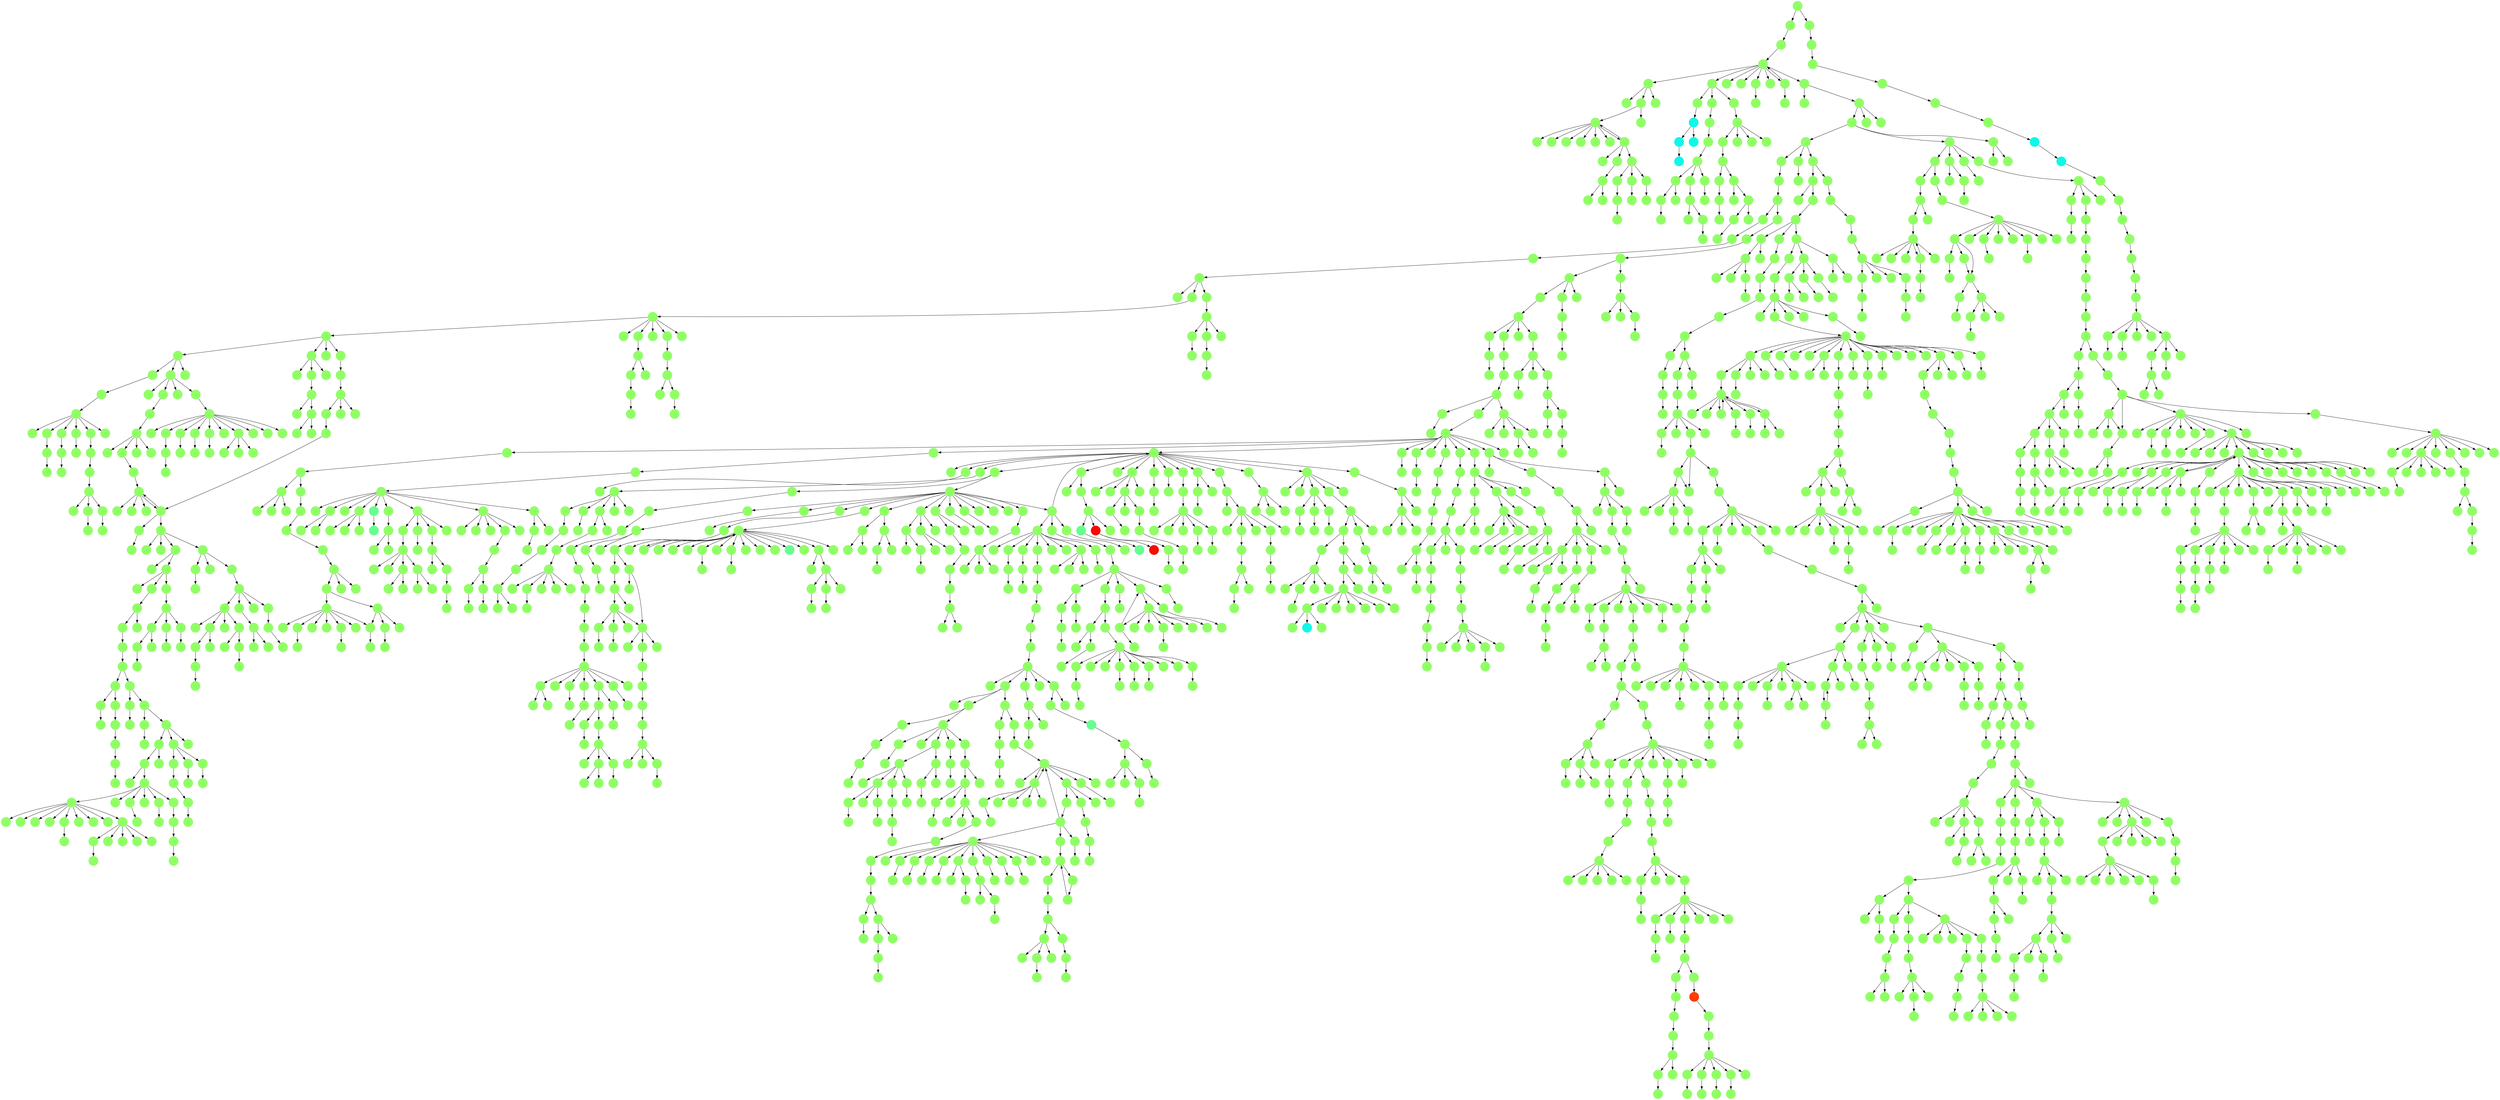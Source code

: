 digraph{
0 [tooltip = "M", penwidth = 0, style = filled, fillcolor = "#90ff66", shape = circle, label = ""]
1 [tooltip = "M", penwidth = 0, style = filled, fillcolor = "#90ff66", shape = circle, label = ""]
2 [tooltip = "M", penwidth = 0, style = filled, fillcolor = "#90ff66", shape = circle, label = ""]
3 [tooltip = "M", penwidth = 0, style = filled, fillcolor = "#90ff66", shape = circle, label = ""]
4 [tooltip = "M", penwidth = 0, style = filled, fillcolor = "#90ff66", shape = circle, label = ""]
5 [tooltip = "M", penwidth = 0, style = filled, fillcolor = "#90ff66", shape = circle, label = ""]
6 [tooltip = "M", penwidth = 0, style = filled, fillcolor = "#90ff66", shape = circle, label = ""]
7 [tooltip = "M", penwidth = 0, style = filled, fillcolor = "#90ff66", shape = circle, label = ""]
8 [tooltip = "M", penwidth = 0, style = filled, fillcolor = "#90ff66", shape = circle, label = ""]
9 [tooltip = "M", penwidth = 0, style = filled, fillcolor = "#90ff66", shape = circle, label = ""]
10 [tooltip = "M", penwidth = 0, style = filled, fillcolor = "#90ff66", shape = circle, label = ""]
11 [tooltip = "M", penwidth = 0, style = filled, fillcolor = "#90ff66", shape = circle, label = ""]
12 [tooltip = "M", penwidth = 0, style = filled, fillcolor = "#90ff66", shape = circle, label = ""]
13 [tooltip = "M", penwidth = 0, style = filled, fillcolor = "#90ff66", shape = circle, label = ""]
14 [tooltip = "M", penwidth = 0, style = filled, fillcolor = "#90ff66", shape = circle, label = ""]
15 [tooltip = "M", penwidth = 0, style = filled, fillcolor = "#90ff66", shape = circle, label = ""]
16 [tooltip = "M", penwidth = 0, style = filled, fillcolor = "#90ff66", shape = circle, label = ""]
17 [tooltip = "M", penwidth = 0, style = filled, fillcolor = "#90ff66", shape = circle, label = ""]
18 [tooltip = "M", penwidth = 0, style = filled, fillcolor = "#90ff66", shape = circle, label = ""]
19 [tooltip = "M", penwidth = 0, style = filled, fillcolor = "#90ff66", shape = circle, label = ""]
20 [tooltip = "M", penwidth = 0, style = filled, fillcolor = "#90ff66", shape = circle, label = ""]
21 [tooltip = "M", penwidth = 0, style = filled, fillcolor = "#90ff66", shape = circle, label = ""]
22 [tooltip = "M", penwidth = 0, style = filled, fillcolor = "#90ff66", shape = circle, label = ""]
23 [tooltip = "M", penwidth = 0, style = filled, fillcolor = "#90ff66", shape = circle, label = ""]
24 [tooltip = "M", penwidth = 0, style = filled, fillcolor = "#90ff66", shape = circle, label = ""]
25 [tooltip = "M", penwidth = 0, style = filled, fillcolor = "#90ff66", shape = circle, label = ""]
26 [tooltip = "M", penwidth = 0, style = filled, fillcolor = "#90ff66", shape = circle, label = ""]
27 [tooltip = "M", penwidth = 0, style = filled, fillcolor = "#90ff66", shape = circle, label = ""]
28 [tooltip = "M", penwidth = 0, style = filled, fillcolor = "#90ff66", shape = circle, label = ""]
29 [tooltip = "M", penwidth = 0, style = filled, fillcolor = "#90ff66", shape = circle, label = ""]
30 [tooltip = "M", penwidth = 0, style = filled, fillcolor = "#90ff66", shape = circle, label = ""]
31 [tooltip = "M", penwidth = 0, style = filled, fillcolor = "#90ff66", shape = circle, label = ""]
32 [tooltip = "M", penwidth = 0, style = filled, fillcolor = "#90ff66", shape = circle, label = ""]
33 [tooltip = "M", penwidth = 0, style = filled, fillcolor = "#90ff66", shape = circle, label = ""]
34 [tooltip = "M", penwidth = 0, style = filled, fillcolor = "#90ff66", shape = circle, label = ""]
35 [tooltip = "M", penwidth = 0, style = filled, fillcolor = "#90ff66", shape = circle, label = ""]
36 [tooltip = "M", penwidth = 0, style = filled, fillcolor = "#90ff66", shape = circle, label = ""]
37 [tooltip = "M", penwidth = 0, style = filled, fillcolor = "#90ff66", shape = circle, label = ""]
38 [tooltip = "M", penwidth = 0, style = filled, fillcolor = "#90ff66", shape = circle, label = ""]
39 [tooltip = "M", penwidth = 0, style = filled, fillcolor = "#90ff66", shape = circle, label = ""]
40 [tooltip = "M", penwidth = 0, style = filled, fillcolor = "#90ff66", shape = circle, label = ""]
41 [tooltip = "M", penwidth = 0, style = filled, fillcolor = "#90ff66", shape = circle, label = ""]
42 [tooltip = "M", penwidth = 0, style = filled, fillcolor = "#90ff66", shape = circle, label = ""]
43 [tooltip = "M", penwidth = 0, style = filled, fillcolor = "#90ff66", shape = circle, label = ""]
44 [tooltip = "M", penwidth = 0, style = filled, fillcolor = "#90ff66", shape = circle, label = ""]
45 [tooltip = "M", penwidth = 0, style = filled, fillcolor = "#90ff66", shape = circle, label = ""]
46 [tooltip = "M", penwidth = 0, style = filled, fillcolor = "#90ff66", shape = circle, label = ""]
47 [tooltip = "M", penwidth = 0, style = filled, fillcolor = "#90ff66", shape = circle, label = ""]
48 [tooltip = "M", penwidth = 0, style = filled, fillcolor = "#90ff66", shape = circle, label = ""]
49 [tooltip = "M", penwidth = 0, style = filled, fillcolor = "#90ff66", shape = circle, label = ""]
50 [tooltip = "M", penwidth = 0, style = filled, fillcolor = "#90ff66", shape = circle, label = ""]
51 [tooltip = "M", penwidth = 0, style = filled, fillcolor = "#90ff66", shape = circle, label = ""]
52 [tooltip = "M", penwidth = 0, style = filled, fillcolor = "#90ff66", shape = circle, label = ""]
53 [tooltip = "M", penwidth = 0, style = filled, fillcolor = "#90ff66", shape = circle, label = ""]
54 [tooltip = "M", penwidth = 0, style = filled, fillcolor = "#90ff66", shape = circle, label = ""]
55 [tooltip = "M", penwidth = 0, style = filled, fillcolor = "#90ff66", shape = circle, label = ""]
56 [tooltip = "M", penwidth = 0, style = filled, fillcolor = "#90ff66", shape = circle, label = ""]
57 [tooltip = "M", penwidth = 0, style = filled, fillcolor = "#90ff66", shape = circle, label = ""]
58 [tooltip = "M", penwidth = 0, style = filled, fillcolor = "#90ff66", shape = circle, label = ""]
59 [tooltip = "M", penwidth = 0, style = filled, fillcolor = "#90ff66", shape = circle, label = ""]
60 [tooltip = "M", penwidth = 0, style = filled, fillcolor = "#90ff66", shape = circle, label = ""]
61 [tooltip = "M", penwidth = 0, style = filled, fillcolor = "#90ff66", shape = circle, label = ""]
62 [tooltip = "M", penwidth = 0, style = filled, fillcolor = "#90ff66", shape = circle, label = ""]
63 [tooltip = "M", penwidth = 0, style = filled, fillcolor = "#90ff66", shape = circle, label = ""]
64 [tooltip = "M", penwidth = 0, style = filled, fillcolor = "#90ff66", shape = circle, label = ""]
65 [tooltip = "M", penwidth = 0, style = filled, fillcolor = "#90ff66", shape = circle, label = ""]
66 [tooltip = "M", penwidth = 0, style = filled, fillcolor = "#90ff66", shape = circle, label = ""]
67 [tooltip = "M", penwidth = 0, style = filled, fillcolor = "#90ff66", shape = circle, label = ""]
68 [tooltip = "M", penwidth = 0, style = filled, fillcolor = "#90ff66", shape = circle, label = ""]
69 [tooltip = "M", penwidth = 0, style = filled, fillcolor = "#90ff66", shape = circle, label = ""]
70 [tooltip = "M", penwidth = 0, style = filled, fillcolor = "#90ff66", shape = circle, label = ""]
71 [tooltip = "M", penwidth = 0, style = filled, fillcolor = "#90ff66", shape = circle, label = ""]
72 [tooltip = "M", penwidth = 0, style = filled, fillcolor = "#90ff66", shape = circle, label = ""]
73 [tooltip = "M", penwidth = 0, style = filled, fillcolor = "#90ff66", shape = circle, label = ""]
74 [tooltip = "M", penwidth = 0, style = filled, fillcolor = "#90ff66", shape = circle, label = ""]
75 [tooltip = "M", penwidth = 0, style = filled, fillcolor = "#90ff66", shape = circle, label = ""]
76 [tooltip = "M", penwidth = 0, style = filled, fillcolor = "#90ff66", shape = circle, label = ""]
77 [tooltip = "M", penwidth = 0, style = filled, fillcolor = "#90ff66", shape = circle, label = ""]
78 [tooltip = "M", penwidth = 0, style = filled, fillcolor = "#90ff66", shape = circle, label = ""]
79 [tooltip = "M", penwidth = 0, style = filled, fillcolor = "#90ff66", shape = circle, label = ""]
80 [tooltip = "M", penwidth = 0, style = filled, fillcolor = "#90ff66", shape = circle, label = ""]
81 [tooltip = "M", penwidth = 0, style = filled, fillcolor = "#90ff66", shape = circle, label = ""]
82 [tooltip = "M", penwidth = 0, style = filled, fillcolor = "#90ff66", shape = circle, label = ""]
83 [tooltip = "M", penwidth = 0, style = filled, fillcolor = "#90ff66", shape = circle, label = ""]
84 [tooltip = "M", penwidth = 0, style = filled, fillcolor = "#90ff66", shape = circle, label = ""]
85 [tooltip = "M", penwidth = 0, style = filled, fillcolor = "#90ff66", shape = circle, label = ""]
86 [tooltip = "M", penwidth = 0, style = filled, fillcolor = "#90ff66", shape = circle, label = ""]
87 [tooltip = "M", penwidth = 0, style = filled, fillcolor = "#90ff66", shape = circle, label = ""]
88 [tooltip = "M", penwidth = 0, style = filled, fillcolor = "#90ff66", shape = circle, label = ""]
89 [tooltip = "M", penwidth = 0, style = filled, fillcolor = "#90ff66", shape = circle, label = ""]
90 [tooltip = "M", penwidth = 0, style = filled, fillcolor = "#90ff66", shape = circle, label = ""]
91 [tooltip = "M", penwidth = 0, style = filled, fillcolor = "#90ff66", shape = circle, label = ""]
92 [tooltip = "M", penwidth = 0, style = filled, fillcolor = "#90ff66", shape = circle, label = ""]
93 [tooltip = "M", penwidth = 0, style = filled, fillcolor = "#90ff66", shape = circle, label = ""]
94 [tooltip = "M", penwidth = 0, style = filled, fillcolor = "#90ff66", shape = circle, label = ""]
95 [tooltip = "M", penwidth = 0, style = filled, fillcolor = "#90ff66", shape = circle, label = ""]
96 [tooltip = "M", penwidth = 0, style = filled, fillcolor = "#90ff66", shape = circle, label = ""]
97 [tooltip = "M", penwidth = 0, style = filled, fillcolor = "#90ff66", shape = circle, label = ""]
98 [tooltip = "M", penwidth = 0, style = filled, fillcolor = "#90ff66", shape = circle, label = ""]
99 [tooltip = "M", penwidth = 0, style = filled, fillcolor = "#90ff66", shape = circle, label = ""]
100 [tooltip = "M", penwidth = 0, style = filled, fillcolor = "#90ff66", shape = circle, label = ""]
101 [tooltip = "M", penwidth = 0, style = filled, fillcolor = "#90ff66", shape = circle, label = ""]
102 [tooltip = "M", penwidth = 0, style = filled, fillcolor = "#90ff66", shape = circle, label = ""]
103 [tooltip = "M", penwidth = 0, style = filled, fillcolor = "#90ff66", shape = circle, label = ""]
104 [tooltip = "M", penwidth = 0, style = filled, fillcolor = "#90ff66", shape = circle, label = ""]
105 [tooltip = "M", penwidth = 0, style = filled, fillcolor = "#90ff66", shape = circle, label = ""]
106 [tooltip = "M", penwidth = 0, style = filled, fillcolor = "#90ff66", shape = circle, label = ""]
107 [tooltip = "M", penwidth = 0, style = filled, fillcolor = "#90ff66", shape = circle, label = ""]
108 [tooltip = "M", penwidth = 0, style = filled, fillcolor = "#90ff66", shape = circle, label = ""]
109 [tooltip = "M", penwidth = 0, style = filled, fillcolor = "#90ff66", shape = circle, label = ""]
110 [tooltip = "M", penwidth = 0, style = filled, fillcolor = "#90ff66", shape = circle, label = ""]
111 [tooltip = "M", penwidth = 0, style = filled, fillcolor = "#90ff66", shape = circle, label = ""]
112 [tooltip = "M", penwidth = 0, style = filled, fillcolor = "#90ff66", shape = circle, label = ""]
113 [tooltip = "M", penwidth = 0, style = filled, fillcolor = "#90ff66", shape = circle, label = ""]
114 [tooltip = "M", penwidth = 0, style = filled, fillcolor = "#90ff66", shape = circle, label = ""]
115 [tooltip = "M", penwidth = 0, style = filled, fillcolor = "#90ff66", shape = circle, label = ""]
116 [tooltip = "M", penwidth = 0, style = filled, fillcolor = "#90ff66", shape = circle, label = ""]
117 [tooltip = "M", penwidth = 0, style = filled, fillcolor = "#90ff66", shape = circle, label = ""]
118 [tooltip = "M", penwidth = 0, style = filled, fillcolor = "#90ff66", shape = circle, label = ""]
119 [tooltip = "M", penwidth = 0, style = filled, fillcolor = "#90ff66", shape = circle, label = ""]
120 [tooltip = "M", penwidth = 0, style = filled, fillcolor = "#90ff66", shape = circle, label = ""]
121 [tooltip = "M", penwidth = 0, style = filled, fillcolor = "#90ff66", shape = circle, label = ""]
122 [tooltip = "M", penwidth = 0, style = filled, fillcolor = "#90ff66", shape = circle, label = ""]
123 [tooltip = "M", penwidth = 0, style = filled, fillcolor = "#90ff66", shape = circle, label = ""]
124 [tooltip = "M", penwidth = 0, style = filled, fillcolor = "#90ff66", shape = circle, label = ""]
125 [tooltip = "M", penwidth = 0, style = filled, fillcolor = "#90ff66", shape = circle, label = ""]
126 [tooltip = "M", penwidth = 0, style = filled, fillcolor = "#90ff66", shape = circle, label = ""]
127 [tooltip = "M", penwidth = 0, style = filled, fillcolor = "#90ff66", shape = circle, label = ""]
128 [tooltip = "M", penwidth = 0, style = filled, fillcolor = "#90ff66", shape = circle, label = ""]
129 [tooltip = "M", penwidth = 0, style = filled, fillcolor = "#90ff66", shape = circle, label = ""]
130 [tooltip = "M", penwidth = 0, style = filled, fillcolor = "#90ff66", shape = circle, label = ""]
131 [tooltip = "M", penwidth = 0, style = filled, fillcolor = "#90ff66", shape = circle, label = ""]
132 [tooltip = "M", penwidth = 0, style = filled, fillcolor = "#90ff66", shape = circle, label = ""]
133 [tooltip = "M", penwidth = 0, style = filled, fillcolor = "#90ff66", shape = circle, label = ""]
134 [tooltip = "M", penwidth = 0, style = filled, fillcolor = "#90ff66", shape = circle, label = ""]
135 [tooltip = "M", penwidth = 0, style = filled, fillcolor = "#90ff66", shape = circle, label = ""]
136 [tooltip = "M", penwidth = 0, style = filled, fillcolor = "#90ff66", shape = circle, label = ""]
137 [tooltip = "M", penwidth = 0, style = filled, fillcolor = "#90ff66", shape = circle, label = ""]
138 [tooltip = "M", penwidth = 0, style = filled, fillcolor = "#90ff66", shape = circle, label = ""]
139 [tooltip = "M", penwidth = 0, style = filled, fillcolor = "#90ff66", shape = circle, label = ""]
140 [tooltip = "M", penwidth = 0, style = filled, fillcolor = "#90ff66", shape = circle, label = ""]
141 [tooltip = "M", penwidth = 0, style = filled, fillcolor = "#90ff66", shape = circle, label = ""]
142 [tooltip = "M", penwidth = 0, style = filled, fillcolor = "#90ff66", shape = circle, label = ""]
143 [tooltip = "M", penwidth = 0, style = filled, fillcolor = "#90ff66", shape = circle, label = ""]
144 [tooltip = "M", penwidth = 0, style = filled, fillcolor = "#90ff66", shape = circle, label = ""]
145 [tooltip = "M", penwidth = 0, style = filled, fillcolor = "#90ff66", shape = circle, label = ""]
146 [tooltip = "M", penwidth = 0, style = filled, fillcolor = "#90ff66", shape = circle, label = ""]
147 [tooltip = "M", penwidth = 0, style = filled, fillcolor = "#90ff66", shape = circle, label = ""]
148 [tooltip = "M", penwidth = 0, style = filled, fillcolor = "#90ff66", shape = circle, label = ""]
149 [tooltip = "M", penwidth = 0, style = filled, fillcolor = "#90ff66", shape = circle, label = ""]
150 [tooltip = "M", penwidth = 0, style = filled, fillcolor = "#90ff66", shape = circle, label = ""]
151 [tooltip = "M", penwidth = 0, style = filled, fillcolor = "#90ff66", shape = circle, label = ""]
152 [tooltip = "M", penwidth = 0, style = filled, fillcolor = "#90ff66", shape = circle, label = ""]
153 [tooltip = "M", penwidth = 0, style = filled, fillcolor = "#90ff66", shape = circle, label = ""]
154 [tooltip = "M", penwidth = 0, style = filled, fillcolor = "#90ff66", shape = circle, label = ""]
155 [tooltip = "M", penwidth = 0, style = filled, fillcolor = "#90ff66", shape = circle, label = ""]
156 [tooltip = "M", penwidth = 0, style = filled, fillcolor = "#90ff66", shape = circle, label = ""]
157 [tooltip = "M", penwidth = 0, style = filled, fillcolor = "#90ff66", shape = circle, label = ""]
158 [tooltip = "M", penwidth = 0, style = filled, fillcolor = "#90ff66", shape = circle, label = ""]
159 [tooltip = "M", penwidth = 0, style = filled, fillcolor = "#90ff66", shape = circle, label = ""]
160 [tooltip = "M", penwidth = 0, style = filled, fillcolor = "#90ff66", shape = circle, label = ""]
161 [tooltip = "M", penwidth = 0, style = filled, fillcolor = "#90ff66", shape = circle, label = ""]
162 [tooltip = "M", penwidth = 0, style = filled, fillcolor = "#90ff66", shape = circle, label = ""]
163 [tooltip = "M", penwidth = 0, style = filled, fillcolor = "#90ff66", shape = circle, label = ""]
164 [tooltip = "M", penwidth = 0, style = filled, fillcolor = "#90ff66", shape = circle, label = ""]
165 [tooltip = "M", penwidth = 0, style = filled, fillcolor = "#90ff66", shape = circle, label = ""]
166 [tooltip = "M", penwidth = 0, style = filled, fillcolor = "#90ff66", shape = circle, label = ""]
167 [tooltip = "M", penwidth = 0, style = filled, fillcolor = "#90ff66", shape = circle, label = ""]
168 [tooltip = "M", penwidth = 0, style = filled, fillcolor = "#90ff66", shape = circle, label = ""]
169 [tooltip = "M", penwidth = 0, style = filled, fillcolor = "#90ff66", shape = circle, label = ""]
170 [tooltip = "M", penwidth = 0, style = filled, fillcolor = "#90ff66", shape = circle, label = ""]
171 [tooltip = "M", penwidth = 0, style = filled, fillcolor = "#90ff66", shape = circle, label = ""]
172 [tooltip = "M", penwidth = 0, style = filled, fillcolor = "#90ff66", shape = circle, label = ""]
173 [tooltip = "M", penwidth = 0, style = filled, fillcolor = "#90ff66", shape = circle, label = ""]
174 [tooltip = "M", penwidth = 0, style = filled, fillcolor = "#90ff66", shape = circle, label = ""]
175 [tooltip = "M", penwidth = 0, style = filled, fillcolor = "#90ff66", shape = circle, label = ""]
176 [tooltip = "M", penwidth = 0, style = filled, fillcolor = "#90ff66", shape = circle, label = ""]
177 [tooltip = "M", penwidth = 0, style = filled, fillcolor = "#90ff66", shape = circle, label = ""]
178 [tooltip = "M", penwidth = 0, style = filled, fillcolor = "#90ff66", shape = circle, label = ""]
179 [tooltip = "M", penwidth = 0, style = filled, fillcolor = "#90ff66", shape = circle, label = ""]
180 [tooltip = "M", penwidth = 0, style = filled, fillcolor = "#90ff66", shape = circle, label = ""]
181 [tooltip = "M", penwidth = 0, style = filled, fillcolor = "#90ff66", shape = circle, label = ""]
182 [tooltip = "M", penwidth = 0, style = filled, fillcolor = "#90ff66", shape = circle, label = ""]
183 [tooltip = "M", penwidth = 0, style = filled, fillcolor = "#90ff66", shape = circle, label = ""]
184 [tooltip = "M", penwidth = 0, style = filled, fillcolor = "#90ff66", shape = circle, label = ""]
185 [tooltip = "M", penwidth = 0, style = filled, fillcolor = "#90ff66", shape = circle, label = ""]
186 [tooltip = "M", penwidth = 0, style = filled, fillcolor = "#90ff66", shape = circle, label = ""]
187 [tooltip = "M", penwidth = 0, style = filled, fillcolor = "#90ff66", shape = circle, label = ""]
188 [tooltip = "M", penwidth = 0, style = filled, fillcolor = "#90ff66", shape = circle, label = ""]
189 [tooltip = "M", penwidth = 0, style = filled, fillcolor = "#90ff66", shape = circle, label = ""]
190 [tooltip = "M", penwidth = 0, style = filled, fillcolor = "#90ff66", shape = circle, label = ""]
191 [tooltip = "M", penwidth = 0, style = filled, fillcolor = "#90ff66", shape = circle, label = ""]
192 [tooltip = "M", penwidth = 0, style = filled, fillcolor = "#90ff66", shape = circle, label = ""]
193 [tooltip = "M", penwidth = 0, style = filled, fillcolor = "#90ff66", shape = circle, label = ""]
194 [tooltip = "M", penwidth = 0, style = filled, fillcolor = "#90ff66", shape = circle, label = ""]
195 [tooltip = "M", penwidth = 0, style = filled, fillcolor = "#90ff66", shape = circle, label = ""]
196 [tooltip = "M", penwidth = 0, style = filled, fillcolor = "#90ff66", shape = circle, label = ""]
197 [tooltip = "M", penwidth = 0, style = filled, fillcolor = "#90ff66", shape = circle, label = ""]
198 [tooltip = "M", penwidth = 0, style = filled, fillcolor = "#90ff66", shape = circle, label = ""]
199 [tooltip = "M", penwidth = 0, style = filled, fillcolor = "#90ff66", shape = circle, label = ""]
200 [tooltip = "M", penwidth = 0, style = filled, fillcolor = "#90ff66", shape = circle, label = ""]
201 [tooltip = "M", penwidth = 0, style = filled, fillcolor = "#90ff66", shape = circle, label = ""]
202 [tooltip = "M", penwidth = 0, style = filled, fillcolor = "#90ff66", shape = circle, label = ""]
203 [tooltip = "M", penwidth = 0, style = filled, fillcolor = "#90ff66", shape = circle, label = ""]
204 [tooltip = "M", penwidth = 0, style = filled, fillcolor = "#90ff66", shape = circle, label = ""]
205 [tooltip = "M", penwidth = 0, style = filled, fillcolor = "#90ff66", shape = circle, label = ""]
206 [tooltip = "M", penwidth = 0, style = filled, fillcolor = "#90ff66", shape = circle, label = ""]
207 [tooltip = "M", penwidth = 0, style = filled, fillcolor = "#90ff66", shape = circle, label = ""]
208 [tooltip = "M", penwidth = 0, style = filled, fillcolor = "#90ff66", shape = circle, label = ""]
209 [tooltip = "M", penwidth = 0, style = filled, fillcolor = "#90ff66", shape = circle, label = ""]
210 [tooltip = "M", penwidth = 0, style = filled, fillcolor = "#90ff66", shape = circle, label = ""]
211 [tooltip = "M", penwidth = 0, style = filled, fillcolor = "#90ff66", shape = circle, label = ""]
212 [tooltip = "M", penwidth = 0, style = filled, fillcolor = "#90ff66", shape = circle, label = ""]
213 [tooltip = "M", penwidth = 0, style = filled, fillcolor = "#90ff66", shape = circle, label = ""]
214 [tooltip = "M", penwidth = 0, style = filled, fillcolor = "#90ff66", shape = circle, label = ""]
215 [tooltip = "M", penwidth = 0, style = filled, fillcolor = "#90ff66", shape = circle, label = ""]
216 [tooltip = "M", penwidth = 0, style = filled, fillcolor = "#90ff66", shape = circle, label = ""]
217 [tooltip = "M", penwidth = 0, style = filled, fillcolor = "#90ff66", shape = circle, label = ""]
218 [tooltip = "M", penwidth = 0, style = filled, fillcolor = "#90ff66", shape = circle, label = ""]
219 [tooltip = "M", penwidth = 0, style = filled, fillcolor = "#90ff66", shape = circle, label = ""]
220 [tooltip = "M", penwidth = 0, style = filled, fillcolor = "#90ff66", shape = circle, label = ""]
221 [tooltip = "M", penwidth = 0, style = filled, fillcolor = "#90ff66", shape = circle, label = ""]
222 [tooltip = "M", penwidth = 0, style = filled, fillcolor = "#90ff66", shape = circle, label = ""]
223 [tooltip = "M", penwidth = 0, style = filled, fillcolor = "#90ff66", shape = circle, label = ""]
224 [tooltip = "M", penwidth = 0, style = filled, fillcolor = "#90ff66", shape = circle, label = ""]
225 [tooltip = "M", penwidth = 0, style = filled, fillcolor = "#90ff66", shape = circle, label = ""]
226 [tooltip = "M", penwidth = 0, style = filled, fillcolor = "#90ff66", shape = circle, label = ""]
227 [tooltip = "M", penwidth = 0, style = filled, fillcolor = "#90ff66", shape = circle, label = ""]
228 [tooltip = "M", penwidth = 0, style = filled, fillcolor = "#90ff66", shape = circle, label = ""]
229 [tooltip = "M", penwidth = 0, style = filled, fillcolor = "#90ff66", shape = circle, label = ""]
230 [tooltip = "M", penwidth = 0, style = filled, fillcolor = "#90ff66", shape = circle, label = ""]
231 [tooltip = "M", penwidth = 0, style = filled, fillcolor = "#90ff66", shape = circle, label = ""]
232 [tooltip = "M", penwidth = 0, style = filled, fillcolor = "#90ff66", shape = circle, label = ""]
233 [tooltip = "M", penwidth = 0, style = filled, fillcolor = "#90ff66", shape = circle, label = ""]
234 [tooltip = "M", penwidth = 0, style = filled, fillcolor = "#90ff66", shape = circle, label = ""]
235 [tooltip = "M", penwidth = 0, style = filled, fillcolor = "#90ff66", shape = circle, label = ""]
236 [tooltip = "M", penwidth = 0, style = filled, fillcolor = "#90ff66", shape = circle, label = ""]
237 [tooltip = "M", penwidth = 0, style = filled, fillcolor = "#90ff66", shape = circle, label = ""]
238 [tooltip = "M", penwidth = 0, style = filled, fillcolor = "#90ff66", shape = circle, label = ""]
239 [tooltip = "M", penwidth = 0, style = filled, fillcolor = "#90ff66", shape = circle, label = ""]
240 [tooltip = "M", penwidth = 0, style = filled, fillcolor = "#90ff66", shape = circle, label = ""]
241 [tooltip = "M", penwidth = 0, style = filled, fillcolor = "#90ff66", shape = circle, label = ""]
242 [tooltip = "M", penwidth = 0, style = filled, fillcolor = "#90ff66", shape = circle, label = ""]
243 [tooltip = "M", penwidth = 0, style = filled, fillcolor = "#90ff66", shape = circle, label = ""]
244 [tooltip = "M", penwidth = 0, style = filled, fillcolor = "#90ff66", shape = circle, label = ""]
245 [tooltip = "M", penwidth = 0, style = filled, fillcolor = "#90ff66", shape = circle, label = ""]
246 [tooltip = "M", penwidth = 0, style = filled, fillcolor = "#90ff66", shape = circle, label = ""]
247 [tooltip = "M", penwidth = 0, style = filled, fillcolor = "#90ff66", shape = circle, label = ""]
248 [tooltip = "M", penwidth = 0, style = filled, fillcolor = "#90ff66", shape = circle, label = ""]
249 [tooltip = "M", penwidth = 0, style = filled, fillcolor = "#90ff66", shape = circle, label = ""]
250 [tooltip = "M", penwidth = 0, style = filled, fillcolor = "#90ff66", shape = circle, label = ""]
251 [tooltip = "M", penwidth = 0, style = filled, fillcolor = "#90ff66", shape = circle, label = ""]
252 [tooltip = "M", penwidth = 0, style = filled, fillcolor = "#90ff66", shape = circle, label = ""]
253 [tooltip = "M", penwidth = 0, style = filled, fillcolor = "#90ff66", shape = circle, label = ""]
254 [tooltip = "M", penwidth = 0, style = filled, fillcolor = "#90ff66", shape = circle, label = ""]
255 [tooltip = "M", penwidth = 0, style = filled, fillcolor = "#90ff66", shape = circle, label = ""]
256 [tooltip = "M", penwidth = 0, style = filled, fillcolor = "#90ff66", shape = circle, label = ""]
257 [tooltip = "M", penwidth = 0, style = filled, fillcolor = "#90ff66", shape = circle, label = ""]
258 [tooltip = "M", penwidth = 0, style = filled, fillcolor = "#90ff66", shape = circle, label = ""]
259 [tooltip = "M", penwidth = 0, style = filled, fillcolor = "#90ff66", shape = circle, label = ""]
260 [tooltip = "M", penwidth = 0, style = filled, fillcolor = "#90ff66", shape = circle, label = ""]
261 [tooltip = "M", penwidth = 0, style = filled, fillcolor = "#90ff66", shape = circle, label = ""]
262 [tooltip = "M", penwidth = 0, style = filled, fillcolor = "#90ff66", shape = circle, label = ""]
263 [tooltip = "M", penwidth = 0, style = filled, fillcolor = "#90ff66", shape = circle, label = ""]
264 [tooltip = "M", penwidth = 0, style = filled, fillcolor = "#90ff66", shape = circle, label = ""]
265 [tooltip = "M", penwidth = 0, style = filled, fillcolor = "#90ff66", shape = circle, label = ""]
266 [tooltip = "M", penwidth = 0, style = filled, fillcolor = "#90ff66", shape = circle, label = ""]
267 [tooltip = "M", penwidth = 0, style = filled, fillcolor = "#90ff66", shape = circle, label = ""]
268 [tooltip = "M", penwidth = 0, style = filled, fillcolor = "#90ff66", shape = circle, label = ""]
269 [tooltip = "M", penwidth = 0, style = filled, fillcolor = "#90ff66", shape = circle, label = ""]
270 [tooltip = "M", penwidth = 0, style = filled, fillcolor = "#90ff66", shape = circle, label = ""]
271 [tooltip = "M", penwidth = 0, style = filled, fillcolor = "#90ff66", shape = circle, label = ""]
272 [tooltip = "M", penwidth = 0, style = filled, fillcolor = "#90ff66", shape = circle, label = ""]
273 [tooltip = "M", penwidth = 0, style = filled, fillcolor = "#90ff66", shape = circle, label = ""]
274 [tooltip = "M", penwidth = 0, style = filled, fillcolor = "#90ff66", shape = circle, label = ""]
275 [tooltip = "M", penwidth = 0, style = filled, fillcolor = "#90ff66", shape = circle, label = ""]
276 [tooltip = "M", penwidth = 0, style = filled, fillcolor = "#90ff66", shape = circle, label = ""]
277 [tooltip = "M", penwidth = 0, style = filled, fillcolor = "#90ff66", shape = circle, label = ""]
278 [tooltip = "M", penwidth = 0, style = filled, fillcolor = "#90ff66", shape = circle, label = ""]
279 [tooltip = "M", penwidth = 0, style = filled, fillcolor = "#90ff66", shape = circle, label = ""]
280 [tooltip = "M", penwidth = 0, style = filled, fillcolor = "#90ff66", shape = circle, label = ""]
281 [tooltip = "M", penwidth = 0, style = filled, fillcolor = "#90ff66", shape = circle, label = ""]
282 [tooltip = "M", penwidth = 0, style = filled, fillcolor = "#90ff66", shape = circle, label = ""]
283 [tooltip = "M", penwidth = 0, style = filled, fillcolor = "#90ff66", shape = circle, label = ""]
284 [tooltip = "M", penwidth = 0, style = filled, fillcolor = "#90ff66", shape = circle, label = ""]
285 [tooltip = "M", penwidth = 0, style = filled, fillcolor = "#90ff66", shape = circle, label = ""]
286 [tooltip = "M", penwidth = 0, style = filled, fillcolor = "#90ff66", shape = circle, label = ""]
287 [tooltip = "M", penwidth = 0, style = filled, fillcolor = "#90ff66", shape = circle, label = ""]
288 [tooltip = "M", penwidth = 0, style = filled, fillcolor = "#90ff66", shape = circle, label = ""]
289 [tooltip = "M", penwidth = 0, style = filled, fillcolor = "#90ff66", shape = circle, label = ""]
290 [tooltip = "M", penwidth = 0, style = filled, fillcolor = "#90ff66", shape = circle, label = ""]
291 [tooltip = "M", penwidth = 0, style = filled, fillcolor = "#90ff66", shape = circle, label = ""]
292 [tooltip = "M", penwidth = 0, style = filled, fillcolor = "#90ff66", shape = circle, label = ""]
293 [tooltip = "M", penwidth = 0, style = filled, fillcolor = "#90ff66", shape = circle, label = ""]
294 [tooltip = "M", penwidth = 0, style = filled, fillcolor = "#90ff66", shape = circle, label = ""]
295 [tooltip = "M", penwidth = 0, style = filled, fillcolor = "#90ff66", shape = circle, label = ""]
296 [tooltip = "M", penwidth = 0, style = filled, fillcolor = "#90ff66", shape = circle, label = ""]
297 [tooltip = "M", penwidth = 0, style = filled, fillcolor = "#90ff66", shape = circle, label = ""]
298 [tooltip = "M", penwidth = 0, style = filled, fillcolor = "#90ff66", shape = circle, label = ""]
299 [tooltip = "M", penwidth = 0, style = filled, fillcolor = "#90ff66", shape = circle, label = ""]
300 [tooltip = "I", penwidth = 0, style = filled, fillcolor = "#0ff8e7", shape = circle, label = ""]
301 [tooltip = "M", penwidth = 0, style = filled, fillcolor = "#90ff66", shape = circle, label = ""]
302 [tooltip = "M", penwidth = 0, style = filled, fillcolor = "#90ff66", shape = circle, label = ""]
303 [tooltip = "M", penwidth = 0, style = filled, fillcolor = "#90ff66", shape = circle, label = ""]
304 [tooltip = "M", penwidth = 0, style = filled, fillcolor = "#90ff66", shape = circle, label = ""]
305 [tooltip = "M", penwidth = 0, style = filled, fillcolor = "#90ff66", shape = circle, label = ""]
306 [tooltip = "M", penwidth = 0, style = filled, fillcolor = "#90ff66", shape = circle, label = ""]
307 [tooltip = "M", penwidth = 0, style = filled, fillcolor = "#90ff66", shape = circle, label = ""]
308 [tooltip = "M", penwidth = 0, style = filled, fillcolor = "#90ff66", shape = circle, label = ""]
309 [tooltip = "M", penwidth = 0, style = filled, fillcolor = "#90ff66", shape = circle, label = ""]
310 [tooltip = "M", penwidth = 0, style = filled, fillcolor = "#90ff66", shape = circle, label = ""]
311 [tooltip = "M", penwidth = 0, style = filled, fillcolor = "#90ff66", shape = circle, label = ""]
312 [tooltip = "M", penwidth = 0, style = filled, fillcolor = "#90ff66", shape = circle, label = ""]
313 [tooltip = "M", penwidth = 0, style = filled, fillcolor = "#90ff66", shape = circle, label = ""]
314 [tooltip = "M", penwidth = 0, style = filled, fillcolor = "#90ff66", shape = circle, label = ""]
315 [tooltip = "M", penwidth = 0, style = filled, fillcolor = "#90ff66", shape = circle, label = ""]
316 [tooltip = "M", penwidth = 0, style = filled, fillcolor = "#90ff66", shape = circle, label = ""]
317 [tooltip = "M", penwidth = 0, style = filled, fillcolor = "#90ff66", shape = circle, label = ""]
318 [tooltip = "M", penwidth = 0, style = filled, fillcolor = "#90ff66", shape = circle, label = ""]
319 [tooltip = "M", penwidth = 0, style = filled, fillcolor = "#90ff66", shape = circle, label = ""]
320 [tooltip = "M", penwidth = 0, style = filled, fillcolor = "#90ff66", shape = circle, label = ""]
321 [tooltip = "M", penwidth = 0, style = filled, fillcolor = "#90ff66", shape = circle, label = ""]
322 [tooltip = "M", penwidth = 0, style = filled, fillcolor = "#90ff66", shape = circle, label = ""]
323 [tooltip = "M", penwidth = 0, style = filled, fillcolor = "#90ff66", shape = circle, label = ""]
324 [tooltip = "M", penwidth = 0, style = filled, fillcolor = "#90ff66", shape = circle, label = ""]
325 [tooltip = "M", penwidth = 0, style = filled, fillcolor = "#90ff66", shape = circle, label = ""]
326 [tooltip = "M", penwidth = 0, style = filled, fillcolor = "#90ff66", shape = circle, label = ""]
327 [tooltip = "M", penwidth = 0, style = filled, fillcolor = "#90ff66", shape = circle, label = ""]
328 [tooltip = "M", penwidth = 0, style = filled, fillcolor = "#90ff66", shape = circle, label = ""]
329 [tooltip = "M", penwidth = 0, style = filled, fillcolor = "#90ff66", shape = circle, label = ""]
330 [tooltip = "L", penwidth = 0, style = filled, fillcolor = "#66ff90", shape = circle, label = ""]
331 [tooltip = "M", penwidth = 0, style = filled, fillcolor = "#90ff66", shape = circle, label = ""]
332 [tooltip = "M", penwidth = 0, style = filled, fillcolor = "#90ff66", shape = circle, label = ""]
333 [tooltip = "M", penwidth = 0, style = filled, fillcolor = "#90ff66", shape = circle, label = ""]
334 [tooltip = "M", penwidth = 0, style = filled, fillcolor = "#90ff66", shape = circle, label = ""]
335 [tooltip = "M", penwidth = 0, style = filled, fillcolor = "#90ff66", shape = circle, label = ""]
336 [tooltip = "M", penwidth = 0, style = filled, fillcolor = "#90ff66", shape = circle, label = ""]
337 [tooltip = "M", penwidth = 0, style = filled, fillcolor = "#90ff66", shape = circle, label = ""]
338 [tooltip = "M", penwidth = 0, style = filled, fillcolor = "#90ff66", shape = circle, label = ""]
339 [tooltip = "M", penwidth = 0, style = filled, fillcolor = "#90ff66", shape = circle, label = ""]
340 [tooltip = "M", penwidth = 0, style = filled, fillcolor = "#90ff66", shape = circle, label = ""]
341 [tooltip = "M", penwidth = 0, style = filled, fillcolor = "#90ff66", shape = circle, label = ""]
342 [tooltip = "M", penwidth = 0, style = filled, fillcolor = "#90ff66", shape = circle, label = ""]
343 [tooltip = "M", penwidth = 0, style = filled, fillcolor = "#90ff66", shape = circle, label = ""]
344 [tooltip = "M", penwidth = 0, style = filled, fillcolor = "#90ff66", shape = circle, label = ""]
345 [tooltip = "M", penwidth = 0, style = filled, fillcolor = "#90ff66", shape = circle, label = ""]
346 [tooltip = "M", penwidth = 0, style = filled, fillcolor = "#90ff66", shape = circle, label = ""]
347 [tooltip = "M", penwidth = 0, style = filled, fillcolor = "#90ff66", shape = circle, label = ""]
348 [tooltip = "M", penwidth = 0, style = filled, fillcolor = "#90ff66", shape = circle, label = ""]
349 [tooltip = "M", penwidth = 0, style = filled, fillcolor = "#90ff66", shape = circle, label = ""]
350 [tooltip = "M", penwidth = 0, style = filled, fillcolor = "#90ff66", shape = circle, label = ""]
351 [tooltip = "M", penwidth = 0, style = filled, fillcolor = "#90ff66", shape = circle, label = ""]
352 [tooltip = "M", penwidth = 0, style = filled, fillcolor = "#90ff66", shape = circle, label = ""]
353 [tooltip = "M", penwidth = 0, style = filled, fillcolor = "#90ff66", shape = circle, label = ""]
354 [tooltip = "M", penwidth = 0, style = filled, fillcolor = "#90ff66", shape = circle, label = ""]
355 [tooltip = "M", penwidth = 0, style = filled, fillcolor = "#90ff66", shape = circle, label = ""]
356 [tooltip = "M", penwidth = 0, style = filled, fillcolor = "#90ff66", shape = circle, label = ""]
357 [tooltip = "M", penwidth = 0, style = filled, fillcolor = "#90ff66", shape = circle, label = ""]
358 [tooltip = "M", penwidth = 0, style = filled, fillcolor = "#90ff66", shape = circle, label = ""]
359 [tooltip = "M", penwidth = 0, style = filled, fillcolor = "#90ff66", shape = circle, label = ""]
360 [tooltip = "M", penwidth = 0, style = filled, fillcolor = "#90ff66", shape = circle, label = ""]
361 [tooltip = "M", penwidth = 0, style = filled, fillcolor = "#90ff66", shape = circle, label = ""]
362 [tooltip = "M", penwidth = 0, style = filled, fillcolor = "#90ff66", shape = circle, label = ""]
363 [tooltip = "M", penwidth = 0, style = filled, fillcolor = "#90ff66", shape = circle, label = ""]
364 [tooltip = "M", penwidth = 0, style = filled, fillcolor = "#90ff66", shape = circle, label = ""]
365 [tooltip = "M", penwidth = 0, style = filled, fillcolor = "#90ff66", shape = circle, label = ""]
366 [tooltip = "M", penwidth = 0, style = filled, fillcolor = "#90ff66", shape = circle, label = ""]
367 [tooltip = "M", penwidth = 0, style = filled, fillcolor = "#90ff66", shape = circle, label = ""]
368 [tooltip = "M", penwidth = 0, style = filled, fillcolor = "#90ff66", shape = circle, label = ""]
369 [tooltip = "M", penwidth = 0, style = filled, fillcolor = "#90ff66", shape = circle, label = ""]
370 [tooltip = "M", penwidth = 0, style = filled, fillcolor = "#90ff66", shape = circle, label = ""]
371 [tooltip = "M", penwidth = 0, style = filled, fillcolor = "#90ff66", shape = circle, label = ""]
372 [tooltip = "M", penwidth = 0, style = filled, fillcolor = "#90ff66", shape = circle, label = ""]
373 [tooltip = "M", penwidth = 0, style = filled, fillcolor = "#90ff66", shape = circle, label = ""]
374 [tooltip = "M", penwidth = 0, style = filled, fillcolor = "#90ff66", shape = circle, label = ""]
375 [tooltip = "M", penwidth = 0, style = filled, fillcolor = "#90ff66", shape = circle, label = ""]
376 [tooltip = "M", penwidth = 0, style = filled, fillcolor = "#90ff66", shape = circle, label = ""]
377 [tooltip = "M", penwidth = 0, style = filled, fillcolor = "#90ff66", shape = circle, label = ""]
378 [tooltip = "M", penwidth = 0, style = filled, fillcolor = "#90ff66", shape = circle, label = ""]
379 [tooltip = "M", penwidth = 0, style = filled, fillcolor = "#90ff66", shape = circle, label = ""]
380 [tooltip = "M", penwidth = 0, style = filled, fillcolor = "#90ff66", shape = circle, label = ""]
381 [tooltip = "M", penwidth = 0, style = filled, fillcolor = "#90ff66", shape = circle, label = ""]
382 [tooltip = "M", penwidth = 0, style = filled, fillcolor = "#90ff66", shape = circle, label = ""]
383 [tooltip = "M", penwidth = 0, style = filled, fillcolor = "#90ff66", shape = circle, label = ""]
384 [tooltip = "M", penwidth = 0, style = filled, fillcolor = "#90ff66", shape = circle, label = ""]
385 [tooltip = "M", penwidth = 0, style = filled, fillcolor = "#90ff66", shape = circle, label = ""]
386 [tooltip = "M", penwidth = 0, style = filled, fillcolor = "#90ff66", shape = circle, label = ""]
387 [tooltip = "M", penwidth = 0, style = filled, fillcolor = "#90ff66", shape = circle, label = ""]
388 [tooltip = "M", penwidth = 0, style = filled, fillcolor = "#90ff66", shape = circle, label = ""]
389 [tooltip = "M", penwidth = 0, style = filled, fillcolor = "#90ff66", shape = circle, label = ""]
390 [tooltip = "M", penwidth = 0, style = filled, fillcolor = "#90ff66", shape = circle, label = ""]
391 [tooltip = "M", penwidth = 0, style = filled, fillcolor = "#90ff66", shape = circle, label = ""]
392 [tooltip = "M", penwidth = 0, style = filled, fillcolor = "#90ff66", shape = circle, label = ""]
393 [tooltip = "M", penwidth = 0, style = filled, fillcolor = "#90ff66", shape = circle, label = ""]
394 [tooltip = "M", penwidth = 0, style = filled, fillcolor = "#90ff66", shape = circle, label = ""]
395 [tooltip = "M", penwidth = 0, style = filled, fillcolor = "#90ff66", shape = circle, label = ""]
396 [tooltip = "M", penwidth = 0, style = filled, fillcolor = "#90ff66", shape = circle, label = ""]
397 [tooltip = "M", penwidth = 0, style = filled, fillcolor = "#90ff66", shape = circle, label = ""]
398 [tooltip = "M", penwidth = 0, style = filled, fillcolor = "#90ff66", shape = circle, label = ""]
399 [tooltip = "M", penwidth = 0, style = filled, fillcolor = "#90ff66", shape = circle, label = ""]
400 [tooltip = "M", penwidth = 0, style = filled, fillcolor = "#90ff66", shape = circle, label = ""]
401 [tooltip = "M", penwidth = 0, style = filled, fillcolor = "#90ff66", shape = circle, label = ""]
402 [tooltip = "M", penwidth = 0, style = filled, fillcolor = "#90ff66", shape = circle, label = ""]
403 [tooltip = "M", penwidth = 0, style = filled, fillcolor = "#90ff66", shape = circle, label = ""]
404 [tooltip = "M", penwidth = 0, style = filled, fillcolor = "#90ff66", shape = circle, label = ""]
405 [tooltip = "M", penwidth = 0, style = filled, fillcolor = "#90ff66", shape = circle, label = ""]
406 [tooltip = "M", penwidth = 0, style = filled, fillcolor = "#90ff66", shape = circle, label = ""]
407 [tooltip = "M", penwidth = 0, style = filled, fillcolor = "#90ff66", shape = circle, label = ""]
408 [tooltip = "M", penwidth = 0, style = filled, fillcolor = "#90ff66", shape = circle, label = ""]
409 [tooltip = "M", penwidth = 0, style = filled, fillcolor = "#90ff66", shape = circle, label = ""]
410 [tooltip = "M", penwidth = 0, style = filled, fillcolor = "#90ff66", shape = circle, label = ""]
411 [tooltip = "M", penwidth = 0, style = filled, fillcolor = "#90ff66", shape = circle, label = ""]
412 [tooltip = "M", penwidth = 0, style = filled, fillcolor = "#90ff66", shape = circle, label = ""]
413 [tooltip = "M", penwidth = 0, style = filled, fillcolor = "#90ff66", shape = circle, label = ""]
414 [tooltip = "M", penwidth = 0, style = filled, fillcolor = "#90ff66", shape = circle, label = ""]
415 [tooltip = "M", penwidth = 0, style = filled, fillcolor = "#90ff66", shape = circle, label = ""]
416 [tooltip = "M", penwidth = 0, style = filled, fillcolor = "#90ff66", shape = circle, label = ""]
417 [tooltip = "M", penwidth = 0, style = filled, fillcolor = "#90ff66", shape = circle, label = ""]
418 [tooltip = "M", penwidth = 0, style = filled, fillcolor = "#90ff66", shape = circle, label = ""]
419 [tooltip = "M", penwidth = 0, style = filled, fillcolor = "#90ff66", shape = circle, label = ""]
420 [tooltip = "M", penwidth = 0, style = filled, fillcolor = "#90ff66", shape = circle, label = ""]
421 [tooltip = "M", penwidth = 0, style = filled, fillcolor = "#90ff66", shape = circle, label = ""]
422 [tooltip = "M", penwidth = 0, style = filled, fillcolor = "#90ff66", shape = circle, label = ""]
423 [tooltip = "M", penwidth = 0, style = filled, fillcolor = "#90ff66", shape = circle, label = ""]
424 [tooltip = "M", penwidth = 0, style = filled, fillcolor = "#90ff66", shape = circle, label = ""]
425 [tooltip = "M", penwidth = 0, style = filled, fillcolor = "#90ff66", shape = circle, label = ""]
426 [tooltip = "M", penwidth = 0, style = filled, fillcolor = "#90ff66", shape = circle, label = ""]
427 [tooltip = "M", penwidth = 0, style = filled, fillcolor = "#90ff66", shape = circle, label = ""]
428 [tooltip = "M", penwidth = 0, style = filled, fillcolor = "#90ff66", shape = circle, label = ""]
429 [tooltip = "M", penwidth = 0, style = filled, fillcolor = "#90ff66", shape = circle, label = ""]
430 [tooltip = "M", penwidth = 0, style = filled, fillcolor = "#90ff66", shape = circle, label = ""]
431 [tooltip = "M", penwidth = 0, style = filled, fillcolor = "#90ff66", shape = circle, label = ""]
432 [tooltip = "I", penwidth = 0, style = filled, fillcolor = "#0ff8e7", shape = circle, label = ""]
433 [tooltip = "M", penwidth = 0, style = filled, fillcolor = "#90ff66", shape = circle, label = ""]
434 [tooltip = "M", penwidth = 0, style = filled, fillcolor = "#90ff66", shape = circle, label = ""]
435 [tooltip = "M", penwidth = 0, style = filled, fillcolor = "#90ff66", shape = circle, label = ""]
436 [tooltip = "M", penwidth = 0, style = filled, fillcolor = "#90ff66", shape = circle, label = ""]
437 [tooltip = "M", penwidth = 0, style = filled, fillcolor = "#90ff66", shape = circle, label = ""]
438 [tooltip = "M", penwidth = 0, style = filled, fillcolor = "#90ff66", shape = circle, label = ""]
439 [tooltip = "M", penwidth = 0, style = filled, fillcolor = "#90ff66", shape = circle, label = ""]
440 [tooltip = "M", penwidth = 0, style = filled, fillcolor = "#90ff66", shape = circle, label = ""]
441 [tooltip = "M", penwidth = 0, style = filled, fillcolor = "#90ff66", shape = circle, label = ""]
442 [tooltip = "M", penwidth = 0, style = filled, fillcolor = "#90ff66", shape = circle, label = ""]
443 [tooltip = "M", penwidth = 0, style = filled, fillcolor = "#90ff66", shape = circle, label = ""]
444 [tooltip = "M", penwidth = 0, style = filled, fillcolor = "#90ff66", shape = circle, label = ""]
445 [tooltip = "M", penwidth = 0, style = filled, fillcolor = "#90ff66", shape = circle, label = ""]
446 [tooltip = "M", penwidth = 0, style = filled, fillcolor = "#90ff66", shape = circle, label = ""]
447 [tooltip = "M", penwidth = 0, style = filled, fillcolor = "#90ff66", shape = circle, label = ""]
448 [tooltip = "M", penwidth = 0, style = filled, fillcolor = "#90ff66", shape = circle, label = ""]
449 [tooltip = "M", penwidth = 0, style = filled, fillcolor = "#90ff66", shape = circle, label = ""]
450 [tooltip = "M", penwidth = 0, style = filled, fillcolor = "#90ff66", shape = circle, label = ""]
451 [tooltip = "M", penwidth = 0, style = filled, fillcolor = "#90ff66", shape = circle, label = ""]
452 [tooltip = "M", penwidth = 0, style = filled, fillcolor = "#90ff66", shape = circle, label = ""]
453 [tooltip = "M", penwidth = 0, style = filled, fillcolor = "#90ff66", shape = circle, label = ""]
454 [tooltip = "M", penwidth = 0, style = filled, fillcolor = "#90ff66", shape = circle, label = ""]
455 [tooltip = "M", penwidth = 0, style = filled, fillcolor = "#90ff66", shape = circle, label = ""]
456 [tooltip = "M", penwidth = 0, style = filled, fillcolor = "#90ff66", shape = circle, label = ""]
457 [tooltip = "M", penwidth = 0, style = filled, fillcolor = "#90ff66", shape = circle, label = ""]
458 [tooltip = "M", penwidth = 0, style = filled, fillcolor = "#90ff66", shape = circle, label = ""]
459 [tooltip = "M", penwidth = 0, style = filled, fillcolor = "#90ff66", shape = circle, label = ""]
460 [tooltip = "M", penwidth = 0, style = filled, fillcolor = "#90ff66", shape = circle, label = ""]
461 [tooltip = "M", penwidth = 0, style = filled, fillcolor = "#90ff66", shape = circle, label = ""]
462 [tooltip = "M", penwidth = 0, style = filled, fillcolor = "#90ff66", shape = circle, label = ""]
463 [tooltip = "M", penwidth = 0, style = filled, fillcolor = "#90ff66", shape = circle, label = ""]
464 [tooltip = "M", penwidth = 0, style = filled, fillcolor = "#90ff66", shape = circle, label = ""]
465 [tooltip = "M", penwidth = 0, style = filled, fillcolor = "#90ff66", shape = circle, label = ""]
466 [tooltip = "M", penwidth = 0, style = filled, fillcolor = "#90ff66", shape = circle, label = ""]
467 [tooltip = "M", penwidth = 0, style = filled, fillcolor = "#90ff66", shape = circle, label = ""]
468 [tooltip = "M", penwidth = 0, style = filled, fillcolor = "#90ff66", shape = circle, label = ""]
469 [tooltip = "M", penwidth = 0, style = filled, fillcolor = "#90ff66", shape = circle, label = ""]
470 [tooltip = "M", penwidth = 0, style = filled, fillcolor = "#90ff66", shape = circle, label = ""]
471 [tooltip = "M", penwidth = 0, style = filled, fillcolor = "#90ff66", shape = circle, label = ""]
472 [tooltip = "M", penwidth = 0, style = filled, fillcolor = "#90ff66", shape = circle, label = ""]
473 [tooltip = "M", penwidth = 0, style = filled, fillcolor = "#90ff66", shape = circle, label = ""]
474 [tooltip = "M", penwidth = 0, style = filled, fillcolor = "#90ff66", shape = circle, label = ""]
475 [tooltip = "M", penwidth = 0, style = filled, fillcolor = "#90ff66", shape = circle, label = ""]
476 [tooltip = "M", penwidth = 0, style = filled, fillcolor = "#90ff66", shape = circle, label = ""]
477 [tooltip = "M", penwidth = 0, style = filled, fillcolor = "#90ff66", shape = circle, label = ""]
478 [tooltip = "M", penwidth = 0, style = filled, fillcolor = "#90ff66", shape = circle, label = ""]
479 [tooltip = "M", penwidth = 0, style = filled, fillcolor = "#90ff66", shape = circle, label = ""]
480 [tooltip = "M", penwidth = 0, style = filled, fillcolor = "#90ff66", shape = circle, label = ""]
481 [tooltip = "M", penwidth = 0, style = filled, fillcolor = "#90ff66", shape = circle, label = ""]
482 [tooltip = "M", penwidth = 0, style = filled, fillcolor = "#90ff66", shape = circle, label = ""]
483 [tooltip = "M", penwidth = 0, style = filled, fillcolor = "#90ff66", shape = circle, label = ""]
484 [tooltip = "M", penwidth = 0, style = filled, fillcolor = "#90ff66", shape = circle, label = ""]
485 [tooltip = "M", penwidth = 0, style = filled, fillcolor = "#90ff66", shape = circle, label = ""]
486 [tooltip = "M", penwidth = 0, style = filled, fillcolor = "#90ff66", shape = circle, label = ""]
487 [tooltip = "M", penwidth = 0, style = filled, fillcolor = "#90ff66", shape = circle, label = ""]
488 [tooltip = "M", penwidth = 0, style = filled, fillcolor = "#90ff66", shape = circle, label = ""]
489 [tooltip = "M", penwidth = 0, style = filled, fillcolor = "#90ff66", shape = circle, label = ""]
490 [tooltip = "M", penwidth = 0, style = filled, fillcolor = "#90ff66", shape = circle, label = ""]
491 [tooltip = "M", penwidth = 0, style = filled, fillcolor = "#90ff66", shape = circle, label = ""]
492 [tooltip = "M", penwidth = 0, style = filled, fillcolor = "#90ff66", shape = circle, label = ""]
493 [tooltip = "M", penwidth = 0, style = filled, fillcolor = "#90ff66", shape = circle, label = ""]
494 [tooltip = "M", penwidth = 0, style = filled, fillcolor = "#90ff66", shape = circle, label = ""]
495 [tooltip = "M", penwidth = 0, style = filled, fillcolor = "#90ff66", shape = circle, label = ""]
496 [tooltip = "M", penwidth = 0, style = filled, fillcolor = "#90ff66", shape = circle, label = ""]
497 [tooltip = "M", penwidth = 0, style = filled, fillcolor = "#90ff66", shape = circle, label = ""]
498 [tooltip = "M", penwidth = 0, style = filled, fillcolor = "#90ff66", shape = circle, label = ""]
499 [tooltip = "M", penwidth = 0, style = filled, fillcolor = "#90ff66", shape = circle, label = ""]
500 [tooltip = "M", penwidth = 0, style = filled, fillcolor = "#90ff66", shape = circle, label = ""]
501 [tooltip = "M", penwidth = 0, style = filled, fillcolor = "#90ff66", shape = circle, label = ""]
502 [tooltip = "M", penwidth = 0, style = filled, fillcolor = "#90ff66", shape = circle, label = ""]
503 [tooltip = "M", penwidth = 0, style = filled, fillcolor = "#90ff66", shape = circle, label = ""]
504 [tooltip = "M", penwidth = 0, style = filled, fillcolor = "#90ff66", shape = circle, label = ""]
505 [tooltip = "M", penwidth = 0, style = filled, fillcolor = "#90ff66", shape = circle, label = ""]
506 [tooltip = "M", penwidth = 0, style = filled, fillcolor = "#90ff66", shape = circle, label = ""]
507 [tooltip = "M", penwidth = 0, style = filled, fillcolor = "#90ff66", shape = circle, label = ""]
508 [tooltip = "M", penwidth = 0, style = filled, fillcolor = "#90ff66", shape = circle, label = ""]
509 [tooltip = "M", penwidth = 0, style = filled, fillcolor = "#90ff66", shape = circle, label = ""]
510 [tooltip = "M", penwidth = 0, style = filled, fillcolor = "#90ff66", shape = circle, label = ""]
511 [tooltip = "M", penwidth = 0, style = filled, fillcolor = "#90ff66", shape = circle, label = ""]
512 [tooltip = "M", penwidth = 0, style = filled, fillcolor = "#90ff66", shape = circle, label = ""]
513 [tooltip = "M", penwidth = 0, style = filled, fillcolor = "#90ff66", shape = circle, label = ""]
514 [tooltip = "M", penwidth = 0, style = filled, fillcolor = "#90ff66", shape = circle, label = ""]
515 [tooltip = "M", penwidth = 0, style = filled, fillcolor = "#90ff66", shape = circle, label = ""]
516 [tooltip = "M", penwidth = 0, style = filled, fillcolor = "#90ff66", shape = circle, label = ""]
517 [tooltip = "M", penwidth = 0, style = filled, fillcolor = "#90ff66", shape = circle, label = ""]
518 [tooltip = "M", penwidth = 0, style = filled, fillcolor = "#90ff66", shape = circle, label = ""]
519 [tooltip = "M", penwidth = 0, style = filled, fillcolor = "#90ff66", shape = circle, label = ""]
520 [tooltip = "M", penwidth = 0, style = filled, fillcolor = "#90ff66", shape = circle, label = ""]
521 [tooltip = "M", penwidth = 0, style = filled, fillcolor = "#90ff66", shape = circle, label = ""]
522 [tooltip = "M", penwidth = 0, style = filled, fillcolor = "#90ff66", shape = circle, label = ""]
523 [tooltip = "M", penwidth = 0, style = filled, fillcolor = "#90ff66", shape = circle, label = ""]
524 [tooltip = "M", penwidth = 0, style = filled, fillcolor = "#90ff66", shape = circle, label = ""]
525 [tooltip = "M", penwidth = 0, style = filled, fillcolor = "#90ff66", shape = circle, label = ""]
526 [tooltip = "M", penwidth = 0, style = filled, fillcolor = "#90ff66", shape = circle, label = ""]
527 [tooltip = "M", penwidth = 0, style = filled, fillcolor = "#90ff66", shape = circle, label = ""]
528 [tooltip = "M", penwidth = 0, style = filled, fillcolor = "#90ff66", shape = circle, label = ""]
529 [tooltip = "M", penwidth = 0, style = filled, fillcolor = "#90ff66", shape = circle, label = ""]
530 [tooltip = "M", penwidth = 0, style = filled, fillcolor = "#90ff66", shape = circle, label = ""]
531 [tooltip = "M", penwidth = 0, style = filled, fillcolor = "#90ff66", shape = circle, label = ""]
532 [tooltip = "M", penwidth = 0, style = filled, fillcolor = "#90ff66", shape = circle, label = ""]
533 [tooltip = "M", penwidth = 0, style = filled, fillcolor = "#90ff66", shape = circle, label = ""]
534 [tooltip = "M", penwidth = 0, style = filled, fillcolor = "#90ff66", shape = circle, label = ""]
535 [tooltip = "M", penwidth = 0, style = filled, fillcolor = "#90ff66", shape = circle, label = ""]
536 [tooltip = "M", penwidth = 0, style = filled, fillcolor = "#90ff66", shape = circle, label = ""]
537 [tooltip = "M", penwidth = 0, style = filled, fillcolor = "#90ff66", shape = circle, label = ""]
538 [tooltip = "M", penwidth = 0, style = filled, fillcolor = "#90ff66", shape = circle, label = ""]
539 [tooltip = "M", penwidth = 0, style = filled, fillcolor = "#90ff66", shape = circle, label = ""]
540 [tooltip = "M", penwidth = 0, style = filled, fillcolor = "#90ff66", shape = circle, label = ""]
541 [tooltip = "M", penwidth = 0, style = filled, fillcolor = "#90ff66", shape = circle, label = ""]
542 [tooltip = "M", penwidth = 0, style = filled, fillcolor = "#90ff66", shape = circle, label = ""]
543 [tooltip = "M", penwidth = 0, style = filled, fillcolor = "#90ff66", shape = circle, label = ""]
544 [tooltip = "M", penwidth = 0, style = filled, fillcolor = "#90ff66", shape = circle, label = ""]
545 [tooltip = "M", penwidth = 0, style = filled, fillcolor = "#90ff66", shape = circle, label = ""]
546 [tooltip = "M", penwidth = 0, style = filled, fillcolor = "#90ff66", shape = circle, label = ""]
547 [tooltip = "M", penwidth = 0, style = filled, fillcolor = "#90ff66", shape = circle, label = ""]
548 [tooltip = "M", penwidth = 0, style = filled, fillcolor = "#90ff66", shape = circle, label = ""]
549 [tooltip = "M", penwidth = 0, style = filled, fillcolor = "#90ff66", shape = circle, label = ""]
550 [tooltip = "M", penwidth = 0, style = filled, fillcolor = "#90ff66", shape = circle, label = ""]
551 [tooltip = "M", penwidth = 0, style = filled, fillcolor = "#90ff66", shape = circle, label = ""]
552 [tooltip = "M", penwidth = 0, style = filled, fillcolor = "#90ff66", shape = circle, label = ""]
553 [tooltip = "M", penwidth = 0, style = filled, fillcolor = "#90ff66", shape = circle, label = ""]
554 [tooltip = "M", penwidth = 0, style = filled, fillcolor = "#90ff66", shape = circle, label = ""]
555 [tooltip = "M", penwidth = 0, style = filled, fillcolor = "#90ff66", shape = circle, label = ""]
556 [tooltip = "M", penwidth = 0, style = filled, fillcolor = "#90ff66", shape = circle, label = ""]
557 [tooltip = "M", penwidth = 0, style = filled, fillcolor = "#90ff66", shape = circle, label = ""]
558 [tooltip = "M", penwidth = 0, style = filled, fillcolor = "#90ff66", shape = circle, label = ""]
559 [tooltip = "M", penwidth = 0, style = filled, fillcolor = "#90ff66", shape = circle, label = ""]
560 [tooltip = "M", penwidth = 0, style = filled, fillcolor = "#90ff66", shape = circle, label = ""]
561 [tooltip = "M", penwidth = 0, style = filled, fillcolor = "#90ff66", shape = circle, label = ""]
562 [tooltip = "M", penwidth = 0, style = filled, fillcolor = "#90ff66", shape = circle, label = ""]
563 [tooltip = "M", penwidth = 0, style = filled, fillcolor = "#90ff66", shape = circle, label = ""]
564 [tooltip = "M", penwidth = 0, style = filled, fillcolor = "#90ff66", shape = circle, label = ""]
565 [tooltip = "M", penwidth = 0, style = filled, fillcolor = "#90ff66", shape = circle, label = ""]
566 [tooltip = "M", penwidth = 0, style = filled, fillcolor = "#90ff66", shape = circle, label = ""]
567 [tooltip = "M", penwidth = 0, style = filled, fillcolor = "#90ff66", shape = circle, label = ""]
568 [tooltip = "M", penwidth = 0, style = filled, fillcolor = "#90ff66", shape = circle, label = ""]
569 [tooltip = "M", penwidth = 0, style = filled, fillcolor = "#90ff66", shape = circle, label = ""]
570 [tooltip = "M", penwidth = 0, style = filled, fillcolor = "#90ff66", shape = circle, label = ""]
571 [tooltip = "M", penwidth = 0, style = filled, fillcolor = "#90ff66", shape = circle, label = ""]
572 [tooltip = "M", penwidth = 0, style = filled, fillcolor = "#90ff66", shape = circle, label = ""]
573 [tooltip = "M", penwidth = 0, style = filled, fillcolor = "#90ff66", shape = circle, label = ""]
574 [tooltip = "M", penwidth = 0, style = filled, fillcolor = "#90ff66", shape = circle, label = ""]
575 [tooltip = "M", penwidth = 0, style = filled, fillcolor = "#90ff66", shape = circle, label = ""]
576 [tooltip = "M", penwidth = 0, style = filled, fillcolor = "#90ff66", shape = circle, label = ""]
577 [tooltip = "M", penwidth = 0, style = filled, fillcolor = "#90ff66", shape = circle, label = ""]
578 [tooltip = "M", penwidth = 0, style = filled, fillcolor = "#90ff66", shape = circle, label = ""]
579 [tooltip = "M", penwidth = 0, style = filled, fillcolor = "#90ff66", shape = circle, label = ""]
580 [tooltip = "M", penwidth = 0, style = filled, fillcolor = "#90ff66", shape = circle, label = ""]
581 [tooltip = "M", penwidth = 0, style = filled, fillcolor = "#90ff66", shape = circle, label = ""]
582 [tooltip = "M", penwidth = 0, style = filled, fillcolor = "#90ff66", shape = circle, label = ""]
583 [tooltip = "M", penwidth = 0, style = filled, fillcolor = "#90ff66", shape = circle, label = ""]
584 [tooltip = "M", penwidth = 0, style = filled, fillcolor = "#90ff66", shape = circle, label = ""]
585 [tooltip = "I", penwidth = 0, style = filled, fillcolor = "#0ff8e7", shape = circle, label = ""]
586 [tooltip = "M", penwidth = 0, style = filled, fillcolor = "#90ff66", shape = circle, label = ""]
587 [tooltip = "M", penwidth = 0, style = filled, fillcolor = "#90ff66", shape = circle, label = ""]
588 [tooltip = "M", penwidth = 0, style = filled, fillcolor = "#90ff66", shape = circle, label = ""]
589 [tooltip = "M", penwidth = 0, style = filled, fillcolor = "#90ff66", shape = circle, label = ""]
590 [tooltip = "M", penwidth = 0, style = filled, fillcolor = "#90ff66", shape = circle, label = ""]
591 [tooltip = "M", penwidth = 0, style = filled, fillcolor = "#90ff66", shape = circle, label = ""]
592 [tooltip = "M", penwidth = 0, style = filled, fillcolor = "#90ff66", shape = circle, label = ""]
593 [tooltip = "M", penwidth = 0, style = filled, fillcolor = "#90ff66", shape = circle, label = ""]
594 [tooltip = "M", penwidth = 0, style = filled, fillcolor = "#90ff66", shape = circle, label = ""]
595 [tooltip = "M", penwidth = 0, style = filled, fillcolor = "#90ff66", shape = circle, label = ""]
596 [tooltip = "M", penwidth = 0, style = filled, fillcolor = "#90ff66", shape = circle, label = ""]
597 [tooltip = "M", penwidth = 0, style = filled, fillcolor = "#90ff66", shape = circle, label = ""]
598 [tooltip = "M", penwidth = 0, style = filled, fillcolor = "#90ff66", shape = circle, label = ""]
599 [tooltip = "M", penwidth = 0, style = filled, fillcolor = "#90ff66", shape = circle, label = ""]
600 [tooltip = "M", penwidth = 0, style = filled, fillcolor = "#90ff66", shape = circle, label = ""]
601 [tooltip = "M", penwidth = 0, style = filled, fillcolor = "#90ff66", shape = circle, label = ""]
602 [tooltip = "M", penwidth = 0, style = filled, fillcolor = "#90ff66", shape = circle, label = ""]
603 [tooltip = "M", penwidth = 0, style = filled, fillcolor = "#90ff66", shape = circle, label = ""]
604 [tooltip = "M", penwidth = 0, style = filled, fillcolor = "#90ff66", shape = circle, label = ""]
605 [tooltip = "M", penwidth = 0, style = filled, fillcolor = "#90ff66", shape = circle, label = ""]
606 [tooltip = "M", penwidth = 0, style = filled, fillcolor = "#90ff66", shape = circle, label = ""]
607 [tooltip = "M", penwidth = 0, style = filled, fillcolor = "#90ff66", shape = circle, label = ""]
608 [tooltip = "M", penwidth = 0, style = filled, fillcolor = "#90ff66", shape = circle, label = ""]
609 [tooltip = "M", penwidth = 0, style = filled, fillcolor = "#90ff66", shape = circle, label = ""]
610 [tooltip = "M", penwidth = 0, style = filled, fillcolor = "#90ff66", shape = circle, label = ""]
611 [tooltip = "M", penwidth = 0, style = filled, fillcolor = "#90ff66", shape = circle, label = ""]
612 [tooltip = "M", penwidth = 0, style = filled, fillcolor = "#90ff66", shape = circle, label = ""]
613 [tooltip = "M", penwidth = 0, style = filled, fillcolor = "#90ff66", shape = circle, label = ""]
614 [tooltip = "M", penwidth = 0, style = filled, fillcolor = "#90ff66", shape = circle, label = ""]
615 [tooltip = "M", penwidth = 0, style = filled, fillcolor = "#90ff66", shape = circle, label = ""]
616 [tooltip = "M", penwidth = 0, style = filled, fillcolor = "#90ff66", shape = circle, label = ""]
617 [tooltip = "M", penwidth = 0, style = filled, fillcolor = "#90ff66", shape = circle, label = ""]
618 [tooltip = "M", penwidth = 0, style = filled, fillcolor = "#90ff66", shape = circle, label = ""]
619 [tooltip = "M", penwidth = 0, style = filled, fillcolor = "#90ff66", shape = circle, label = ""]
620 [tooltip = "M", penwidth = 0, style = filled, fillcolor = "#90ff66", shape = circle, label = ""]
621 [tooltip = "M", penwidth = 0, style = filled, fillcolor = "#90ff66", shape = circle, label = ""]
622 [tooltip = "M", penwidth = 0, style = filled, fillcolor = "#90ff66", shape = circle, label = ""]
623 [tooltip = "M", penwidth = 0, style = filled, fillcolor = "#90ff66", shape = circle, label = ""]
624 [tooltip = "M", penwidth = 0, style = filled, fillcolor = "#90ff66", shape = circle, label = ""]
625 [tooltip = "M", penwidth = 0, style = filled, fillcolor = "#90ff66", shape = circle, label = ""]
626 [tooltip = "M", penwidth = 0, style = filled, fillcolor = "#90ff66", shape = circle, label = ""]
627 [tooltip = "M", penwidth = 0, style = filled, fillcolor = "#90ff66", shape = circle, label = ""]
628 [tooltip = "M", penwidth = 0, style = filled, fillcolor = "#90ff66", shape = circle, label = ""]
629 [tooltip = "M", penwidth = 0, style = filled, fillcolor = "#90ff66", shape = circle, label = ""]
630 [tooltip = "M", penwidth = 0, style = filled, fillcolor = "#90ff66", shape = circle, label = ""]
631 [tooltip = "M", penwidth = 0, style = filled, fillcolor = "#90ff66", shape = circle, label = ""]
632 [tooltip = "M", penwidth = 0, style = filled, fillcolor = "#90ff66", shape = circle, label = ""]
633 [tooltip = "M", penwidth = 0, style = filled, fillcolor = "#90ff66", shape = circle, label = ""]
634 [tooltip = "M", penwidth = 0, style = filled, fillcolor = "#90ff66", shape = circle, label = ""]
635 [tooltip = "M", penwidth = 0, style = filled, fillcolor = "#90ff66", shape = circle, label = ""]
636 [tooltip = "M", penwidth = 0, style = filled, fillcolor = "#90ff66", shape = circle, label = ""]
637 [tooltip = "M", penwidth = 0, style = filled, fillcolor = "#90ff66", shape = circle, label = ""]
638 [tooltip = "M", penwidth = 0, style = filled, fillcolor = "#90ff66", shape = circle, label = ""]
639 [tooltip = "M", penwidth = 0, style = filled, fillcolor = "#90ff66", shape = circle, label = ""]
640 [tooltip = "M", penwidth = 0, style = filled, fillcolor = "#90ff66", shape = circle, label = ""]
641 [tooltip = "M", penwidth = 0, style = filled, fillcolor = "#90ff66", shape = circle, label = ""]
642 [tooltip = "M", penwidth = 0, style = filled, fillcolor = "#90ff66", shape = circle, label = ""]
643 [tooltip = "M", penwidth = 0, style = filled, fillcolor = "#90ff66", shape = circle, label = ""]
644 [tooltip = "M", penwidth = 0, style = filled, fillcolor = "#90ff66", shape = circle, label = ""]
645 [tooltip = "M", penwidth = 0, style = filled, fillcolor = "#90ff66", shape = circle, label = ""]
646 [tooltip = "M", penwidth = 0, style = filled, fillcolor = "#90ff66", shape = circle, label = ""]
647 [tooltip = "M", penwidth = 0, style = filled, fillcolor = "#90ff66", shape = circle, label = ""]
648 [tooltip = "M", penwidth = 0, style = filled, fillcolor = "#90ff66", shape = circle, label = ""]
649 [tooltip = "M", penwidth = 0, style = filled, fillcolor = "#90ff66", shape = circle, label = ""]
650 [tooltip = "M", penwidth = 0, style = filled, fillcolor = "#90ff66", shape = circle, label = ""]
651 [tooltip = "M", penwidth = 0, style = filled, fillcolor = "#90ff66", shape = circle, label = ""]
652 [tooltip = "M", penwidth = 0, style = filled, fillcolor = "#90ff66", shape = circle, label = ""]
653 [tooltip = "M", penwidth = 0, style = filled, fillcolor = "#90ff66", shape = circle, label = ""]
654 [tooltip = "M", penwidth = 0, style = filled, fillcolor = "#90ff66", shape = circle, label = ""]
655 [tooltip = "M", penwidth = 0, style = filled, fillcolor = "#90ff66", shape = circle, label = ""]
656 [tooltip = "M", penwidth = 0, style = filled, fillcolor = "#90ff66", shape = circle, label = ""]
657 [tooltip = "M", penwidth = 0, style = filled, fillcolor = "#90ff66", shape = circle, label = ""]
658 [tooltip = "M", penwidth = 0, style = filled, fillcolor = "#90ff66", shape = circle, label = ""]
659 [tooltip = "M", penwidth = 0, style = filled, fillcolor = "#90ff66", shape = circle, label = ""]
660 [tooltip = "M", penwidth = 0, style = filled, fillcolor = "#90ff66", shape = circle, label = ""]
661 [tooltip = "M", penwidth = 0, style = filled, fillcolor = "#90ff66", shape = circle, label = ""]
662 [tooltip = "M", penwidth = 0, style = filled, fillcolor = "#90ff66", shape = circle, label = ""]
663 [tooltip = "M", penwidth = 0, style = filled, fillcolor = "#90ff66", shape = circle, label = ""]
664 [tooltip = "M", penwidth = 0, style = filled, fillcolor = "#90ff66", shape = circle, label = ""]
665 [tooltip = "M", penwidth = 0, style = filled, fillcolor = "#90ff66", shape = circle, label = ""]
666 [tooltip = "M", penwidth = 0, style = filled, fillcolor = "#90ff66", shape = circle, label = ""]
667 [tooltip = "M", penwidth = 0, style = filled, fillcolor = "#90ff66", shape = circle, label = ""]
668 [tooltip = "M", penwidth = 0, style = filled, fillcolor = "#90ff66", shape = circle, label = ""]
669 [tooltip = "M", penwidth = 0, style = filled, fillcolor = "#90ff66", shape = circle, label = ""]
670 [tooltip = "M", penwidth = 0, style = filled, fillcolor = "#90ff66", shape = circle, label = ""]
671 [tooltip = "M", penwidth = 0, style = filled, fillcolor = "#90ff66", shape = circle, label = ""]
672 [tooltip = "M", penwidth = 0, style = filled, fillcolor = "#90ff66", shape = circle, label = ""]
673 [tooltip = "M", penwidth = 0, style = filled, fillcolor = "#90ff66", shape = circle, label = ""]
674 [tooltip = "M", penwidth = 0, style = filled, fillcolor = "#90ff66", shape = circle, label = ""]
675 [tooltip = "M", penwidth = 0, style = filled, fillcolor = "#90ff66", shape = circle, label = ""]
676 [tooltip = "T", penwidth = 0, style = filled, fillcolor = "#ff3f00", shape = circle, label = ""]
677 [tooltip = "M", penwidth = 0, style = filled, fillcolor = "#90ff66", shape = circle, label = ""]
678 [tooltip = "M", penwidth = 0, style = filled, fillcolor = "#90ff66", shape = circle, label = ""]
679 [tooltip = "M", penwidth = 0, style = filled, fillcolor = "#90ff66", shape = circle, label = ""]
680 [tooltip = "M", penwidth = 0, style = filled, fillcolor = "#90ff66", shape = circle, label = ""]
681 [tooltip = "M", penwidth = 0, style = filled, fillcolor = "#90ff66", shape = circle, label = ""]
682 [tooltip = "M", penwidth = 0, style = filled, fillcolor = "#90ff66", shape = circle, label = ""]
683 [tooltip = "M", penwidth = 0, style = filled, fillcolor = "#90ff66", shape = circle, label = ""]
684 [tooltip = "M", penwidth = 0, style = filled, fillcolor = "#90ff66", shape = circle, label = ""]
685 [tooltip = "M", penwidth = 0, style = filled, fillcolor = "#90ff66", shape = circle, label = ""]
686 [tooltip = "M", penwidth = 0, style = filled, fillcolor = "#90ff66", shape = circle, label = ""]
687 [tooltip = "M", penwidth = 0, style = filled, fillcolor = "#90ff66", shape = circle, label = ""]
688 [tooltip = "M", penwidth = 0, style = filled, fillcolor = "#90ff66", shape = circle, label = ""]
689 [tooltip = "M", penwidth = 0, style = filled, fillcolor = "#90ff66", shape = circle, label = ""]
690 [tooltip = "M", penwidth = 0, style = filled, fillcolor = "#90ff66", shape = circle, label = ""]
691 [tooltip = "M", penwidth = 0, style = filled, fillcolor = "#90ff66", shape = circle, label = ""]
692 [tooltip = "M", penwidth = 0, style = filled, fillcolor = "#90ff66", shape = circle, label = ""]
693 [tooltip = "M", penwidth = 0, style = filled, fillcolor = "#90ff66", shape = circle, label = ""]
694 [tooltip = "M", penwidth = 0, style = filled, fillcolor = "#90ff66", shape = circle, label = ""]
695 [tooltip = "M", penwidth = 0, style = filled, fillcolor = "#90ff66", shape = circle, label = ""]
696 [tooltip = "M", penwidth = 0, style = filled, fillcolor = "#90ff66", shape = circle, label = ""]
697 [tooltip = "M", penwidth = 0, style = filled, fillcolor = "#90ff66", shape = circle, label = ""]
698 [tooltip = "M", penwidth = 0, style = filled, fillcolor = "#90ff66", shape = circle, label = ""]
699 [tooltip = "M", penwidth = 0, style = filled, fillcolor = "#90ff66", shape = circle, label = ""]
700 [tooltip = "M", penwidth = 0, style = filled, fillcolor = "#90ff66", shape = circle, label = ""]
701 [tooltip = "M", penwidth = 0, style = filled, fillcolor = "#90ff66", shape = circle, label = ""]
702 [tooltip = "M", penwidth = 0, style = filled, fillcolor = "#90ff66", shape = circle, label = ""]
703 [tooltip = "M", penwidth = 0, style = filled, fillcolor = "#90ff66", shape = circle, label = ""]
704 [tooltip = "M", penwidth = 0, style = filled, fillcolor = "#90ff66", shape = circle, label = ""]
705 [tooltip = "M", penwidth = 0, style = filled, fillcolor = "#90ff66", shape = circle, label = ""]
706 [tooltip = "M", penwidth = 0, style = filled, fillcolor = "#90ff66", shape = circle, label = ""]
707 [tooltip = "M", penwidth = 0, style = filled, fillcolor = "#90ff66", shape = circle, label = ""]
708 [tooltip = "M", penwidth = 0, style = filled, fillcolor = "#90ff66", shape = circle, label = ""]
709 [tooltip = "M", penwidth = 0, style = filled, fillcolor = "#90ff66", shape = circle, label = ""]
710 [tooltip = "M", penwidth = 0, style = filled, fillcolor = "#90ff66", shape = circle, label = ""]
711 [tooltip = "M", penwidth = 0, style = filled, fillcolor = "#90ff66", shape = circle, label = ""]
712 [tooltip = "M", penwidth = 0, style = filled, fillcolor = "#90ff66", shape = circle, label = ""]
713 [tooltip = "M", penwidth = 0, style = filled, fillcolor = "#90ff66", shape = circle, label = ""]
714 [tooltip = "M", penwidth = 0, style = filled, fillcolor = "#90ff66", shape = circle, label = ""]
715 [tooltip = "M", penwidth = 0, style = filled, fillcolor = "#90ff66", shape = circle, label = ""]
716 [tooltip = "M", penwidth = 0, style = filled, fillcolor = "#90ff66", shape = circle, label = ""]
717 [tooltip = "M", penwidth = 0, style = filled, fillcolor = "#90ff66", shape = circle, label = ""]
718 [tooltip = "M", penwidth = 0, style = filled, fillcolor = "#90ff66", shape = circle, label = ""]
719 [tooltip = "M", penwidth = 0, style = filled, fillcolor = "#90ff66", shape = circle, label = ""]
720 [tooltip = "M", penwidth = 0, style = filled, fillcolor = "#90ff66", shape = circle, label = ""]
721 [tooltip = "M", penwidth = 0, style = filled, fillcolor = "#90ff66", shape = circle, label = ""]
722 [tooltip = "M", penwidth = 0, style = filled, fillcolor = "#90ff66", shape = circle, label = ""]
723 [tooltip = "M", penwidth = 0, style = filled, fillcolor = "#90ff66", shape = circle, label = ""]
724 [tooltip = "M", penwidth = 0, style = filled, fillcolor = "#90ff66", shape = circle, label = ""]
725 [tooltip = "M", penwidth = 0, style = filled, fillcolor = "#90ff66", shape = circle, label = ""]
726 [tooltip = "M", penwidth = 0, style = filled, fillcolor = "#90ff66", shape = circle, label = ""]
727 [tooltip = "M", penwidth = 0, style = filled, fillcolor = "#90ff66", shape = circle, label = ""]
728 [tooltip = "M", penwidth = 0, style = filled, fillcolor = "#90ff66", shape = circle, label = ""]
729 [tooltip = "M", penwidth = 0, style = filled, fillcolor = "#90ff66", shape = circle, label = ""]
730 [tooltip = "M", penwidth = 0, style = filled, fillcolor = "#90ff66", shape = circle, label = ""]
731 [tooltip = "M", penwidth = 0, style = filled, fillcolor = "#90ff66", shape = circle, label = ""]
732 [tooltip = "M", penwidth = 0, style = filled, fillcolor = "#90ff66", shape = circle, label = ""]
733 [tooltip = "M", penwidth = 0, style = filled, fillcolor = "#90ff66", shape = circle, label = ""]
734 [tooltip = "M", penwidth = 0, style = filled, fillcolor = "#90ff66", shape = circle, label = ""]
735 [tooltip = "M", penwidth = 0, style = filled, fillcolor = "#90ff66", shape = circle, label = ""]
736 [tooltip = "M", penwidth = 0, style = filled, fillcolor = "#90ff66", shape = circle, label = ""]
737 [tooltip = "M", penwidth = 0, style = filled, fillcolor = "#90ff66", shape = circle, label = ""]
738 [tooltip = "M", penwidth = 0, style = filled, fillcolor = "#90ff66", shape = circle, label = ""]
739 [tooltip = "M", penwidth = 0, style = filled, fillcolor = "#90ff66", shape = circle, label = ""]
740 [tooltip = "M", penwidth = 0, style = filled, fillcolor = "#90ff66", shape = circle, label = ""]
741 [tooltip = "M", penwidth = 0, style = filled, fillcolor = "#90ff66", shape = circle, label = ""]
742 [tooltip = "M", penwidth = 0, style = filled, fillcolor = "#90ff66", shape = circle, label = ""]
743 [tooltip = "M", penwidth = 0, style = filled, fillcolor = "#90ff66", shape = circle, label = ""]
744 [tooltip = "L", penwidth = 0, style = filled, fillcolor = "#66ff90", shape = circle, label = ""]
745 [tooltip = "M", penwidth = 0, style = filled, fillcolor = "#90ff66", shape = circle, label = ""]
746 [tooltip = "M", penwidth = 0, style = filled, fillcolor = "#90ff66", shape = circle, label = ""]
747 [tooltip = "M", penwidth = 0, style = filled, fillcolor = "#90ff66", shape = circle, label = ""]
748 [tooltip = "M", penwidth = 0, style = filled, fillcolor = "#90ff66", shape = circle, label = ""]
749 [tooltip = "M", penwidth = 0, style = filled, fillcolor = "#90ff66", shape = circle, label = ""]
750 [tooltip = "M", penwidth = 0, style = filled, fillcolor = "#90ff66", shape = circle, label = ""]
751 [tooltip = "M", penwidth = 0, style = filled, fillcolor = "#90ff66", shape = circle, label = ""]
752 [tooltip = "M", penwidth = 0, style = filled, fillcolor = "#90ff66", shape = circle, label = ""]
753 [tooltip = "M", penwidth = 0, style = filled, fillcolor = "#90ff66", shape = circle, label = ""]
754 [tooltip = "M", penwidth = 0, style = filled, fillcolor = "#90ff66", shape = circle, label = ""]
755 [tooltip = "M", penwidth = 0, style = filled, fillcolor = "#90ff66", shape = circle, label = ""]
756 [tooltip = "M", penwidth = 0, style = filled, fillcolor = "#90ff66", shape = circle, label = ""]
757 [tooltip = "M", penwidth = 0, style = filled, fillcolor = "#90ff66", shape = circle, label = ""]
758 [tooltip = "M", penwidth = 0, style = filled, fillcolor = "#90ff66", shape = circle, label = ""]
759 [tooltip = "M", penwidth = 0, style = filled, fillcolor = "#90ff66", shape = circle, label = ""]
760 [tooltip = "M", penwidth = 0, style = filled, fillcolor = "#90ff66", shape = circle, label = ""]
761 [tooltip = "M", penwidth = 0, style = filled, fillcolor = "#90ff66", shape = circle, label = ""]
762 [tooltip = "M", penwidth = 0, style = filled, fillcolor = "#90ff66", shape = circle, label = ""]
763 [tooltip = "M", penwidth = 0, style = filled, fillcolor = "#90ff66", shape = circle, label = ""]
764 [tooltip = "L", penwidth = 0, style = filled, fillcolor = "#66ff90", shape = circle, label = ""]
765 [tooltip = "M", penwidth = 0, style = filled, fillcolor = "#90ff66", shape = circle, label = ""]
766 [tooltip = "M", penwidth = 0, style = filled, fillcolor = "#90ff66", shape = circle, label = ""]
767 [tooltip = "M", penwidth = 0, style = filled, fillcolor = "#90ff66", shape = circle, label = ""]
768 [tooltip = "M", penwidth = 0, style = filled, fillcolor = "#90ff66", shape = circle, label = ""]
769 [tooltip = "M", penwidth = 0, style = filled, fillcolor = "#90ff66", shape = circle, label = ""]
770 [tooltip = "M", penwidth = 0, style = filled, fillcolor = "#90ff66", shape = circle, label = ""]
771 [tooltip = "M", penwidth = 0, style = filled, fillcolor = "#90ff66", shape = circle, label = ""]
772 [tooltip = "M", penwidth = 0, style = filled, fillcolor = "#90ff66", shape = circle, label = ""]
773 [tooltip = "M", penwidth = 0, style = filled, fillcolor = "#90ff66", shape = circle, label = ""]
774 [tooltip = "M", penwidth = 0, style = filled, fillcolor = "#90ff66", shape = circle, label = ""]
775 [tooltip = "M", penwidth = 0, style = filled, fillcolor = "#90ff66", shape = circle, label = ""]
776 [tooltip = "M", penwidth = 0, style = filled, fillcolor = "#90ff66", shape = circle, label = ""]
777 [tooltip = "M", penwidth = 0, style = filled, fillcolor = "#90ff66", shape = circle, label = ""]
778 [tooltip = "M", penwidth = 0, style = filled, fillcolor = "#90ff66", shape = circle, label = ""]
779 [tooltip = "M", penwidth = 0, style = filled, fillcolor = "#90ff66", shape = circle, label = ""]
780 [tooltip = "M", penwidth = 0, style = filled, fillcolor = "#90ff66", shape = circle, label = ""]
781 [tooltip = "M", penwidth = 0, style = filled, fillcolor = "#90ff66", shape = circle, label = ""]
782 [tooltip = "M", penwidth = 0, style = filled, fillcolor = "#90ff66", shape = circle, label = ""]
783 [tooltip = "M", penwidth = 0, style = filled, fillcolor = "#90ff66", shape = circle, label = ""]
784 [tooltip = "M", penwidth = 0, style = filled, fillcolor = "#90ff66", shape = circle, label = ""]
785 [tooltip = "M", penwidth = 0, style = filled, fillcolor = "#90ff66", shape = circle, label = ""]
786 [tooltip = "M", penwidth = 0, style = filled, fillcolor = "#90ff66", shape = circle, label = ""]
787 [tooltip = "M", penwidth = 0, style = filled, fillcolor = "#90ff66", shape = circle, label = ""]
788 [tooltip = "M", penwidth = 0, style = filled, fillcolor = "#90ff66", shape = circle, label = ""]
789 [tooltip = "M", penwidth = 0, style = filled, fillcolor = "#90ff66", shape = circle, label = ""]
790 [tooltip = "M", penwidth = 0, style = filled, fillcolor = "#90ff66", shape = circle, label = ""]
791 [tooltip = "M", penwidth = 0, style = filled, fillcolor = "#90ff66", shape = circle, label = ""]
792 [tooltip = "M", penwidth = 0, style = filled, fillcolor = "#90ff66", shape = circle, label = ""]
793 [tooltip = "M", penwidth = 0, style = filled, fillcolor = "#90ff66", shape = circle, label = ""]
794 [tooltip = "M", penwidth = 0, style = filled, fillcolor = "#90ff66", shape = circle, label = ""]
795 [tooltip = "M", penwidth = 0, style = filled, fillcolor = "#90ff66", shape = circle, label = ""]
796 [tooltip = "M", penwidth = 0, style = filled, fillcolor = "#90ff66", shape = circle, label = ""]
797 [tooltip = "M", penwidth = 0, style = filled, fillcolor = "#90ff66", shape = circle, label = ""]
798 [tooltip = "M", penwidth = 0, style = filled, fillcolor = "#90ff66", shape = circle, label = ""]
799 [tooltip = "M", penwidth = 0, style = filled, fillcolor = "#90ff66", shape = circle, label = ""]
800 [tooltip = "M", penwidth = 0, style = filled, fillcolor = "#90ff66", shape = circle, label = ""]
801 [tooltip = "M", penwidth = 0, style = filled, fillcolor = "#90ff66", shape = circle, label = ""]
802 [tooltip = "M", penwidth = 0, style = filled, fillcolor = "#90ff66", shape = circle, label = ""]
803 [tooltip = "M", penwidth = 0, style = filled, fillcolor = "#90ff66", shape = circle, label = ""]
804 [tooltip = "M", penwidth = 0, style = filled, fillcolor = "#90ff66", shape = circle, label = ""]
805 [tooltip = "M", penwidth = 0, style = filled, fillcolor = "#90ff66", shape = circle, label = ""]
806 [tooltip = "M", penwidth = 0, style = filled, fillcolor = "#90ff66", shape = circle, label = ""]
807 [tooltip = "M", penwidth = 0, style = filled, fillcolor = "#90ff66", shape = circle, label = ""]
808 [tooltip = "M", penwidth = 0, style = filled, fillcolor = "#90ff66", shape = circle, label = ""]
809 [tooltip = "M", penwidth = 0, style = filled, fillcolor = "#90ff66", shape = circle, label = ""]
810 [tooltip = "M", penwidth = 0, style = filled, fillcolor = "#90ff66", shape = circle, label = ""]
811 [tooltip = "M", penwidth = 0, style = filled, fillcolor = "#90ff66", shape = circle, label = ""]
812 [tooltip = "M", penwidth = 0, style = filled, fillcolor = "#90ff66", shape = circle, label = ""]
813 [tooltip = "M", penwidth = 0, style = filled, fillcolor = "#90ff66", shape = circle, label = ""]
814 [tooltip = "M", penwidth = 0, style = filled, fillcolor = "#90ff66", shape = circle, label = ""]
815 [tooltip = "M", penwidth = 0, style = filled, fillcolor = "#90ff66", shape = circle, label = ""]
816 [tooltip = "M", penwidth = 0, style = filled, fillcolor = "#90ff66", shape = circle, label = ""]
817 [tooltip = "M", penwidth = 0, style = filled, fillcolor = "#90ff66", shape = circle, label = ""]
818 [tooltip = "M", penwidth = 0, style = filled, fillcolor = "#90ff66", shape = circle, label = ""]
819 [tooltip = "M", penwidth = 0, style = filled, fillcolor = "#90ff66", shape = circle, label = ""]
820 [tooltip = "M", penwidth = 0, style = filled, fillcolor = "#90ff66", shape = circle, label = ""]
821 [tooltip = "M", penwidth = 0, style = filled, fillcolor = "#90ff66", shape = circle, label = ""]
822 [tooltip = "M", penwidth = 0, style = filled, fillcolor = "#90ff66", shape = circle, label = ""]
823 [tooltip = "M", penwidth = 0, style = filled, fillcolor = "#90ff66", shape = circle, label = ""]
824 [tooltip = "M", penwidth = 0, style = filled, fillcolor = "#90ff66", shape = circle, label = ""]
825 [tooltip = "M", penwidth = 0, style = filled, fillcolor = "#90ff66", shape = circle, label = ""]
826 [tooltip = "M", penwidth = 0, style = filled, fillcolor = "#90ff66", shape = circle, label = ""]
827 [tooltip = "M", penwidth = 0, style = filled, fillcolor = "#90ff66", shape = circle, label = ""]
828 [tooltip = "M", penwidth = 0, style = filled, fillcolor = "#90ff66", shape = circle, label = ""]
829 [tooltip = "M", penwidth = 0, style = filled, fillcolor = "#90ff66", shape = circle, label = ""]
830 [tooltip = "M", penwidth = 0, style = filled, fillcolor = "#90ff66", shape = circle, label = ""]
831 [tooltip = "M", penwidth = 0, style = filled, fillcolor = "#90ff66", shape = circle, label = ""]
832 [tooltip = "M", penwidth = 0, style = filled, fillcolor = "#90ff66", shape = circle, label = ""]
833 [tooltip = "M", penwidth = 0, style = filled, fillcolor = "#90ff66", shape = circle, label = ""]
834 [tooltip = "M", penwidth = 0, style = filled, fillcolor = "#90ff66", shape = circle, label = ""]
835 [tooltip = "M", penwidth = 0, style = filled, fillcolor = "#90ff66", shape = circle, label = ""]
836 [tooltip = "M", penwidth = 0, style = filled, fillcolor = "#90ff66", shape = circle, label = ""]
837 [tooltip = "M", penwidth = 0, style = filled, fillcolor = "#90ff66", shape = circle, label = ""]
838 [tooltip = "M", penwidth = 0, style = filled, fillcolor = "#90ff66", shape = circle, label = ""]
839 [tooltip = "M", penwidth = 0, style = filled, fillcolor = "#90ff66", shape = circle, label = ""]
840 [tooltip = "M", penwidth = 0, style = filled, fillcolor = "#90ff66", shape = circle, label = ""]
841 [tooltip = "M", penwidth = 0, style = filled, fillcolor = "#90ff66", shape = circle, label = ""]
842 [tooltip = "M", penwidth = 0, style = filled, fillcolor = "#90ff66", shape = circle, label = ""]
843 [tooltip = "M", penwidth = 0, style = filled, fillcolor = "#90ff66", shape = circle, label = ""]
844 [tooltip = "M", penwidth = 0, style = filled, fillcolor = "#90ff66", shape = circle, label = ""]
845 [tooltip = "M", penwidth = 0, style = filled, fillcolor = "#90ff66", shape = circle, label = ""]
846 [tooltip = "M", penwidth = 0, style = filled, fillcolor = "#90ff66", shape = circle, label = ""]
847 [tooltip = "M", penwidth = 0, style = filled, fillcolor = "#90ff66", shape = circle, label = ""]
848 [tooltip = "M", penwidth = 0, style = filled, fillcolor = "#90ff66", shape = circle, label = ""]
849 [tooltip = "M", penwidth = 0, style = filled, fillcolor = "#90ff66", shape = circle, label = ""]
850 [tooltip = "M", penwidth = 0, style = filled, fillcolor = "#90ff66", shape = circle, label = ""]
851 [tooltip = "M", penwidth = 0, style = filled, fillcolor = "#90ff66", shape = circle, label = ""]
852 [tooltip = "M", penwidth = 0, style = filled, fillcolor = "#90ff66", shape = circle, label = ""]
853 [tooltip = "M", penwidth = 0, style = filled, fillcolor = "#90ff66", shape = circle, label = ""]
854 [tooltip = "M", penwidth = 0, style = filled, fillcolor = "#90ff66", shape = circle, label = ""]
855 [tooltip = "M", penwidth = 0, style = filled, fillcolor = "#90ff66", shape = circle, label = ""]
856 [tooltip = "M", penwidth = 0, style = filled, fillcolor = "#90ff66", shape = circle, label = ""]
857 [tooltip = "M", penwidth = 0, style = filled, fillcolor = "#90ff66", shape = circle, label = ""]
858 [tooltip = "M", penwidth = 0, style = filled, fillcolor = "#90ff66", shape = circle, label = ""]
859 [tooltip = "M", penwidth = 0, style = filled, fillcolor = "#90ff66", shape = circle, label = ""]
860 [tooltip = "M", penwidth = 0, style = filled, fillcolor = "#90ff66", shape = circle, label = ""]
861 [tooltip = "M", penwidth = 0, style = filled, fillcolor = "#90ff66", shape = circle, label = ""]
862 [tooltip = "M", penwidth = 0, style = filled, fillcolor = "#90ff66", shape = circle, label = ""]
863 [tooltip = "M", penwidth = 0, style = filled, fillcolor = "#90ff66", shape = circle, label = ""]
864 [tooltip = "M", penwidth = 0, style = filled, fillcolor = "#90ff66", shape = circle, label = ""]
865 [tooltip = "M", penwidth = 0, style = filled, fillcolor = "#90ff66", shape = circle, label = ""]
866 [tooltip = "M", penwidth = 0, style = filled, fillcolor = "#90ff66", shape = circle, label = ""]
867 [tooltip = "M", penwidth = 0, style = filled, fillcolor = "#90ff66", shape = circle, label = ""]
868 [tooltip = "M", penwidth = 0, style = filled, fillcolor = "#90ff66", shape = circle, label = ""]
869 [tooltip = "M", penwidth = 0, style = filled, fillcolor = "#90ff66", shape = circle, label = ""]
870 [tooltip = "M", penwidth = 0, style = filled, fillcolor = "#90ff66", shape = circle, label = ""]
871 [tooltip = "M", penwidth = 0, style = filled, fillcolor = "#90ff66", shape = circle, label = ""]
872 [tooltip = "M", penwidth = 0, style = filled, fillcolor = "#90ff66", shape = circle, label = ""]
873 [tooltip = "M", penwidth = 0, style = filled, fillcolor = "#90ff66", shape = circle, label = ""]
874 [tooltip = "M", penwidth = 0, style = filled, fillcolor = "#90ff66", shape = circle, label = ""]
875 [tooltip = "L", penwidth = 0, style = filled, fillcolor = "#66ff90", shape = circle, label = ""]
876 [tooltip = "M", penwidth = 0, style = filled, fillcolor = "#90ff66", shape = circle, label = ""]
877 [tooltip = "M", penwidth = 0, style = filled, fillcolor = "#90ff66", shape = circle, label = ""]
878 [tooltip = "M", penwidth = 0, style = filled, fillcolor = "#90ff66", shape = circle, label = ""]
879 [tooltip = "M", penwidth = 0, style = filled, fillcolor = "#90ff66", shape = circle, label = ""]
880 [tooltip = "M", penwidth = 0, style = filled, fillcolor = "#90ff66", shape = circle, label = ""]
881 [tooltip = "M", penwidth = 0, style = filled, fillcolor = "#90ff66", shape = circle, label = ""]
882 [tooltip = "M", penwidth = 0, style = filled, fillcolor = "#90ff66", shape = circle, label = ""]
883 [tooltip = "M", penwidth = 0, style = filled, fillcolor = "#90ff66", shape = circle, label = ""]
884 [tooltip = "M", penwidth = 0, style = filled, fillcolor = "#90ff66", shape = circle, label = ""]
885 [tooltip = "M", penwidth = 0, style = filled, fillcolor = "#90ff66", shape = circle, label = ""]
886 [tooltip = "M", penwidth = 0, style = filled, fillcolor = "#90ff66", shape = circle, label = ""]
887 [tooltip = "M", penwidth = 0, style = filled, fillcolor = "#90ff66", shape = circle, label = ""]
888 [tooltip = "M", penwidth = 0, style = filled, fillcolor = "#90ff66", shape = circle, label = ""]
889 [tooltip = "M", penwidth = 0, style = filled, fillcolor = "#90ff66", shape = circle, label = ""]
890 [tooltip = "M", penwidth = 0, style = filled, fillcolor = "#90ff66", shape = circle, label = ""]
891 [tooltip = "M", penwidth = 0, style = filled, fillcolor = "#90ff66", shape = circle, label = ""]
892 [tooltip = "M", penwidth = 0, style = filled, fillcolor = "#90ff66", shape = circle, label = ""]
893 [tooltip = "M", penwidth = 0, style = filled, fillcolor = "#90ff66", shape = circle, label = ""]
894 [tooltip = "M", penwidth = 0, style = filled, fillcolor = "#90ff66", shape = circle, label = ""]
895 [tooltip = "M", penwidth = 0, style = filled, fillcolor = "#90ff66", shape = circle, label = ""]
896 [tooltip = "M", penwidth = 0, style = filled, fillcolor = "#90ff66", shape = circle, label = ""]
897 [tooltip = "M", penwidth = 0, style = filled, fillcolor = "#90ff66", shape = circle, label = ""]
898 [tooltip = "M", penwidth = 0, style = filled, fillcolor = "#90ff66", shape = circle, label = ""]
899 [tooltip = "M", penwidth = 0, style = filled, fillcolor = "#90ff66", shape = circle, label = ""]
900 [tooltip = "M", penwidth = 0, style = filled, fillcolor = "#90ff66", shape = circle, label = ""]
901 [tooltip = "M", penwidth = 0, style = filled, fillcolor = "#90ff66", shape = circle, label = ""]
902 [tooltip = "M", penwidth = 0, style = filled, fillcolor = "#90ff66", shape = circle, label = ""]
903 [tooltip = "M", penwidth = 0, style = filled, fillcolor = "#90ff66", shape = circle, label = ""]
904 [tooltip = "M", penwidth = 0, style = filled, fillcolor = "#90ff66", shape = circle, label = ""]
905 [tooltip = "M", penwidth = 0, style = filled, fillcolor = "#90ff66", shape = circle, label = ""]
906 [tooltip = "M", penwidth = 0, style = filled, fillcolor = "#90ff66", shape = circle, label = ""]
907 [tooltip = "M", penwidth = 0, style = filled, fillcolor = "#90ff66", shape = circle, label = ""]
908 [tooltip = "M", penwidth = 0, style = filled, fillcolor = "#90ff66", shape = circle, label = ""]
909 [tooltip = "M", penwidth = 0, style = filled, fillcolor = "#90ff66", shape = circle, label = ""]
910 [tooltip = "M", penwidth = 0, style = filled, fillcolor = "#90ff66", shape = circle, label = ""]
911 [tooltip = "M", penwidth = 0, style = filled, fillcolor = "#90ff66", shape = circle, label = ""]
912 [tooltip = "M", penwidth = 0, style = filled, fillcolor = "#90ff66", shape = circle, label = ""]
913 [tooltip = "M", penwidth = 0, style = filled, fillcolor = "#90ff66", shape = circle, label = ""]
914 [tooltip = "M", penwidth = 0, style = filled, fillcolor = "#90ff66", shape = circle, label = ""]
915 [tooltip = "M", penwidth = 0, style = filled, fillcolor = "#90ff66", shape = circle, label = ""]
916 [tooltip = "M", penwidth = 0, style = filled, fillcolor = "#90ff66", shape = circle, label = ""]
917 [tooltip = "M", penwidth = 0, style = filled, fillcolor = "#90ff66", shape = circle, label = ""]
918 [tooltip = "M", penwidth = 0, style = filled, fillcolor = "#90ff66", shape = circle, label = ""]
919 [tooltip = "M", penwidth = 0, style = filled, fillcolor = "#90ff66", shape = circle, label = ""]
920 [tooltip = "M", penwidth = 0, style = filled, fillcolor = "#90ff66", shape = circle, label = ""]
921 [tooltip = "M", penwidth = 0, style = filled, fillcolor = "#90ff66", shape = circle, label = ""]
922 [tooltip = "M", penwidth = 0, style = filled, fillcolor = "#90ff66", shape = circle, label = ""]
923 [tooltip = "M", penwidth = 0, style = filled, fillcolor = "#90ff66", shape = circle, label = ""]
924 [tooltip = "M", penwidth = 0, style = filled, fillcolor = "#90ff66", shape = circle, label = ""]
925 [tooltip = "M", penwidth = 0, style = filled, fillcolor = "#90ff66", shape = circle, label = ""]
926 [tooltip = "M", penwidth = 0, style = filled, fillcolor = "#90ff66", shape = circle, label = ""]
927 [tooltip = "M", penwidth = 0, style = filled, fillcolor = "#90ff66", shape = circle, label = ""]
928 [tooltip = "M", penwidth = 0, style = filled, fillcolor = "#90ff66", shape = circle, label = ""]
929 [tooltip = "M", penwidth = 0, style = filled, fillcolor = "#90ff66", shape = circle, label = ""]
930 [tooltip = "M", penwidth = 0, style = filled, fillcolor = "#90ff66", shape = circle, label = ""]
931 [tooltip = "M", penwidth = 0, style = filled, fillcolor = "#90ff66", shape = circle, label = ""]
932 [tooltip = "M", penwidth = 0, style = filled, fillcolor = "#90ff66", shape = circle, label = ""]
933 [tooltip = "M", penwidth = 0, style = filled, fillcolor = "#90ff66", shape = circle, label = ""]
934 [tooltip = "M", penwidth = 0, style = filled, fillcolor = "#90ff66", shape = circle, label = ""]
935 [tooltip = "M", penwidth = 0, style = filled, fillcolor = "#90ff66", shape = circle, label = ""]
936 [tooltip = "M", penwidth = 0, style = filled, fillcolor = "#90ff66", shape = circle, label = ""]
937 [tooltip = "M", penwidth = 0, style = filled, fillcolor = "#90ff66", shape = circle, label = ""]
938 [tooltip = "M", penwidth = 0, style = filled, fillcolor = "#90ff66", shape = circle, label = ""]
939 [tooltip = "M", penwidth = 0, style = filled, fillcolor = "#90ff66", shape = circle, label = ""]
940 [tooltip = "M", penwidth = 0, style = filled, fillcolor = "#90ff66", shape = circle, label = ""]
941 [tooltip = "M", penwidth = 0, style = filled, fillcolor = "#90ff66", shape = circle, label = ""]
942 [tooltip = "M", penwidth = 0, style = filled, fillcolor = "#90ff66", shape = circle, label = ""]
943 [tooltip = "M", penwidth = 0, style = filled, fillcolor = "#90ff66", shape = circle, label = ""]
944 [tooltip = "M", penwidth = 0, style = filled, fillcolor = "#90ff66", shape = circle, label = ""]
945 [tooltip = "M", penwidth = 0, style = filled, fillcolor = "#90ff66", shape = circle, label = ""]
946 [tooltip = "M", penwidth = 0, style = filled, fillcolor = "#90ff66", shape = circle, label = ""]
947 [tooltip = "M", penwidth = 0, style = filled, fillcolor = "#90ff66", shape = circle, label = ""]
948 [tooltip = "M", penwidth = 0, style = filled, fillcolor = "#90ff66", shape = circle, label = ""]
949 [tooltip = "M", penwidth = 0, style = filled, fillcolor = "#90ff66", shape = circle, label = ""]
950 [tooltip = "M", penwidth = 0, style = filled, fillcolor = "#90ff66", shape = circle, label = ""]
951 [tooltip = "M", penwidth = 0, style = filled, fillcolor = "#90ff66", shape = circle, label = ""]
952 [tooltip = "M", penwidth = 0, style = filled, fillcolor = "#90ff66", shape = circle, label = ""]
953 [tooltip = "M", penwidth = 0, style = filled, fillcolor = "#90ff66", shape = circle, label = ""]
954 [tooltip = "M", penwidth = 0, style = filled, fillcolor = "#90ff66", shape = circle, label = ""]
955 [tooltip = "M", penwidth = 0, style = filled, fillcolor = "#90ff66", shape = circle, label = ""]
956 [tooltip = "M", penwidth = 0, style = filled, fillcolor = "#90ff66", shape = circle, label = ""]
957 [tooltip = "M", penwidth = 0, style = filled, fillcolor = "#90ff66", shape = circle, label = ""]
958 [tooltip = "M", penwidth = 0, style = filled, fillcolor = "#90ff66", shape = circle, label = ""]
959 [tooltip = "M", penwidth = 0, style = filled, fillcolor = "#90ff66", shape = circle, label = ""]
960 [tooltip = "M", penwidth = 0, style = filled, fillcolor = "#90ff66", shape = circle, label = ""]
961 [tooltip = "M", penwidth = 0, style = filled, fillcolor = "#90ff66", shape = circle, label = ""]
962 [tooltip = "M", penwidth = 0, style = filled, fillcolor = "#90ff66", shape = circle, label = ""]
963 [tooltip = "M", penwidth = 0, style = filled, fillcolor = "#90ff66", shape = circle, label = ""]
964 [tooltip = "M", penwidth = 0, style = filled, fillcolor = "#90ff66", shape = circle, label = ""]
965 [tooltip = "M", penwidth = 0, style = filled, fillcolor = "#90ff66", shape = circle, label = ""]
966 [tooltip = "M", penwidth = 0, style = filled, fillcolor = "#90ff66", shape = circle, label = ""]
967 [tooltip = "M", penwidth = 0, style = filled, fillcolor = "#90ff66", shape = circle, label = ""]
968 [tooltip = "M", penwidth = 0, style = filled, fillcolor = "#90ff66", shape = circle, label = ""]
969 [tooltip = "M", penwidth = 0, style = filled, fillcolor = "#90ff66", shape = circle, label = ""]
970 [tooltip = "M", penwidth = 0, style = filled, fillcolor = "#90ff66", shape = circle, label = ""]
971 [tooltip = "M", penwidth = 0, style = filled, fillcolor = "#90ff66", shape = circle, label = ""]
972 [tooltip = "M", penwidth = 0, style = filled, fillcolor = "#90ff66", shape = circle, label = ""]
973 [tooltip = "M", penwidth = 0, style = filled, fillcolor = "#90ff66", shape = circle, label = ""]
974 [tooltip = "M", penwidth = 0, style = filled, fillcolor = "#90ff66", shape = circle, label = ""]
975 [tooltip = "M", penwidth = 0, style = filled, fillcolor = "#90ff66", shape = circle, label = ""]
976 [tooltip = "M", penwidth = 0, style = filled, fillcolor = "#90ff66", shape = circle, label = ""]
977 [tooltip = "M", penwidth = 0, style = filled, fillcolor = "#90ff66", shape = circle, label = ""]
978 [tooltip = "M", penwidth = 0, style = filled, fillcolor = "#90ff66", shape = circle, label = ""]
979 [tooltip = "M", penwidth = 0, style = filled, fillcolor = "#90ff66", shape = circle, label = ""]
980 [tooltip = "M", penwidth = 0, style = filled, fillcolor = "#90ff66", shape = circle, label = ""]
981 [tooltip = "M", penwidth = 0, style = filled, fillcolor = "#90ff66", shape = circle, label = ""]
982 [tooltip = "M", penwidth = 0, style = filled, fillcolor = "#90ff66", shape = circle, label = ""]
983 [tooltip = "M", penwidth = 0, style = filled, fillcolor = "#90ff66", shape = circle, label = ""]
984 [tooltip = "M", penwidth = 0, style = filled, fillcolor = "#90ff66", shape = circle, label = ""]
985 [tooltip = "M", penwidth = 0, style = filled, fillcolor = "#90ff66", shape = circle, label = ""]
986 [tooltip = "M", penwidth = 0, style = filled, fillcolor = "#90ff66", shape = circle, label = ""]
987 [tooltip = "M", penwidth = 0, style = filled, fillcolor = "#90ff66", shape = circle, label = ""]
988 [tooltip = "M", penwidth = 0, style = filled, fillcolor = "#90ff66", shape = circle, label = ""]
989 [tooltip = "M", penwidth = 0, style = filled, fillcolor = "#90ff66", shape = circle, label = ""]
990 [tooltip = "M", penwidth = 0, style = filled, fillcolor = "#90ff66", shape = circle, label = ""]
991 [tooltip = "M", penwidth = 0, style = filled, fillcolor = "#90ff66", shape = circle, label = ""]
992 [tooltip = "M", penwidth = 0, style = filled, fillcolor = "#90ff66", shape = circle, label = ""]
993 [tooltip = "M", penwidth = 0, style = filled, fillcolor = "#90ff66", shape = circle, label = ""]
994 [tooltip = "M", penwidth = 0, style = filled, fillcolor = "#90ff66", shape = circle, label = ""]
995 [tooltip = "M", penwidth = 0, style = filled, fillcolor = "#90ff66", shape = circle, label = ""]
996 [tooltip = "M", penwidth = 0, style = filled, fillcolor = "#90ff66", shape = circle, label = ""]
997 [tooltip = "M", penwidth = 0, style = filled, fillcolor = "#90ff66", shape = circle, label = ""]
998 [tooltip = "M", penwidth = 0, style = filled, fillcolor = "#90ff66", shape = circle, label = ""]
999 [tooltip = "M", penwidth = 0, style = filled, fillcolor = "#90ff66", shape = circle, label = ""]
1000 [tooltip = "M", penwidth = 0, style = filled, fillcolor = "#90ff66", shape = circle, label = ""]
1001 [tooltip = "M", penwidth = 0, style = filled, fillcolor = "#90ff66", shape = circle, label = ""]
1002 [tooltip = "M", penwidth = 0, style = filled, fillcolor = "#90ff66", shape = circle, label = ""]
1003 [tooltip = "M", penwidth = 0, style = filled, fillcolor = "#90ff66", shape = circle, label = ""]
1004 [tooltip = "M", penwidth = 0, style = filled, fillcolor = "#90ff66", shape = circle, label = ""]
1005 [tooltip = "M", penwidth = 0, style = filled, fillcolor = "#90ff66", shape = circle, label = ""]
1006 [tooltip = "M", penwidth = 0, style = filled, fillcolor = "#90ff66", shape = circle, label = ""]
1007 [tooltip = "M", penwidth = 0, style = filled, fillcolor = "#90ff66", shape = circle, label = ""]
1008 [tooltip = "M", penwidth = 0, style = filled, fillcolor = "#90ff66", shape = circle, label = ""]
1009 [tooltip = "M", penwidth = 0, style = filled, fillcolor = "#90ff66", shape = circle, label = ""]
1010 [tooltip = "M", penwidth = 0, style = filled, fillcolor = "#90ff66", shape = circle, label = ""]
1011 [tooltip = "M", penwidth = 0, style = filled, fillcolor = "#90ff66", shape = circle, label = ""]
1012 [tooltip = "M", penwidth = 0, style = filled, fillcolor = "#90ff66", shape = circle, label = ""]
1013 [tooltip = "I", penwidth = 0, style = filled, fillcolor = "#0ff8e7", shape = circle, label = ""]
1014 [tooltip = "M", penwidth = 0, style = filled, fillcolor = "#90ff66", shape = circle, label = ""]
1015 [tooltip = "M", penwidth = 0, style = filled, fillcolor = "#90ff66", shape = circle, label = ""]
1016 [tooltip = "M", penwidth = 0, style = filled, fillcolor = "#90ff66", shape = circle, label = ""]
1017 [tooltip = "M", penwidth = 0, style = filled, fillcolor = "#90ff66", shape = circle, label = ""]
1018 [tooltip = "M", penwidth = 0, style = filled, fillcolor = "#90ff66", shape = circle, label = ""]
1019 [tooltip = "M", penwidth = 0, style = filled, fillcolor = "#90ff66", shape = circle, label = ""]
1020 [tooltip = "M", penwidth = 0, style = filled, fillcolor = "#90ff66", shape = circle, label = ""]
1021 [tooltip = "M", penwidth = 0, style = filled, fillcolor = "#90ff66", shape = circle, label = ""]
1022 [tooltip = "M", penwidth = 0, style = filled, fillcolor = "#90ff66", shape = circle, label = ""]
1023 [tooltip = "M", penwidth = 0, style = filled, fillcolor = "#90ff66", shape = circle, label = ""]
1024 [tooltip = "M", penwidth = 0, style = filled, fillcolor = "#90ff66", shape = circle, label = ""]
1025 [tooltip = "M", penwidth = 0, style = filled, fillcolor = "#90ff66", shape = circle, label = ""]
1026 [tooltip = "M", penwidth = 0, style = filled, fillcolor = "#90ff66", shape = circle, label = ""]
1027 [tooltip = "M", penwidth = 0, style = filled, fillcolor = "#90ff66", shape = circle, label = ""]
1028 [tooltip = "M", penwidth = 0, style = filled, fillcolor = "#90ff66", shape = circle, label = ""]
1029 [tooltip = "M", penwidth = 0, style = filled, fillcolor = "#90ff66", shape = circle, label = ""]
1030 [tooltip = "M", penwidth = 0, style = filled, fillcolor = "#90ff66", shape = circle, label = ""]
1031 [tooltip = "M", penwidth = 0, style = filled, fillcolor = "#90ff66", shape = circle, label = ""]
1032 [tooltip = "M", penwidth = 0, style = filled, fillcolor = "#90ff66", shape = circle, label = ""]
1033 [tooltip = "M", penwidth = 0, style = filled, fillcolor = "#90ff66", shape = circle, label = ""]
1034 [tooltip = "M", penwidth = 0, style = filled, fillcolor = "#90ff66", shape = circle, label = ""]
1035 [tooltip = "M", penwidth = 0, style = filled, fillcolor = "#90ff66", shape = circle, label = ""]
1036 [tooltip = "M", penwidth = 0, style = filled, fillcolor = "#90ff66", shape = circle, label = ""]
1037 [tooltip = "M", penwidth = 0, style = filled, fillcolor = "#90ff66", shape = circle, label = ""]
1038 [tooltip = "M", penwidth = 0, style = filled, fillcolor = "#90ff66", shape = circle, label = ""]
1039 [tooltip = "M", penwidth = 0, style = filled, fillcolor = "#90ff66", shape = circle, label = ""]
1040 [tooltip = "M", penwidth = 0, style = filled, fillcolor = "#90ff66", shape = circle, label = ""]
1041 [tooltip = "M", penwidth = 0, style = filled, fillcolor = "#90ff66", shape = circle, label = ""]
1042 [tooltip = "M", penwidth = 0, style = filled, fillcolor = "#90ff66", shape = circle, label = ""]
1043 [tooltip = "M", penwidth = 0, style = filled, fillcolor = "#90ff66", shape = circle, label = ""]
1044 [tooltip = "M", penwidth = 0, style = filled, fillcolor = "#90ff66", shape = circle, label = ""]
1045 [tooltip = "M", penwidth = 0, style = filled, fillcolor = "#90ff66", shape = circle, label = ""]
1046 [tooltip = "M", penwidth = 0, style = filled, fillcolor = "#90ff66", shape = circle, label = ""]
1047 [tooltip = "M", penwidth = 0, style = filled, fillcolor = "#90ff66", shape = circle, label = ""]
1048 [tooltip = "M", penwidth = 0, style = filled, fillcolor = "#90ff66", shape = circle, label = ""]
1049 [tooltip = "M", penwidth = 0, style = filled, fillcolor = "#90ff66", shape = circle, label = ""]
1050 [tooltip = "M", penwidth = 0, style = filled, fillcolor = "#90ff66", shape = circle, label = ""]
1051 [tooltip = "M", penwidth = 0, style = filled, fillcolor = "#90ff66", shape = circle, label = ""]
1052 [tooltip = "M", penwidth = 0, style = filled, fillcolor = "#90ff66", shape = circle, label = ""]
1053 [tooltip = "M", penwidth = 0, style = filled, fillcolor = "#90ff66", shape = circle, label = ""]
1054 [tooltip = "M", penwidth = 0, style = filled, fillcolor = "#90ff66", shape = circle, label = ""]
1055 [tooltip = "M", penwidth = 0, style = filled, fillcolor = "#90ff66", shape = circle, label = ""]
1056 [tooltip = "M", penwidth = 0, style = filled, fillcolor = "#90ff66", shape = circle, label = ""]
1057 [tooltip = "M", penwidth = 0, style = filled, fillcolor = "#90ff66", shape = circle, label = ""]
1058 [tooltip = "M", penwidth = 0, style = filled, fillcolor = "#90ff66", shape = circle, label = ""]
1059 [tooltip = "M", penwidth = 0, style = filled, fillcolor = "#90ff66", shape = circle, label = ""]
1060 [tooltip = "M", penwidth = 0, style = filled, fillcolor = "#90ff66", shape = circle, label = ""]
1061 [tooltip = "M", penwidth = 0, style = filled, fillcolor = "#90ff66", shape = circle, label = ""]
1062 [tooltip = "M", penwidth = 0, style = filled, fillcolor = "#90ff66", shape = circle, label = ""]
1063 [tooltip = "M", penwidth = 0, style = filled, fillcolor = "#90ff66", shape = circle, label = ""]
1064 [tooltip = "M", penwidth = 0, style = filled, fillcolor = "#90ff66", shape = circle, label = ""]
1065 [tooltip = "M", penwidth = 0, style = filled, fillcolor = "#90ff66", shape = circle, label = ""]
1066 [tooltip = "M", penwidth = 0, style = filled, fillcolor = "#90ff66", shape = circle, label = ""]
1067 [tooltip = "M", penwidth = 0, style = filled, fillcolor = "#90ff66", shape = circle, label = ""]
1068 [tooltip = "M", penwidth = 0, style = filled, fillcolor = "#90ff66", shape = circle, label = ""]
1069 [tooltip = "M", penwidth = 0, style = filled, fillcolor = "#90ff66", shape = circle, label = ""]
1070 [tooltip = "M", penwidth = 0, style = filled, fillcolor = "#90ff66", shape = circle, label = ""]
1071 [tooltip = "M", penwidth = 0, style = filled, fillcolor = "#90ff66", shape = circle, label = ""]
1072 [tooltip = "M", penwidth = 0, style = filled, fillcolor = "#90ff66", shape = circle, label = ""]
1073 [tooltip = "M", penwidth = 0, style = filled, fillcolor = "#90ff66", shape = circle, label = ""]
1074 [tooltip = "M", penwidth = 0, style = filled, fillcolor = "#90ff66", shape = circle, label = ""]
1075 [tooltip = "M", penwidth = 0, style = filled, fillcolor = "#90ff66", shape = circle, label = ""]
1076 [tooltip = "M", penwidth = 0, style = filled, fillcolor = "#90ff66", shape = circle, label = ""]
1077 [tooltip = "M", penwidth = 0, style = filled, fillcolor = "#90ff66", shape = circle, label = ""]
1078 [tooltip = "M", penwidth = 0, style = filled, fillcolor = "#90ff66", shape = circle, label = ""]
1079 [tooltip = "M", penwidth = 0, style = filled, fillcolor = "#90ff66", shape = circle, label = ""]
1080 [tooltip = "M", penwidth = 0, style = filled, fillcolor = "#90ff66", shape = circle, label = ""]
1081 [tooltip = "M", penwidth = 0, style = filled, fillcolor = "#90ff66", shape = circle, label = ""]
1082 [tooltip = "M", penwidth = 0, style = filled, fillcolor = "#90ff66", shape = circle, label = ""]
1083 [tooltip = "M", penwidth = 0, style = filled, fillcolor = "#90ff66", shape = circle, label = ""]
1084 [tooltip = "M", penwidth = 0, style = filled, fillcolor = "#90ff66", shape = circle, label = ""]
1085 [tooltip = "M", penwidth = 0, style = filled, fillcolor = "#90ff66", shape = circle, label = ""]
1086 [tooltip = "M", penwidth = 0, style = filled, fillcolor = "#90ff66", shape = circle, label = ""]
1087 [tooltip = "M", penwidth = 0, style = filled, fillcolor = "#90ff66", shape = circle, label = ""]
1088 [tooltip = "M", penwidth = 0, style = filled, fillcolor = "#90ff66", shape = circle, label = ""]
1089 [tooltip = "M", penwidth = 0, style = filled, fillcolor = "#90ff66", shape = circle, label = ""]
1090 [tooltip = "M", penwidth = 0, style = filled, fillcolor = "#90ff66", shape = circle, label = ""]
1091 [tooltip = "M", penwidth = 0, style = filled, fillcolor = "#90ff66", shape = circle, label = ""]
1092 [tooltip = "M", penwidth = 0, style = filled, fillcolor = "#90ff66", shape = circle, label = ""]
1093 [tooltip = "M", penwidth = 0, style = filled, fillcolor = "#90ff66", shape = circle, label = ""]
1094 [tooltip = "M", penwidth = 0, style = filled, fillcolor = "#90ff66", shape = circle, label = ""]
1095 [tooltip = "M", penwidth = 0, style = filled, fillcolor = "#90ff66", shape = circle, label = ""]
1096 [tooltip = "M", penwidth = 0, style = filled, fillcolor = "#90ff66", shape = circle, label = ""]
1097 [tooltip = "M", penwidth = 0, style = filled, fillcolor = "#90ff66", shape = circle, label = ""]
1098 [tooltip = "M", penwidth = 0, style = filled, fillcolor = "#90ff66", shape = circle, label = ""]
1099 [tooltip = "M", penwidth = 0, style = filled, fillcolor = "#90ff66", shape = circle, label = ""]
1100 [tooltip = "M", penwidth = 0, style = filled, fillcolor = "#90ff66", shape = circle, label = ""]
1101 [tooltip = "M", penwidth = 0, style = filled, fillcolor = "#90ff66", shape = circle, label = ""]
1102 [tooltip = "M", penwidth = 0, style = filled, fillcolor = "#90ff66", shape = circle, label = ""]
1103 [tooltip = "M", penwidth = 0, style = filled, fillcolor = "#90ff66", shape = circle, label = ""]
1104 [tooltip = "M", penwidth = 0, style = filled, fillcolor = "#90ff66", shape = circle, label = ""]
1105 [tooltip = "M", penwidth = 0, style = filled, fillcolor = "#90ff66", shape = circle, label = ""]
1106 [tooltip = "M", penwidth = 0, style = filled, fillcolor = "#90ff66", shape = circle, label = ""]
1107 [tooltip = "M", penwidth = 0, style = filled, fillcolor = "#90ff66", shape = circle, label = ""]
1108 [tooltip = "M", penwidth = 0, style = filled, fillcolor = "#90ff66", shape = circle, label = ""]
1109 [tooltip = "M", penwidth = 0, style = filled, fillcolor = "#90ff66", shape = circle, label = ""]
1110 [tooltip = "M", penwidth = 0, style = filled, fillcolor = "#90ff66", shape = circle, label = ""]
1111 [tooltip = "M", penwidth = 0, style = filled, fillcolor = "#90ff66", shape = circle, label = ""]
1112 [tooltip = "M", penwidth = 0, style = filled, fillcolor = "#90ff66", shape = circle, label = ""]
1113 [tooltip = "M", penwidth = 0, style = filled, fillcolor = "#90ff66", shape = circle, label = ""]
1114 [tooltip = "M", penwidth = 0, style = filled, fillcolor = "#90ff66", shape = circle, label = ""]
1115 [tooltip = "M", penwidth = 0, style = filled, fillcolor = "#90ff66", shape = circle, label = ""]
1116 [tooltip = "M", penwidth = 0, style = filled, fillcolor = "#90ff66", shape = circle, label = ""]
1117 [tooltip = "M", penwidth = 0, style = filled, fillcolor = "#90ff66", shape = circle, label = ""]
1118 [tooltip = "M", penwidth = 0, style = filled, fillcolor = "#90ff66", shape = circle, label = ""]
1119 [tooltip = "M", penwidth = 0, style = filled, fillcolor = "#90ff66", shape = circle, label = ""]
1120 [tooltip = "M", penwidth = 0, style = filled, fillcolor = "#90ff66", shape = circle, label = ""]
1121 [tooltip = "M", penwidth = 0, style = filled, fillcolor = "#90ff66", shape = circle, label = ""]
1122 [tooltip = "M", penwidth = 0, style = filled, fillcolor = "#90ff66", shape = circle, label = ""]
1123 [tooltip = "M", penwidth = 0, style = filled, fillcolor = "#90ff66", shape = circle, label = ""]
1124 [tooltip = "M", penwidth = 0, style = filled, fillcolor = "#90ff66", shape = circle, label = ""]
1125 [tooltip = "M", penwidth = 0, style = filled, fillcolor = "#90ff66", shape = circle, label = ""]
1126 [tooltip = "M", penwidth = 0, style = filled, fillcolor = "#90ff66", shape = circle, label = ""]
1127 [tooltip = "L", penwidth = 0, style = filled, fillcolor = "#66ff90", shape = circle, label = ""]
1128 [tooltip = "M", penwidth = 0, style = filled, fillcolor = "#90ff66", shape = circle, label = ""]
1129 [tooltip = "M", penwidth = 0, style = filled, fillcolor = "#90ff66", shape = circle, label = ""]
1130 [tooltip = "M", penwidth = 0, style = filled, fillcolor = "#90ff66", shape = circle, label = ""]
1131 [tooltip = "M", penwidth = 0, style = filled, fillcolor = "#90ff66", shape = circle, label = ""]
1132 [tooltip = "M", penwidth = 0, style = filled, fillcolor = "#90ff66", shape = circle, label = ""]
1133 [tooltip = "M", penwidth = 0, style = filled, fillcolor = "#90ff66", shape = circle, label = ""]
1134 [tooltip = "M", penwidth = 0, style = filled, fillcolor = "#90ff66", shape = circle, label = ""]
1135 [tooltip = "M", penwidth = 0, style = filled, fillcolor = "#90ff66", shape = circle, label = ""]
1136 [tooltip = "M", penwidth = 0, style = filled, fillcolor = "#90ff66", shape = circle, label = ""]
1137 [tooltip = "M", penwidth = 0, style = filled, fillcolor = "#90ff66", shape = circle, label = ""]
1138 [tooltip = "M", penwidth = 0, style = filled, fillcolor = "#90ff66", shape = circle, label = ""]
1139 [tooltip = "M", penwidth = 0, style = filled, fillcolor = "#90ff66", shape = circle, label = ""]
1140 [tooltip = "M", penwidth = 0, style = filled, fillcolor = "#90ff66", shape = circle, label = ""]
1141 [tooltip = "M", penwidth = 0, style = filled, fillcolor = "#90ff66", shape = circle, label = ""]
1142 [tooltip = "M", penwidth = 0, style = filled, fillcolor = "#90ff66", shape = circle, label = ""]
1143 [tooltip = "M", penwidth = 0, style = filled, fillcolor = "#90ff66", shape = circle, label = ""]
1144 [tooltip = "M", penwidth = 0, style = filled, fillcolor = "#90ff66", shape = circle, label = ""]
1145 [tooltip = "M", penwidth = 0, style = filled, fillcolor = "#90ff66", shape = circle, label = ""]
1146 [tooltip = "M", penwidth = 0, style = filled, fillcolor = "#90ff66", shape = circle, label = ""]
1147 [tooltip = "M", penwidth = 0, style = filled, fillcolor = "#90ff66", shape = circle, label = ""]
1148 [tooltip = "M", penwidth = 0, style = filled, fillcolor = "#90ff66", shape = circle, label = ""]
1149 [tooltip = "M", penwidth = 0, style = filled, fillcolor = "#90ff66", shape = circle, label = ""]
1150 [tooltip = "M", penwidth = 0, style = filled, fillcolor = "#90ff66", shape = circle, label = ""]
1151 [tooltip = "M", penwidth = 0, style = filled, fillcolor = "#90ff66", shape = circle, label = ""]
1152 [tooltip = "M", penwidth = 0, style = filled, fillcolor = "#90ff66", shape = circle, label = ""]
1153 [tooltip = "M", penwidth = 0, style = filled, fillcolor = "#90ff66", shape = circle, label = ""]
1154 [tooltip = "M", penwidth = 0, style = filled, fillcolor = "#90ff66", shape = circle, label = ""]
1155 [tooltip = "M", penwidth = 0, style = filled, fillcolor = "#90ff66", shape = circle, label = ""]
1156 [tooltip = "M", penwidth = 0, style = filled, fillcolor = "#90ff66", shape = circle, label = ""]
1157 [tooltip = "M", penwidth = 0, style = filled, fillcolor = "#90ff66", shape = circle, label = ""]
1158 [tooltip = "M", penwidth = 0, style = filled, fillcolor = "#90ff66", shape = circle, label = ""]
1159 [tooltip = "M", penwidth = 0, style = filled, fillcolor = "#90ff66", shape = circle, label = ""]
1160 [tooltip = "M", penwidth = 0, style = filled, fillcolor = "#90ff66", shape = circle, label = ""]
1161 [tooltip = "M", penwidth = 0, style = filled, fillcolor = "#90ff66", shape = circle, label = ""]
1162 [tooltip = "M", penwidth = 0, style = filled, fillcolor = "#90ff66", shape = circle, label = ""]
1163 [tooltip = "M", penwidth = 0, style = filled, fillcolor = "#90ff66", shape = circle, label = ""]
1164 [tooltip = "M", penwidth = 0, style = filled, fillcolor = "#90ff66", shape = circle, label = ""]
1165 [tooltip = "M", penwidth = 0, style = filled, fillcolor = "#90ff66", shape = circle, label = ""]
1166 [tooltip = "M", penwidth = 0, style = filled, fillcolor = "#90ff66", shape = circle, label = ""]
1167 [tooltip = "M", penwidth = 0, style = filled, fillcolor = "#90ff66", shape = circle, label = ""]
1168 [tooltip = "M", penwidth = 0, style = filled, fillcolor = "#90ff66", shape = circle, label = ""]
1169 [tooltip = "M", penwidth = 0, style = filled, fillcolor = "#90ff66", shape = circle, label = ""]
1170 [tooltip = "M", penwidth = 0, style = filled, fillcolor = "#90ff66", shape = circle, label = ""]
1171 [tooltip = "M", penwidth = 0, style = filled, fillcolor = "#90ff66", shape = circle, label = ""]
1172 [tooltip = "M", penwidth = 0, style = filled, fillcolor = "#90ff66", shape = circle, label = ""]
1173 [tooltip = "M", penwidth = 0, style = filled, fillcolor = "#90ff66", shape = circle, label = ""]
1174 [tooltip = "M", penwidth = 0, style = filled, fillcolor = "#90ff66", shape = circle, label = ""]
1175 [tooltip = "M", penwidth = 0, style = filled, fillcolor = "#90ff66", shape = circle, label = ""]
1176 [tooltip = "M", penwidth = 0, style = filled, fillcolor = "#90ff66", shape = circle, label = ""]
1177 [tooltip = "M", penwidth = 0, style = filled, fillcolor = "#90ff66", shape = circle, label = ""]
1178 [tooltip = "M", penwidth = 0, style = filled, fillcolor = "#90ff66", shape = circle, label = ""]
1179 [tooltip = "M", penwidth = 0, style = filled, fillcolor = "#90ff66", shape = circle, label = ""]
1180 [tooltip = "M", penwidth = 0, style = filled, fillcolor = "#90ff66", shape = circle, label = ""]
1181 [tooltip = "M", penwidth = 0, style = filled, fillcolor = "#90ff66", shape = circle, label = ""]
1182 [tooltip = "M", penwidth = 0, style = filled, fillcolor = "#90ff66", shape = circle, label = ""]
1183 [tooltip = "M", penwidth = 0, style = filled, fillcolor = "#90ff66", shape = circle, label = ""]
1184 [tooltip = "M", penwidth = 0, style = filled, fillcolor = "#90ff66", shape = circle, label = ""]
1185 [tooltip = "M", penwidth = 0, style = filled, fillcolor = "#90ff66", shape = circle, label = ""]
1186 [tooltip = "M", penwidth = 0, style = filled, fillcolor = "#90ff66", shape = circle, label = ""]
1187 [tooltip = "M", penwidth = 0, style = filled, fillcolor = "#90ff66", shape = circle, label = ""]
1188 [tooltip = "M", penwidth = 0, style = filled, fillcolor = "#90ff66", shape = circle, label = ""]
1189 [tooltip = "M", penwidth = 0, style = filled, fillcolor = "#90ff66", shape = circle, label = ""]
1190 [tooltip = "M", penwidth = 0, style = filled, fillcolor = "#90ff66", shape = circle, label = ""]
1191 [tooltip = "M", penwidth = 0, style = filled, fillcolor = "#90ff66", shape = circle, label = ""]
1192 [tooltip = "M", penwidth = 0, style = filled, fillcolor = "#90ff66", shape = circle, label = ""]
1193 [tooltip = "M", penwidth = 0, style = filled, fillcolor = "#90ff66", shape = circle, label = ""]
1194 [tooltip = "M", penwidth = 0, style = filled, fillcolor = "#90ff66", shape = circle, label = ""]
1195 [tooltip = "M", penwidth = 0, style = filled, fillcolor = "#90ff66", shape = circle, label = ""]
1196 [tooltip = "M", penwidth = 0, style = filled, fillcolor = "#90ff66", shape = circle, label = ""]
1197 [tooltip = "M", penwidth = 0, style = filled, fillcolor = "#90ff66", shape = circle, label = ""]
1198 [tooltip = "M", penwidth = 0, style = filled, fillcolor = "#90ff66", shape = circle, label = ""]
1199 [tooltip = "M", penwidth = 0, style = filled, fillcolor = "#90ff66", shape = circle, label = ""]
1200 [tooltip = "M", penwidth = 0, style = filled, fillcolor = "#90ff66", shape = circle, label = ""]
1201 [tooltip = "M", penwidth = 0, style = filled, fillcolor = "#90ff66", shape = circle, label = ""]
1202 [tooltip = "M", penwidth = 0, style = filled, fillcolor = "#90ff66", shape = circle, label = ""]
1203 [tooltip = "M", penwidth = 0, style = filled, fillcolor = "#90ff66", shape = circle, label = ""]
1204 [tooltip = "M", penwidth = 0, style = filled, fillcolor = "#90ff66", shape = circle, label = ""]
1205 [tooltip = "M", penwidth = 0, style = filled, fillcolor = "#90ff66", shape = circle, label = ""]
1206 [tooltip = "M", penwidth = 0, style = filled, fillcolor = "#90ff66", shape = circle, label = ""]
1207 [tooltip = "M", penwidth = 0, style = filled, fillcolor = "#90ff66", shape = circle, label = ""]
1208 [tooltip = "M", penwidth = 0, style = filled, fillcolor = "#90ff66", shape = circle, label = ""]
1209 [tooltip = "M", penwidth = 0, style = filled, fillcolor = "#90ff66", shape = circle, label = ""]
1210 [tooltip = "M", penwidth = 0, style = filled, fillcolor = "#90ff66", shape = circle, label = ""]
1211 [tooltip = "L", penwidth = 0, style = filled, fillcolor = "#66ff90", shape = circle, label = ""]
1212 [tooltip = "M", penwidth = 0, style = filled, fillcolor = "#90ff66", shape = circle, label = ""]
1213 [tooltip = "M", penwidth = 0, style = filled, fillcolor = "#90ff66", shape = circle, label = ""]
1214 [tooltip = "M", penwidth = 0, style = filled, fillcolor = "#90ff66", shape = circle, label = ""]
1215 [tooltip = "M", penwidth = 0, style = filled, fillcolor = "#90ff66", shape = circle, label = ""]
1216 [tooltip = "M", penwidth = 0, style = filled, fillcolor = "#90ff66", shape = circle, label = ""]
1217 [tooltip = "M", penwidth = 0, style = filled, fillcolor = "#90ff66", shape = circle, label = ""]
1218 [tooltip = "M", penwidth = 0, style = filled, fillcolor = "#90ff66", shape = circle, label = ""]
1219 [tooltip = "M", penwidth = 0, style = filled, fillcolor = "#90ff66", shape = circle, label = ""]
1220 [tooltip = "M", penwidth = 0, style = filled, fillcolor = "#90ff66", shape = circle, label = ""]
1221 [tooltip = "M", penwidth = 0, style = filled, fillcolor = "#90ff66", shape = circle, label = ""]
1222 [tooltip = "M", penwidth = 0, style = filled, fillcolor = "#90ff66", shape = circle, label = ""]
1223 [tooltip = "M", penwidth = 0, style = filled, fillcolor = "#90ff66", shape = circle, label = ""]
1224 [tooltip = "M", penwidth = 0, style = filled, fillcolor = "#90ff66", shape = circle, label = ""]
1225 [tooltip = "M", penwidth = 0, style = filled, fillcolor = "#90ff66", shape = circle, label = ""]
1226 [tooltip = "M", penwidth = 0, style = filled, fillcolor = "#90ff66", shape = circle, label = ""]
1227 [tooltip = "M", penwidth = 0, style = filled, fillcolor = "#90ff66", shape = circle, label = ""]
1228 [tooltip = "M", penwidth = 0, style = filled, fillcolor = "#90ff66", shape = circle, label = ""]
1229 [tooltip = "M", penwidth = 0, style = filled, fillcolor = "#90ff66", shape = circle, label = ""]
1230 [tooltip = "M", penwidth = 0, style = filled, fillcolor = "#90ff66", shape = circle, label = ""]
1231 [tooltip = "M", penwidth = 0, style = filled, fillcolor = "#90ff66", shape = circle, label = ""]
1232 [tooltip = "M", penwidth = 0, style = filled, fillcolor = "#90ff66", shape = circle, label = ""]
1233 [tooltip = "M", penwidth = 0, style = filled, fillcolor = "#90ff66", shape = circle, label = ""]
1234 [tooltip = "M", penwidth = 0, style = filled, fillcolor = "#90ff66", shape = circle, label = ""]
1235 [tooltip = "M", penwidth = 0, style = filled, fillcolor = "#90ff66", shape = circle, label = ""]
1236 [tooltip = "M", penwidth = 0, style = filled, fillcolor = "#90ff66", shape = circle, label = ""]
1237 [tooltip = "M", penwidth = 0, style = filled, fillcolor = "#90ff66", shape = circle, label = ""]
1238 [tooltip = "M", penwidth = 0, style = filled, fillcolor = "#90ff66", shape = circle, label = ""]
1239 [tooltip = "M", penwidth = 0, style = filled, fillcolor = "#90ff66", shape = circle, label = ""]
1240 [tooltip = "M", penwidth = 0, style = filled, fillcolor = "#90ff66", shape = circle, label = ""]
1241 [tooltip = "M", penwidth = 0, style = filled, fillcolor = "#90ff66", shape = circle, label = ""]
1242 [tooltip = "M", penwidth = 0, style = filled, fillcolor = "#90ff66", shape = circle, label = ""]
1243 [tooltip = "M", penwidth = 0, style = filled, fillcolor = "#90ff66", shape = circle, label = ""]
1244 [tooltip = "M", penwidth = 0, style = filled, fillcolor = "#90ff66", shape = circle, label = ""]
1245 [tooltip = "M", penwidth = 0, style = filled, fillcolor = "#90ff66", shape = circle, label = ""]
1246 [tooltip = "I", penwidth = 0, style = filled, fillcolor = "#0ff8e7", shape = circle, label = ""]
1247 [tooltip = "M", penwidth = 0, style = filled, fillcolor = "#90ff66", shape = circle, label = ""]
1248 [tooltip = "M", penwidth = 0, style = filled, fillcolor = "#90ff66", shape = circle, label = ""]
1249 [tooltip = "M", penwidth = 0, style = filled, fillcolor = "#90ff66", shape = circle, label = ""]
1250 [tooltip = "M", penwidth = 0, style = filled, fillcolor = "#90ff66", shape = circle, label = ""]
1251 [tooltip = "M", penwidth = 0, style = filled, fillcolor = "#90ff66", shape = circle, label = ""]
1252 [tooltip = "M", penwidth = 0, style = filled, fillcolor = "#90ff66", shape = circle, label = ""]
1253 [tooltip = "M", penwidth = 0, style = filled, fillcolor = "#90ff66", shape = circle, label = ""]
1254 [tooltip = "M", penwidth = 0, style = filled, fillcolor = "#90ff66", shape = circle, label = ""]
1255 [tooltip = "M", penwidth = 0, style = filled, fillcolor = "#90ff66", shape = circle, label = ""]
1256 [tooltip = "M", penwidth = 0, style = filled, fillcolor = "#90ff66", shape = circle, label = ""]
1257 [tooltip = "M", penwidth = 0, style = filled, fillcolor = "#90ff66", shape = circle, label = ""]
1258 [tooltip = "M", penwidth = 0, style = filled, fillcolor = "#90ff66", shape = circle, label = ""]
1259 [tooltip = "M", penwidth = 0, style = filled, fillcolor = "#90ff66", shape = circle, label = ""]
1260 [tooltip = "M", penwidth = 0, style = filled, fillcolor = "#90ff66", shape = circle, label = ""]
1261 [tooltip = "M", penwidth = 0, style = filled, fillcolor = "#90ff66", shape = circle, label = ""]
1262 [tooltip = "M", penwidth = 0, style = filled, fillcolor = "#90ff66", shape = circle, label = ""]
1263 [tooltip = "M", penwidth = 0, style = filled, fillcolor = "#90ff66", shape = circle, label = ""]
1264 [tooltip = "M", penwidth = 0, style = filled, fillcolor = "#90ff66", shape = circle, label = ""]
1265 [tooltip = "M", penwidth = 0, style = filled, fillcolor = "#90ff66", shape = circle, label = ""]
1266 [tooltip = "M", penwidth = 0, style = filled, fillcolor = "#90ff66", shape = circle, label = ""]
1267 [tooltip = "I", penwidth = 0, style = filled, fillcolor = "#0ff8e7", shape = circle, label = ""]
1268 [tooltip = "M", penwidth = 0, style = filled, fillcolor = "#90ff66", shape = circle, label = ""]
1269 [tooltip = "M", penwidth = 0, style = filled, fillcolor = "#90ff66", shape = circle, label = ""]
1270 [tooltip = "M", penwidth = 0, style = filled, fillcolor = "#90ff66", shape = circle, label = ""]
1271 [tooltip = "M", penwidth = 0, style = filled, fillcolor = "#90ff66", shape = circle, label = ""]
1272 [tooltip = "M", penwidth = 0, style = filled, fillcolor = "#90ff66", shape = circle, label = ""]
1273 [tooltip = "M", penwidth = 0, style = filled, fillcolor = "#90ff66", shape = circle, label = ""]
1274 [tooltip = "M", penwidth = 0, style = filled, fillcolor = "#90ff66", shape = circle, label = ""]
1275 [tooltip = "M", penwidth = 0, style = filled, fillcolor = "#90ff66", shape = circle, label = ""]
1276 [tooltip = "M", penwidth = 0, style = filled, fillcolor = "#90ff66", shape = circle, label = ""]
1277 [tooltip = "M", penwidth = 0, style = filled, fillcolor = "#90ff66", shape = circle, label = ""]
1278 [tooltip = "M", penwidth = 0, style = filled, fillcolor = "#90ff66", shape = circle, label = ""]
1279 [tooltip = "M", penwidth = 0, style = filled, fillcolor = "#90ff66", shape = circle, label = ""]
1280 [tooltip = "M", penwidth = 0, style = filled, fillcolor = "#90ff66", shape = circle, label = ""]
1281 [tooltip = "M", penwidth = 0, style = filled, fillcolor = "#90ff66", shape = circle, label = ""]
1282 [tooltip = "M", penwidth = 0, style = filled, fillcolor = "#90ff66", shape = circle, label = ""]
1283 [tooltip = "M", penwidth = 0, style = filled, fillcolor = "#90ff66", shape = circle, label = ""]
1284 [tooltip = "M", penwidth = 0, style = filled, fillcolor = "#90ff66", shape = circle, label = ""]
1285 [tooltip = "M", penwidth = 0, style = filled, fillcolor = "#90ff66", shape = circle, label = ""]
1286 [tooltip = "M", penwidth = 0, style = filled, fillcolor = "#90ff66", shape = circle, label = ""]
1287 [tooltip = "M", penwidth = 0, style = filled, fillcolor = "#90ff66", shape = circle, label = ""]
1288 [tooltip = "M", penwidth = 0, style = filled, fillcolor = "#90ff66", shape = circle, label = ""]
1289 [tooltip = "M", penwidth = 0, style = filled, fillcolor = "#90ff66", shape = circle, label = ""]
1290 [tooltip = "M", penwidth = 0, style = filled, fillcolor = "#90ff66", shape = circle, label = ""]
1291 [tooltip = "M", penwidth = 0, style = filled, fillcolor = "#90ff66", shape = circle, label = ""]
1292 [tooltip = "M", penwidth = 0, style = filled, fillcolor = "#90ff66", shape = circle, label = ""]
1293 [tooltip = "M", penwidth = 0, style = filled, fillcolor = "#90ff66", shape = circle, label = ""]
1294 [tooltip = "M", penwidth = 0, style = filled, fillcolor = "#90ff66", shape = circle, label = ""]
1295 [tooltip = "M", penwidth = 0, style = filled, fillcolor = "#90ff66", shape = circle, label = ""]
1296 [tooltip = "M", penwidth = 0, style = filled, fillcolor = "#90ff66", shape = circle, label = ""]
1297 [tooltip = "M", penwidth = 0, style = filled, fillcolor = "#90ff66", shape = circle, label = ""]
1298 [tooltip = "M", penwidth = 0, style = filled, fillcolor = "#90ff66", shape = circle, label = ""]
1299 [tooltip = "M", penwidth = 0, style = filled, fillcolor = "#90ff66", shape = circle, label = ""]
1300 [tooltip = "M", penwidth = 0, style = filled, fillcolor = "#90ff66", shape = circle, label = ""]
1301 [tooltip = "M", penwidth = 0, style = filled, fillcolor = "#90ff66", shape = circle, label = ""]
1302 [tooltip = "M", penwidth = 0, style = filled, fillcolor = "#90ff66", shape = circle, label = ""]
1303 [tooltip = "M", penwidth = 0, style = filled, fillcolor = "#90ff66", shape = circle, label = ""]
1304 [tooltip = "M", penwidth = 0, style = filled, fillcolor = "#90ff66", shape = circle, label = ""]
1305 [tooltip = "M", penwidth = 0, style = filled, fillcolor = "#90ff66", shape = circle, label = ""]
1306 [tooltip = "M", penwidth = 0, style = filled, fillcolor = "#90ff66", shape = circle, label = ""]
1307 [tooltip = "M", penwidth = 0, style = filled, fillcolor = "#90ff66", shape = circle, label = ""]
1308 [tooltip = "M", penwidth = 0, style = filled, fillcolor = "#90ff66", shape = circle, label = ""]
1309 [tooltip = "M", penwidth = 0, style = filled, fillcolor = "#90ff66", shape = circle, label = ""]
1310 [tooltip = "M", penwidth = 0, style = filled, fillcolor = "#90ff66", shape = circle, label = ""]
1311 [tooltip = "M", penwidth = 0, style = filled, fillcolor = "#90ff66", shape = circle, label = ""]
1312 [tooltip = "M", penwidth = 0, style = filled, fillcolor = "#90ff66", shape = circle, label = ""]
1313 [tooltip = "M", penwidth = 0, style = filled, fillcolor = "#90ff66", shape = circle, label = ""]
1314 [tooltip = "M", penwidth = 0, style = filled, fillcolor = "#90ff66", shape = circle, label = ""]
1315 [tooltip = "M", penwidth = 0, style = filled, fillcolor = "#90ff66", shape = circle, label = ""]
1316 [tooltip = "M", penwidth = 0, style = filled, fillcolor = "#90ff66", shape = circle, label = ""]
1317 [tooltip = "M", penwidth = 0, style = filled, fillcolor = "#90ff66", shape = circle, label = ""]
1318 [tooltip = "M", penwidth = 0, style = filled, fillcolor = "#90ff66", shape = circle, label = ""]
1319 [tooltip = "M", penwidth = 0, style = filled, fillcolor = "#90ff66", shape = circle, label = ""]
1320 [tooltip = "M", penwidth = 0, style = filled, fillcolor = "#90ff66", shape = circle, label = ""]
1321 [tooltip = "M", penwidth = 0, style = filled, fillcolor = "#90ff66", shape = circle, label = ""]
1322 [tooltip = "M", penwidth = 0, style = filled, fillcolor = "#90ff66", shape = circle, label = ""]
1323 [tooltip = "M", penwidth = 0, style = filled, fillcolor = "#90ff66", shape = circle, label = ""]
1324 [tooltip = "M", penwidth = 0, style = filled, fillcolor = "#90ff66", shape = circle, label = ""]
1325 [tooltip = "M", penwidth = 0, style = filled, fillcolor = "#90ff66", shape = circle, label = ""]
1326 [tooltip = "M", penwidth = 0, style = filled, fillcolor = "#90ff66", shape = circle, label = ""]
1327 [tooltip = "M", penwidth = 0, style = filled, fillcolor = "#90ff66", shape = circle, label = ""]
1328 [tooltip = "M", penwidth = 0, style = filled, fillcolor = "#90ff66", shape = circle, label = ""]
1329 [tooltip = "M", penwidth = 0, style = filled, fillcolor = "#90ff66", shape = circle, label = ""]
1330 [tooltip = "M", penwidth = 0, style = filled, fillcolor = "#90ff66", shape = circle, label = ""]
1331 [tooltip = "M", penwidth = 0, style = filled, fillcolor = "#90ff66", shape = circle, label = ""]
1332 [tooltip = "M", penwidth = 0, style = filled, fillcolor = "#90ff66", shape = circle, label = ""]
1333 [tooltip = "M", penwidth = 0, style = filled, fillcolor = "#90ff66", shape = circle, label = ""]
1334 [tooltip = "M", penwidth = 0, style = filled, fillcolor = "#90ff66", shape = circle, label = ""]
1335 [tooltip = "M", penwidth = 0, style = filled, fillcolor = "#90ff66", shape = circle, label = ""]
1336 [tooltip = "M", penwidth = 0, style = filled, fillcolor = "#90ff66", shape = circle, label = ""]
1337 [tooltip = "M", penwidth = 0, style = filled, fillcolor = "#90ff66", shape = circle, label = ""]
1338 [tooltip = "M", penwidth = 0, style = filled, fillcolor = "#90ff66", shape = circle, label = ""]
1339 [tooltip = "M", penwidth = 0, style = filled, fillcolor = "#90ff66", shape = circle, label = ""]
1340 [tooltip = "M", penwidth = 0, style = filled, fillcolor = "#90ff66", shape = circle, label = ""]
1341 [tooltip = "M", penwidth = 0, style = filled, fillcolor = "#90ff66", shape = circle, label = ""]
1342 [tooltip = "M", penwidth = 0, style = filled, fillcolor = "#90ff66", shape = circle, label = ""]
1343 [tooltip = "M", penwidth = 0, style = filled, fillcolor = "#90ff66", shape = circle, label = ""]
1344 [tooltip = "M", penwidth = 0, style = filled, fillcolor = "#90ff66", shape = circle, label = ""]
1345 [tooltip = "M", penwidth = 0, style = filled, fillcolor = "#90ff66", shape = circle, label = ""]
1346 [tooltip = "M", penwidth = 0, style = filled, fillcolor = "#90ff66", shape = circle, label = ""]
1347 [tooltip = "M", penwidth = 0, style = filled, fillcolor = "#90ff66", shape = circle, label = ""]
1348 [tooltip = "M", penwidth = 0, style = filled, fillcolor = "#90ff66", shape = circle, label = ""]
1349 [tooltip = "M", penwidth = 0, style = filled, fillcolor = "#90ff66", shape = circle, label = ""]
1350 [tooltip = "M", penwidth = 0, style = filled, fillcolor = "#90ff66", shape = circle, label = ""]
1351 [tooltip = "M", penwidth = 0, style = filled, fillcolor = "#90ff66", shape = circle, label = ""]
1352 [tooltip = "M", penwidth = 0, style = filled, fillcolor = "#90ff66", shape = circle, label = ""]
1353 [tooltip = "M", penwidth = 0, style = filled, fillcolor = "#90ff66", shape = circle, label = ""]
1354 [tooltip = "M", penwidth = 0, style = filled, fillcolor = "#90ff66", shape = circle, label = ""]
1355 [tooltip = "M", penwidth = 0, style = filled, fillcolor = "#90ff66", shape = circle, label = ""]
1356 [tooltip = "M", penwidth = 0, style = filled, fillcolor = "#90ff66", shape = circle, label = ""]
1357 [tooltip = "M", penwidth = 0, style = filled, fillcolor = "#90ff66", shape = circle, label = ""]
1358 [tooltip = "M", penwidth = 0, style = filled, fillcolor = "#90ff66", shape = circle, label = ""]
1359 [tooltip = "M", penwidth = 0, style = filled, fillcolor = "#90ff66", shape = circle, label = ""]
1360 [tooltip = "M", penwidth = 0, style = filled, fillcolor = "#90ff66", shape = circle, label = ""]
1361 [tooltip = "M", penwidth = 0, style = filled, fillcolor = "#90ff66", shape = circle, label = ""]
1362 [tooltip = "M", penwidth = 0, style = filled, fillcolor = "#90ff66", shape = circle, label = ""]
1363 [tooltip = "M", penwidth = 0, style = filled, fillcolor = "#90ff66", shape = circle, label = ""]
1364 [tooltip = "M", penwidth = 0, style = filled, fillcolor = "#90ff66", shape = circle, label = ""]
1365 [tooltip = "M", penwidth = 0, style = filled, fillcolor = "#90ff66", shape = circle, label = ""]
1366 [tooltip = "M", penwidth = 0, style = filled, fillcolor = "#90ff66", shape = circle, label = ""]
1367 [tooltip = "M", penwidth = 0, style = filled, fillcolor = "#90ff66", shape = circle, label = ""]
1368 [tooltip = "M", penwidth = 0, style = filled, fillcolor = "#90ff66", shape = circle, label = ""]
1369 [tooltip = "M", penwidth = 0, style = filled, fillcolor = "#90ff66", shape = circle, label = ""]
1370 [tooltip = "M", penwidth = 0, style = filled, fillcolor = "#90ff66", shape = circle, label = ""]
1371 [tooltip = "M", penwidth = 0, style = filled, fillcolor = "#90ff66", shape = circle, label = ""]
1372 [tooltip = "M", penwidth = 0, style = filled, fillcolor = "#90ff66", shape = circle, label = ""]
1373 [tooltip = "M", penwidth = 0, style = filled, fillcolor = "#90ff66", shape = circle, label = ""]
1374 [tooltip = "M", penwidth = 0, style = filled, fillcolor = "#90ff66", shape = circle, label = ""]
1375 [tooltip = "M", penwidth = 0, style = filled, fillcolor = "#90ff66", shape = circle, label = ""]
1376 [tooltip = "M", penwidth = 0, style = filled, fillcolor = "#90ff66", shape = circle, label = ""]
1377 [tooltip = "M", penwidth = 0, style = filled, fillcolor = "#90ff66", shape = circle, label = ""]
1378 [tooltip = "M", penwidth = 0, style = filled, fillcolor = "#90ff66", shape = circle, label = ""]
1379 [tooltip = "M", penwidth = 0, style = filled, fillcolor = "#90ff66", shape = circle, label = ""]
1380 [tooltip = "M", penwidth = 0, style = filled, fillcolor = "#90ff66", shape = circle, label = ""]
1381 [tooltip = "M", penwidth = 0, style = filled, fillcolor = "#90ff66", shape = circle, label = ""]
1382 [tooltip = "M", penwidth = 0, style = filled, fillcolor = "#90ff66", shape = circle, label = ""]
1383 [tooltip = "M", penwidth = 0, style = filled, fillcolor = "#90ff66", shape = circle, label = ""]
1384 [tooltip = "M", penwidth = 0, style = filled, fillcolor = "#90ff66", shape = circle, label = ""]
1385 [tooltip = "M", penwidth = 0, style = filled, fillcolor = "#90ff66", shape = circle, label = ""]
1386 [tooltip = "M", penwidth = 0, style = filled, fillcolor = "#90ff66", shape = circle, label = ""]
1387 [tooltip = "M", penwidth = 0, style = filled, fillcolor = "#90ff66", shape = circle, label = ""]
1388 [tooltip = "M", penwidth = 0, style = filled, fillcolor = "#90ff66", shape = circle, label = ""]
1389 [tooltip = "M", penwidth = 0, style = filled, fillcolor = "#90ff66", shape = circle, label = ""]
1390 [tooltip = "M", penwidth = 0, style = filled, fillcolor = "#90ff66", shape = circle, label = ""]
1391 [tooltip = "M", penwidth = 0, style = filled, fillcolor = "#90ff66", shape = circle, label = ""]
1392 [tooltip = "M", penwidth = 0, style = filled, fillcolor = "#90ff66", shape = circle, label = ""]
1393 [tooltip = "M", penwidth = 0, style = filled, fillcolor = "#90ff66", shape = circle, label = ""]
1394 [tooltip = "M", penwidth = 0, style = filled, fillcolor = "#90ff66", shape = circle, label = ""]
1395 [tooltip = "M", penwidth = 0, style = filled, fillcolor = "#90ff66", shape = circle, label = ""]
1396 [tooltip = "M", penwidth = 0, style = filled, fillcolor = "#90ff66", shape = circle, label = ""]
1397 [tooltip = "M", penwidth = 0, style = filled, fillcolor = "#90ff66", shape = circle, label = ""]
1398 [tooltip = "M", penwidth = 0, style = filled, fillcolor = "#90ff66", shape = circle, label = ""]
1399 [tooltip = "M", penwidth = 0, style = filled, fillcolor = "#90ff66", shape = circle, label = ""]
1400 [tooltip = "M", penwidth = 0, style = filled, fillcolor = "#90ff66", shape = circle, label = ""]
1401 [tooltip = "M", penwidth = 0, style = filled, fillcolor = "#90ff66", shape = circle, label = ""]
1402 [tooltip = "M", penwidth = 0, style = filled, fillcolor = "#90ff66", shape = circle, label = ""]
1403 [tooltip = "M", penwidth = 0, style = filled, fillcolor = "#90ff66", shape = circle, label = ""]
1404 [tooltip = "M", penwidth = 0, style = filled, fillcolor = "#90ff66", shape = circle, label = ""]
1405 [tooltip = "M", penwidth = 0, style = filled, fillcolor = "#90ff66", shape = circle, label = ""]
1406 [tooltip = "M", penwidth = 0, style = filled, fillcolor = "#90ff66", shape = circle, label = ""]
1407 [tooltip = "M", penwidth = 0, style = filled, fillcolor = "#90ff66", shape = circle, label = ""]
1408 [tooltip = "M", penwidth = 0, style = filled, fillcolor = "#90ff66", shape = circle, label = ""]
1409 [tooltip = "M", penwidth = 0, style = filled, fillcolor = "#90ff66", shape = circle, label = ""]
1410 [tooltip = "M", penwidth = 0, style = filled, fillcolor = "#90ff66", shape = circle, label = ""]
1411 [tooltip = "M", penwidth = 0, style = filled, fillcolor = "#90ff66", shape = circle, label = ""]
1412 [tooltip = "M", penwidth = 0, style = filled, fillcolor = "#90ff66", shape = circle, label = ""]
1413 [tooltip = "M", penwidth = 0, style = filled, fillcolor = "#90ff66", shape = circle, label = ""]
1414 [tooltip = "M", penwidth = 0, style = filled, fillcolor = "#90ff66", shape = circle, label = ""]
1415 [tooltip = "M", penwidth = 0, style = filled, fillcolor = "#90ff66", shape = circle, label = ""]
1416 [tooltip = "M", penwidth = 0, style = filled, fillcolor = "#90ff66", shape = circle, label = ""]
1417 [tooltip = "M", penwidth = 0, style = filled, fillcolor = "#90ff66", shape = circle, label = ""]
1418 [tooltip = "M", penwidth = 0, style = filled, fillcolor = "#90ff66", shape = circle, label = ""]
1419 [tooltip = "M", penwidth = 0, style = filled, fillcolor = "#90ff66", shape = circle, label = ""]
1420 [tooltip = "M", penwidth = 0, style = filled, fillcolor = "#90ff66", shape = circle, label = ""]
1421 [tooltip = "M", penwidth = 0, style = filled, fillcolor = "#90ff66", shape = circle, label = ""]
1422 [tooltip = "M", penwidth = 0, style = filled, fillcolor = "#90ff66", shape = circle, label = ""]
1423 [tooltip = "M", penwidth = 0, style = filled, fillcolor = "#90ff66", shape = circle, label = ""]
1424 [tooltip = "M", penwidth = 0, style = filled, fillcolor = "#90ff66", shape = circle, label = ""]
1425 [tooltip = "M", penwidth = 0, style = filled, fillcolor = "#90ff66", shape = circle, label = ""]
1426 [tooltip = "M", penwidth = 0, style = filled, fillcolor = "#90ff66", shape = circle, label = ""]
1427 [tooltip = "M", penwidth = 0, style = filled, fillcolor = "#90ff66", shape = circle, label = ""]
1428 [tooltip = "M", penwidth = 0, style = filled, fillcolor = "#90ff66", shape = circle, label = ""]
1429 [tooltip = "M", penwidth = 0, style = filled, fillcolor = "#90ff66", shape = circle, label = ""]
1430 [tooltip = "M", penwidth = 0, style = filled, fillcolor = "#90ff66", shape = circle, label = ""]
1431 [tooltip = "M", penwidth = 0, style = filled, fillcolor = "#90ff66", shape = circle, label = ""]
1432 [tooltip = "M", penwidth = 0, style = filled, fillcolor = "#90ff66", shape = circle, label = ""]
1433 [tooltip = "M", penwidth = 0, style = filled, fillcolor = "#90ff66", shape = circle, label = ""]
1434 [tooltip = "M", penwidth = 0, style = filled, fillcolor = "#90ff66", shape = circle, label = ""]
1435 [tooltip = "M", penwidth = 0, style = filled, fillcolor = "#90ff66", shape = circle, label = ""]
1436 [tooltip = "M", penwidth = 0, style = filled, fillcolor = "#90ff66", shape = circle, label = ""]
1437 [tooltip = "M", penwidth = 0, style = filled, fillcolor = "#90ff66", shape = circle, label = ""]
1438 [tooltip = "M", penwidth = 0, style = filled, fillcolor = "#90ff66", shape = circle, label = ""]
1439 [tooltip = "M", penwidth = 0, style = filled, fillcolor = "#90ff66", shape = circle, label = ""]
1440 [tooltip = "M", penwidth = 0, style = filled, fillcolor = "#90ff66", shape = circle, label = ""]
1441 [tooltip = "M", penwidth = 0, style = filled, fillcolor = "#90ff66", shape = circle, label = ""]
1442 [tooltip = "M", penwidth = 0, style = filled, fillcolor = "#90ff66", shape = circle, label = ""]
1443 [tooltip = "M", penwidth = 0, style = filled, fillcolor = "#90ff66", shape = circle, label = ""]
1444 [tooltip = "M", penwidth = 0, style = filled, fillcolor = "#90ff66", shape = circle, label = ""]
1445 [tooltip = "M", penwidth = 0, style = filled, fillcolor = "#90ff66", shape = circle, label = ""]
1446 [tooltip = "M", penwidth = 0, style = filled, fillcolor = "#90ff66", shape = circle, label = ""]
1447 [tooltip = "M", penwidth = 0, style = filled, fillcolor = "#90ff66", shape = circle, label = ""]
1448 [tooltip = "M", penwidth = 0, style = filled, fillcolor = "#90ff66", shape = circle, label = ""]
1449 [tooltip = "M", penwidth = 0, style = filled, fillcolor = "#90ff66", shape = circle, label = ""]
1450 [tooltip = "M", penwidth = 0, style = filled, fillcolor = "#90ff66", shape = circle, label = ""]
1451 [tooltip = "M", penwidth = 0, style = filled, fillcolor = "#90ff66", shape = circle, label = ""]
1452 [tooltip = "M", penwidth = 0, style = filled, fillcolor = "#90ff66", shape = circle, label = ""]
1453 [tooltip = "M", penwidth = 0, style = filled, fillcolor = "#90ff66", shape = circle, label = ""]
1454 [tooltip = "M", penwidth = 0, style = filled, fillcolor = "#90ff66", shape = circle, label = ""]
1455 [tooltip = "M", penwidth = 0, style = filled, fillcolor = "#90ff66", shape = circle, label = ""]
1456 [tooltip = "M", penwidth = 0, style = filled, fillcolor = "#90ff66", shape = circle, label = ""]
1457 [tooltip = "M", penwidth = 0, style = filled, fillcolor = "#90ff66", shape = circle, label = ""]
1458 [tooltip = "M", penwidth = 0, style = filled, fillcolor = "#90ff66", shape = circle, label = ""]
1459 [tooltip = "M", penwidth = 0, style = filled, fillcolor = "#90ff66", shape = circle, label = ""]
1460 [tooltip = "M", penwidth = 0, style = filled, fillcolor = "#90ff66", shape = circle, label = ""]
1461 [tooltip = "M", penwidth = 0, style = filled, fillcolor = "#90ff66", shape = circle, label = ""]
1462 [tooltip = "M", penwidth = 0, style = filled, fillcolor = "#90ff66", shape = circle, label = ""]
1463 [tooltip = "M", penwidth = 0, style = filled, fillcolor = "#90ff66", shape = circle, label = ""]
1464 [tooltip = "I", penwidth = 0, style = filled, fillcolor = "#0ff8e7", shape = circle, label = ""]
1465 [tooltip = "M", penwidth = 0, style = filled, fillcolor = "#90ff66", shape = circle, label = ""]
1466 [tooltip = "M", penwidth = 0, style = filled, fillcolor = "#90ff66", shape = circle, label = ""]
1467 [tooltip = "M", penwidth = 0, style = filled, fillcolor = "#90ff66", shape = circle, label = ""]
1468 [tooltip = "M", penwidth = 0, style = filled, fillcolor = "#90ff66", shape = circle, label = ""]
1469 [tooltip = "M", penwidth = 0, style = filled, fillcolor = "#90ff66", shape = circle, label = ""]
1470 [tooltip = "M", penwidth = 0, style = filled, fillcolor = "#90ff66", shape = circle, label = ""]
1471 [tooltip = "M", penwidth = 0, style = filled, fillcolor = "#90ff66", shape = circle, label = ""]
1472 [tooltip = "M", penwidth = 0, style = filled, fillcolor = "#90ff66", shape = circle, label = ""]
1473 [tooltip = "M", penwidth = 0, style = filled, fillcolor = "#90ff66", shape = circle, label = ""]
1474 [tooltip = "M", penwidth = 0, style = filled, fillcolor = "#90ff66", shape = circle, label = ""]
1475 [tooltip = "M", penwidth = 0, style = filled, fillcolor = "#90ff66", shape = circle, label = ""]
1476 [tooltip = "M", penwidth = 0, style = filled, fillcolor = "#90ff66", shape = circle, label = ""]
1477 [tooltip = "M", penwidth = 0, style = filled, fillcolor = "#90ff66", shape = circle, label = ""]
1478 [tooltip = "M", penwidth = 0, style = filled, fillcolor = "#90ff66", shape = circle, label = ""]
1479 [tooltip = "M", penwidth = 0, style = filled, fillcolor = "#90ff66", shape = circle, label = ""]
1480 [tooltip = "M", penwidth = 0, style = filled, fillcolor = "#90ff66", shape = circle, label = ""]
1481 [tooltip = "M", penwidth = 0, style = filled, fillcolor = "#90ff66", shape = circle, label = ""]
1482 [tooltip = "M", penwidth = 0, style = filled, fillcolor = "#90ff66", shape = circle, label = ""]
1483 [tooltip = "M", penwidth = 0, style = filled, fillcolor = "#90ff66", shape = circle, label = ""]
1484 [tooltip = "M", penwidth = 0, style = filled, fillcolor = "#90ff66", shape = circle, label = ""]
1485 [tooltip = "M", penwidth = 0, style = filled, fillcolor = "#90ff66", shape = circle, label = ""]
1486 [tooltip = "M", penwidth = 0, style = filled, fillcolor = "#90ff66", shape = circle, label = ""]
1487 [tooltip = "M", penwidth = 0, style = filled, fillcolor = "#90ff66", shape = circle, label = ""]
1488 [tooltip = "M", penwidth = 0, style = filled, fillcolor = "#90ff66", shape = circle, label = ""]
1489 [tooltip = "M", penwidth = 0, style = filled, fillcolor = "#90ff66", shape = circle, label = ""]
1490 [tooltip = "M", penwidth = 0, style = filled, fillcolor = "#90ff66", shape = circle, label = ""]
1491 [tooltip = "M", penwidth = 0, style = filled, fillcolor = "#90ff66", shape = circle, label = ""]
1492 [tooltip = "M", penwidth = 0, style = filled, fillcolor = "#90ff66", shape = circle, label = ""]
1493 [tooltip = "M", penwidth = 0, style = filled, fillcolor = "#90ff66", shape = circle, label = ""]
1494 [tooltip = "M", penwidth = 0, style = filled, fillcolor = "#90ff66", shape = circle, label = ""]
1495 [tooltip = "M", penwidth = 0, style = filled, fillcolor = "#90ff66", shape = circle, label = ""]
1496 [tooltip = "M", penwidth = 0, style = filled, fillcolor = "#90ff66", shape = circle, label = ""]
1497 [tooltip = "M", penwidth = 0, style = filled, fillcolor = "#90ff66", shape = circle, label = ""]
1498 [tooltip = "M", penwidth = 0, style = filled, fillcolor = "#90ff66", shape = circle, label = ""]
1499 [tooltip = "M", penwidth = 0, style = filled, fillcolor = "#90ff66", shape = circle, label = ""]
1500 [tooltip = "V", penwidth = 0, style = filled, fillcolor = "#f60b00", shape = circle, label = ""]
1501 [tooltip = "V", penwidth = 0, style = filled, fillcolor = "#f60b00", shape = circle, label = ""]
1502 [tooltip = "M", penwidth = 0, style = filled, fillcolor = "#90ff66", shape = circle, label = ""]
1503 [tooltip = "M", penwidth = 0, style = filled, fillcolor = "#90ff66", shape = circle, label = ""]
1504 [tooltip = "M", penwidth = 0, style = filled, fillcolor = "#90ff66", shape = circle, label = ""]
1505 [tooltip = "M", penwidth = 0, style = filled, fillcolor = "#90ff66", shape = circle, label = ""]
1506 [tooltip = "M", penwidth = 0, style = filled, fillcolor = "#90ff66", shape = circle, label = ""]
1507 [tooltip = "M", penwidth = 0, style = filled, fillcolor = "#90ff66", shape = circle, label = ""]
1508 [tooltip = "M", penwidth = 0, style = filled, fillcolor = "#90ff66", shape = circle, label = ""]
1509 [tooltip = "M", penwidth = 0, style = filled, fillcolor = "#90ff66", shape = circle, label = ""]
1510 [tooltip = "M", penwidth = 0, style = filled, fillcolor = "#90ff66", shape = circle, label = ""]
1511 [tooltip = "M", penwidth = 0, style = filled, fillcolor = "#90ff66", shape = circle, label = ""]
1512 [tooltip = "M", penwidth = 0, style = filled, fillcolor = "#90ff66", shape = circle, label = ""]
1513 [tooltip = "M", penwidth = 0, style = filled, fillcolor = "#90ff66", shape = circle, label = ""]
1514 [tooltip = "M", penwidth = 0, style = filled, fillcolor = "#90ff66", shape = circle, label = ""]
1515 [tooltip = "M", penwidth = 0, style = filled, fillcolor = "#90ff66", shape = circle, label = ""]
1516 [tooltip = "M", penwidth = 0, style = filled, fillcolor = "#90ff66", shape = circle, label = ""]
1517 [tooltip = "M", penwidth = 0, style = filled, fillcolor = "#90ff66", shape = circle, label = ""]
1518 [tooltip = "M", penwidth = 0, style = filled, fillcolor = "#90ff66", shape = circle, label = ""]
1519 [tooltip = "M", penwidth = 0, style = filled, fillcolor = "#90ff66", shape = circle, label = ""]
1520 [tooltip = "M", penwidth = 0, style = filled, fillcolor = "#90ff66", shape = circle, label = ""]
1521 [tooltip = "M", penwidth = 0, style = filled, fillcolor = "#90ff66", shape = circle, label = ""]
1522 [tooltip = "M", penwidth = 0, style = filled, fillcolor = "#90ff66", shape = circle, label = ""]
1523 [tooltip = "M", penwidth = 0, style = filled, fillcolor = "#90ff66", shape = circle, label = ""]
1524 [tooltip = "M", penwidth = 0, style = filled, fillcolor = "#90ff66", shape = circle, label = ""]
1525 [tooltip = "M", penwidth = 0, style = filled, fillcolor = "#90ff66", shape = circle, label = ""]
1526 [tooltip = "M", penwidth = 0, style = filled, fillcolor = "#90ff66", shape = circle, label = ""]
1527 [tooltip = "M", penwidth = 0, style = filled, fillcolor = "#90ff66", shape = circle, label = ""]
1528 [tooltip = "M", penwidth = 0, style = filled, fillcolor = "#90ff66", shape = circle, label = ""]
1529 [tooltip = "M", penwidth = 0, style = filled, fillcolor = "#90ff66", shape = circle, label = ""]
1530 [tooltip = "M", penwidth = 0, style = filled, fillcolor = "#90ff66", shape = circle, label = ""]
1531 [tooltip = "M", penwidth = 0, style = filled, fillcolor = "#90ff66", shape = circle, label = ""]
1532 [tooltip = "M", penwidth = 0, style = filled, fillcolor = "#90ff66", shape = circle, label = ""]
1533 [tooltip = "M", penwidth = 0, style = filled, fillcolor = "#90ff66", shape = circle, label = ""]
1534 [tooltip = "M", penwidth = 0, style = filled, fillcolor = "#90ff66", shape = circle, label = ""]
1535 [tooltip = "M", penwidth = 0, style = filled, fillcolor = "#90ff66", shape = circle, label = ""]
1536 [tooltip = "M", penwidth = 0, style = filled, fillcolor = "#90ff66", shape = circle, label = ""]
1537 [tooltip = "M", penwidth = 0, style = filled, fillcolor = "#90ff66", shape = circle, label = ""]
1538 [tooltip = "M", penwidth = 0, style = filled, fillcolor = "#90ff66", shape = circle, label = ""]
1539 [tooltip = "M", penwidth = 0, style = filled, fillcolor = "#90ff66", shape = circle, label = ""]
1540 [tooltip = "M", penwidth = 0, style = filled, fillcolor = "#90ff66", shape = circle, label = ""]
1541 [tooltip = "M", penwidth = 0, style = filled, fillcolor = "#90ff66", shape = circle, label = ""]
1542 [tooltip = "M", penwidth = 0, style = filled, fillcolor = "#90ff66", shape = circle, label = ""]
1543 [tooltip = "M", penwidth = 0, style = filled, fillcolor = "#90ff66", shape = circle, label = ""]
1544 [tooltip = "M", penwidth = 0, style = filled, fillcolor = "#90ff66", shape = circle, label = ""]
1545 [tooltip = "M", penwidth = 0, style = filled, fillcolor = "#90ff66", shape = circle, label = ""]
1546 [tooltip = "M", penwidth = 0, style = filled, fillcolor = "#90ff66", shape = circle, label = ""]
1547 [tooltip = "M", penwidth = 0, style = filled, fillcolor = "#90ff66", shape = circle, label = ""]
1548 [tooltip = "M", penwidth = 0, style = filled, fillcolor = "#90ff66", shape = circle, label = ""]
1549 [tooltip = "M", penwidth = 0, style = filled, fillcolor = "#90ff66", shape = circle, label = ""]
1550 [tooltip = "M", penwidth = 0, style = filled, fillcolor = "#90ff66", shape = circle, label = ""]
1551 [tooltip = "M", penwidth = 0, style = filled, fillcolor = "#90ff66", shape = circle, label = ""]
1552 [tooltip = "M", penwidth = 0, style = filled, fillcolor = "#90ff66", shape = circle, label = ""]
1553 [tooltip = "M", penwidth = 0, style = filled, fillcolor = "#90ff66", shape = circle, label = ""]
1554 [tooltip = "M", penwidth = 0, style = filled, fillcolor = "#90ff66", shape = circle, label = ""]
1555 [tooltip = "M", penwidth = 0, style = filled, fillcolor = "#90ff66", shape = circle, label = ""]
1556 [tooltip = "M", penwidth = 0, style = filled, fillcolor = "#90ff66", shape = circle, label = ""]
1557 [tooltip = "M", penwidth = 0, style = filled, fillcolor = "#90ff66", shape = circle, label = ""]
1558 [tooltip = "M", penwidth = 0, style = filled, fillcolor = "#90ff66", shape = circle, label = ""]
1559 [tooltip = "M", penwidth = 0, style = filled, fillcolor = "#90ff66", shape = circle, label = ""]
1560 [tooltip = "M", penwidth = 0, style = filled, fillcolor = "#90ff66", shape = circle, label = ""]
1561 [tooltip = "M", penwidth = 0, style = filled, fillcolor = "#90ff66", shape = circle, label = ""]
1562 [tooltip = "M", penwidth = 0, style = filled, fillcolor = "#90ff66", shape = circle, label = ""]
1563 [tooltip = "M", penwidth = 0, style = filled, fillcolor = "#90ff66", shape = circle, label = ""]
1564 [tooltip = "M", penwidth = 0, style = filled, fillcolor = "#90ff66", shape = circle, label = ""]
1565 [tooltip = "M", penwidth = 0, style = filled, fillcolor = "#90ff66", shape = circle, label = ""]
1566 [tooltip = "M", penwidth = 0, style = filled, fillcolor = "#90ff66", shape = circle, label = ""]
1567 [tooltip = "M", penwidth = 0, style = filled, fillcolor = "#90ff66", shape = circle, label = ""]
1568 [tooltip = "M", penwidth = 0, style = filled, fillcolor = "#90ff66", shape = circle, label = ""]
1569 [tooltip = "M", penwidth = 0, style = filled, fillcolor = "#90ff66", shape = circle, label = ""]
1570 [tooltip = "M", penwidth = 0, style = filled, fillcolor = "#90ff66", shape = circle, label = ""]
1571 [tooltip = "M", penwidth = 0, style = filled, fillcolor = "#90ff66", shape = circle, label = ""]
1572 [tooltip = "M", penwidth = 0, style = filled, fillcolor = "#90ff66", shape = circle, label = ""]
1573 [tooltip = "M", penwidth = 0, style = filled, fillcolor = "#90ff66", shape = circle, label = ""]
1574 [tooltip = "M", penwidth = 0, style = filled, fillcolor = "#90ff66", shape = circle, label = ""]
1575 [tooltip = "M", penwidth = 0, style = filled, fillcolor = "#90ff66", shape = circle, label = ""]
1576 [tooltip = "M", penwidth = 0, style = filled, fillcolor = "#90ff66", shape = circle, label = ""]
1577 [tooltip = "M", penwidth = 0, style = filled, fillcolor = "#90ff66", shape = circle, label = ""]
1578 [tooltip = "M", penwidth = 0, style = filled, fillcolor = "#90ff66", shape = circle, label = ""]
1579 [tooltip = "M", penwidth = 0, style = filled, fillcolor = "#90ff66", shape = circle, label = ""]
1580 [tooltip = "M", penwidth = 0, style = filled, fillcolor = "#90ff66", shape = circle, label = ""]
1581 [tooltip = "M", penwidth = 0, style = filled, fillcolor = "#90ff66", shape = circle, label = ""]
1582 [tooltip = "M", penwidth = 0, style = filled, fillcolor = "#90ff66", shape = circle, label = ""]
1583 [tooltip = "M", penwidth = 0, style = filled, fillcolor = "#90ff66", shape = circle, label = ""]
1584 [tooltip = "M", penwidth = 0, style = filled, fillcolor = "#90ff66", shape = circle, label = ""]
1585 [tooltip = "M", penwidth = 0, style = filled, fillcolor = "#90ff66", shape = circle, label = ""]
1586 [tooltip = "M", penwidth = 0, style = filled, fillcolor = "#90ff66", shape = circle, label = ""]
1587 [tooltip = "M", penwidth = 0, style = filled, fillcolor = "#90ff66", shape = circle, label = ""]
1588 [tooltip = "M", penwidth = 0, style = filled, fillcolor = "#90ff66", shape = circle, label = ""]
1589 [tooltip = "M", penwidth = 0, style = filled, fillcolor = "#90ff66", shape = circle, label = ""]
1590 [tooltip = "M", penwidth = 0, style = filled, fillcolor = "#90ff66", shape = circle, label = ""]
1591 [tooltip = "M", penwidth = 0, style = filled, fillcolor = "#90ff66", shape = circle, label = ""]
1592 [tooltip = "M", penwidth = 0, style = filled, fillcolor = "#90ff66", shape = circle, label = ""]
1593 [tooltip = "M", penwidth = 0, style = filled, fillcolor = "#90ff66", shape = circle, label = ""]
1594 [tooltip = "M", penwidth = 0, style = filled, fillcolor = "#90ff66", shape = circle, label = ""]
1595 [tooltip = "M", penwidth = 0, style = filled, fillcolor = "#90ff66", shape = circle, label = ""]
1596 [tooltip = "M", penwidth = 0, style = filled, fillcolor = "#90ff66", shape = circle, label = ""]
1597 [tooltip = "M", penwidth = 0, style = filled, fillcolor = "#90ff66", shape = circle, label = ""]
1598 [tooltip = "M", penwidth = 0, style = filled, fillcolor = "#90ff66", shape = circle, label = ""]
1599 [tooltip = "M", penwidth = 0, style = filled, fillcolor = "#90ff66", shape = circle, label = ""]
1600 [tooltip = "M", penwidth = 0, style = filled, fillcolor = "#90ff66", shape = circle, label = ""]
1601 [tooltip = "M", penwidth = 0, style = filled, fillcolor = "#90ff66", shape = circle, label = ""]
1602 [tooltip = "M", penwidth = 0, style = filled, fillcolor = "#90ff66", shape = circle, label = ""]
1603 [tooltip = "M", penwidth = 0, style = filled, fillcolor = "#90ff66", shape = circle, label = ""]
1604 [tooltip = "M", penwidth = 0, style = filled, fillcolor = "#90ff66", shape = circle, label = ""]
1605 [tooltip = "M", penwidth = 0, style = filled, fillcolor = "#90ff66", shape = circle, label = ""]
1606 [tooltip = "M", penwidth = 0, style = filled, fillcolor = "#90ff66", shape = circle, label = ""]
1607 [tooltip = "M", penwidth = 0, style = filled, fillcolor = "#90ff66", shape = circle, label = ""]
1608 [tooltip = "M", penwidth = 0, style = filled, fillcolor = "#90ff66", shape = circle, label = ""]
1609 [tooltip = "M", penwidth = 0, style = filled, fillcolor = "#90ff66", shape = circle, label = ""]
1610 [tooltip = "M", penwidth = 0, style = filled, fillcolor = "#90ff66", shape = circle, label = ""]
1611 [tooltip = "M", penwidth = 0, style = filled, fillcolor = "#90ff66", shape = circle, label = ""]
1612 [tooltip = "M", penwidth = 0, style = filled, fillcolor = "#90ff66", shape = circle, label = ""]
1613 [tooltip = "M", penwidth = 0, style = filled, fillcolor = "#90ff66", shape = circle, label = ""]
1614 [tooltip = "M", penwidth = 0, style = filled, fillcolor = "#90ff66", shape = circle, label = ""]
1615 [tooltip = "M", penwidth = 0, style = filled, fillcolor = "#90ff66", shape = circle, label = ""]
1616 [tooltip = "M", penwidth = 0, style = filled, fillcolor = "#90ff66", shape = circle, label = ""]
1617 [tooltip = "M", penwidth = 0, style = filled, fillcolor = "#90ff66", shape = circle, label = ""]
1618 [tooltip = "M", penwidth = 0, style = filled, fillcolor = "#90ff66", shape = circle, label = ""]
1619 [tooltip = "M", penwidth = 0, style = filled, fillcolor = "#90ff66", shape = circle, label = ""]
1620 [tooltip = "M", penwidth = 0, style = filled, fillcolor = "#90ff66", shape = circle, label = ""]
1621 [tooltip = "M", penwidth = 0, style = filled, fillcolor = "#90ff66", shape = circle, label = ""]
1622 [tooltip = "M", penwidth = 0, style = filled, fillcolor = "#90ff66", shape = circle, label = ""]
1623 [tooltip = "M", penwidth = 0, style = filled, fillcolor = "#90ff66", shape = circle, label = ""]
1624 [tooltip = "M", penwidth = 0, style = filled, fillcolor = "#90ff66", shape = circle, label = ""]
1625 [tooltip = "M", penwidth = 0, style = filled, fillcolor = "#90ff66", shape = circle, label = ""]
1626 [tooltip = "M", penwidth = 0, style = filled, fillcolor = "#90ff66", shape = circle, label = ""]
1627 [tooltip = "M", penwidth = 0, style = filled, fillcolor = "#90ff66", shape = circle, label = ""]
1628 [tooltip = "M", penwidth = 0, style = filled, fillcolor = "#90ff66", shape = circle, label = ""]
1629 [tooltip = "M", penwidth = 0, style = filled, fillcolor = "#90ff66", shape = circle, label = ""]
1630 [tooltip = "M", penwidth = 0, style = filled, fillcolor = "#90ff66", shape = circle, label = ""]
1631 [tooltip = "M", penwidth = 0, style = filled, fillcolor = "#90ff66", shape = circle, label = ""]
1632 [tooltip = "M", penwidth = 0, style = filled, fillcolor = "#90ff66", shape = circle, label = ""]
1633 [tooltip = "M", penwidth = 0, style = filled, fillcolor = "#90ff66", shape = circle, label = ""]
1634 [tooltip = "M", penwidth = 0, style = filled, fillcolor = "#90ff66", shape = circle, label = ""]
1635 [tooltip = "M", penwidth = 0, style = filled, fillcolor = "#90ff66", shape = circle, label = ""]
1636 [tooltip = "M", penwidth = 0, style = filled, fillcolor = "#90ff66", shape = circle, label = ""]
1637 [tooltip = "M", penwidth = 0, style = filled, fillcolor = "#90ff66", shape = circle, label = ""]
1638 [tooltip = "M", penwidth = 0, style = filled, fillcolor = "#90ff66", shape = circle, label = ""]
1639 [tooltip = "M", penwidth = 0, style = filled, fillcolor = "#90ff66", shape = circle, label = ""]
1640 [tooltip = "M", penwidth = 0, style = filled, fillcolor = "#90ff66", shape = circle, label = ""]
1641 [tooltip = "M", penwidth = 0, style = filled, fillcolor = "#90ff66", shape = circle, label = ""]
1642 [tooltip = "M", penwidth = 0, style = filled, fillcolor = "#90ff66", shape = circle, label = ""]
1643 [tooltip = "M", penwidth = 0, style = filled, fillcolor = "#90ff66", shape = circle, label = ""]
1644 [tooltip = "M", penwidth = 0, style = filled, fillcolor = "#90ff66", shape = circle, label = ""]
1645 [tooltip = "M", penwidth = 0, style = filled, fillcolor = "#90ff66", shape = circle, label = ""]
1646 [tooltip = "M", penwidth = 0, style = filled, fillcolor = "#90ff66", shape = circle, label = ""]
1647 [tooltip = "M", penwidth = 0, style = filled, fillcolor = "#90ff66", shape = circle, label = ""]
1648 [tooltip = "M", penwidth = 0, style = filled, fillcolor = "#90ff66", shape = circle, label = ""]
1649 [tooltip = "M", penwidth = 0, style = filled, fillcolor = "#90ff66", shape = circle, label = ""]
1650 [tooltip = "M", penwidth = 0, style = filled, fillcolor = "#90ff66", shape = circle, label = ""]
1651 [tooltip = "M", penwidth = 0, style = filled, fillcolor = "#90ff66", shape = circle, label = ""]
1652 [tooltip = "M", penwidth = 0, style = filled, fillcolor = "#90ff66", shape = circle, label = ""]
1653 [tooltip = "M", penwidth = 0, style = filled, fillcolor = "#90ff66", shape = circle, label = ""]
1654 [tooltip = "M", penwidth = 0, style = filled, fillcolor = "#90ff66", shape = circle, label = ""]
1655 [tooltip = "M", penwidth = 0, style = filled, fillcolor = "#90ff66", shape = circle, label = ""]
1656 [tooltip = "M", penwidth = 0, style = filled, fillcolor = "#90ff66", shape = circle, label = ""]
1657 [tooltip = "M", penwidth = 0, style = filled, fillcolor = "#90ff66", shape = circle, label = ""]
1658 [tooltip = "M", penwidth = 0, style = filled, fillcolor = "#90ff66", shape = circle, label = ""]
1659 [tooltip = "M", penwidth = 0, style = filled, fillcolor = "#90ff66", shape = circle, label = ""]
1660 [tooltip = "M", penwidth = 0, style = filled, fillcolor = "#90ff66", shape = circle, label = ""]
1661 [tooltip = "M", penwidth = 0, style = filled, fillcolor = "#90ff66", shape = circle, label = ""]
1662 [tooltip = "M", penwidth = 0, style = filled, fillcolor = "#90ff66", shape = circle, label = ""]
1663 [tooltip = "M", penwidth = 0, style = filled, fillcolor = "#90ff66", shape = circle, label = ""]
1664 [tooltip = "M", penwidth = 0, style = filled, fillcolor = "#90ff66", shape = circle, label = ""]
1665 [tooltip = "M", penwidth = 0, style = filled, fillcolor = "#90ff66", shape = circle, label = ""]
1666 [tooltip = "M", penwidth = 0, style = filled, fillcolor = "#90ff66", shape = circle, label = ""]
1667 [tooltip = "M", penwidth = 0, style = filled, fillcolor = "#90ff66", shape = circle, label = ""]
1668 [tooltip = "M", penwidth = 0, style = filled, fillcolor = "#90ff66", shape = circle, label = ""]
1669 [tooltip = "M", penwidth = 0, style = filled, fillcolor = "#90ff66", shape = circle, label = ""]
1670 [tooltip = "M", penwidth = 0, style = filled, fillcolor = "#90ff66", shape = circle, label = ""]
1671 [tooltip = "M", penwidth = 0, style = filled, fillcolor = "#90ff66", shape = circle, label = ""]
1672 [tooltip = "M", penwidth = 0, style = filled, fillcolor = "#90ff66", shape = circle, label = ""]
1673 [tooltip = "M", penwidth = 0, style = filled, fillcolor = "#90ff66", shape = circle, label = ""]
1674 [tooltip = "M", penwidth = 0, style = filled, fillcolor = "#90ff66", shape = circle, label = ""]
1675 [tooltip = "M", penwidth = 0, style = filled, fillcolor = "#90ff66", shape = circle, label = ""]
1676 [tooltip = "M", penwidth = 0, style = filled, fillcolor = "#90ff66", shape = circle, label = ""]
1677 [tooltip = "M", penwidth = 0, style = filled, fillcolor = "#90ff66", shape = circle, label = ""]
1678 [tooltip = "M", penwidth = 0, style = filled, fillcolor = "#90ff66", shape = circle, label = ""]
1679 [tooltip = "M", penwidth = 0, style = filled, fillcolor = "#90ff66", shape = circle, label = ""]
1680 [tooltip = "M", penwidth = 0, style = filled, fillcolor = "#90ff66", shape = circle, label = ""]
1681 [tooltip = "M", penwidth = 0, style = filled, fillcolor = "#90ff66", shape = circle, label = ""]
1682 [tooltip = "M", penwidth = 0, style = filled, fillcolor = "#90ff66", shape = circle, label = ""]
1683 [tooltip = "M", penwidth = 0, style = filled, fillcolor = "#90ff66", shape = circle, label = ""]
1684 [tooltip = "M", penwidth = 0, style = filled, fillcolor = "#90ff66", shape = circle, label = ""]
1685 [tooltip = "M", penwidth = 0, style = filled, fillcolor = "#90ff66", shape = circle, label = ""]
1686 [tooltip = "M", penwidth = 0, style = filled, fillcolor = "#90ff66", shape = circle, label = ""]
1687 [tooltip = "M", penwidth = 0, style = filled, fillcolor = "#90ff66", shape = circle, label = ""]
1688 [tooltip = "M", penwidth = 0, style = filled, fillcolor = "#90ff66", shape = circle, label = ""]
1689 [tooltip = "M", penwidth = 0, style = filled, fillcolor = "#90ff66", shape = circle, label = ""]
1690 [tooltip = "M", penwidth = 0, style = filled, fillcolor = "#90ff66", shape = circle, label = ""]
1691 [tooltip = "M", penwidth = 0, style = filled, fillcolor = "#90ff66", shape = circle, label = ""]
1692 [tooltip = "M", penwidth = 0, style = filled, fillcolor = "#90ff66", shape = circle, label = ""]
1693 [tooltip = "M", penwidth = 0, style = filled, fillcolor = "#90ff66", shape = circle, label = ""]
1694 [tooltip = "M", penwidth = 0, style = filled, fillcolor = "#90ff66", shape = circle, label = ""]
1695 [tooltip = "M", penwidth = 0, style = filled, fillcolor = "#90ff66", shape = circle, label = ""]
1696 [tooltip = "M", penwidth = 0, style = filled, fillcolor = "#90ff66", shape = circle, label = ""]
1697 [tooltip = "M", penwidth = 0, style = filled, fillcolor = "#90ff66", shape = circle, label = ""]
1698 [tooltip = "M", penwidth = 0, style = filled, fillcolor = "#90ff66", shape = circle, label = ""]
1699 [tooltip = "M", penwidth = 0, style = filled, fillcolor = "#90ff66", shape = circle, label = ""]
1700 [tooltip = "M", penwidth = 0, style = filled, fillcolor = "#90ff66", shape = circle, label = ""]
1701 [tooltip = "M", penwidth = 0, style = filled, fillcolor = "#90ff66", shape = circle, label = ""]
1702 [tooltip = "M", penwidth = 0, style = filled, fillcolor = "#90ff66", shape = circle, label = ""]
1703 [tooltip = "M", penwidth = 0, style = filled, fillcolor = "#90ff66", shape = circle, label = ""]
1704 [tooltip = "M", penwidth = 0, style = filled, fillcolor = "#90ff66", shape = circle, label = ""]
1705 [tooltip = "M", penwidth = 0, style = filled, fillcolor = "#90ff66", shape = circle, label = ""]
1706 [tooltip = "M", penwidth = 0, style = filled, fillcolor = "#90ff66", shape = circle, label = ""]
1707 [tooltip = "M", penwidth = 0, style = filled, fillcolor = "#90ff66", shape = circle, label = ""]
1708 [tooltip = "M", penwidth = 0, style = filled, fillcolor = "#90ff66", shape = circle, label = ""]
1709 [tooltip = "M", penwidth = 0, style = filled, fillcolor = "#90ff66", shape = circle, label = ""]
1710 [tooltip = "M", penwidth = 0, style = filled, fillcolor = "#90ff66", shape = circle, label = ""]
1711 [tooltip = "M", penwidth = 0, style = filled, fillcolor = "#90ff66", shape = circle, label = ""]
1712 [tooltip = "M", penwidth = 0, style = filled, fillcolor = "#90ff66", shape = circle, label = ""]
1713 [tooltip = "M", penwidth = 0, style = filled, fillcolor = "#90ff66", shape = circle, label = ""]
1714 [tooltip = "M", penwidth = 0, style = filled, fillcolor = "#90ff66", shape = circle, label = ""]
1715 [tooltip = "M", penwidth = 0, style = filled, fillcolor = "#90ff66", shape = circle, label = ""]
1716 [tooltip = "M", penwidth = 0, style = filled, fillcolor = "#90ff66", shape = circle, label = ""]
1717 [tooltip = "M", penwidth = 0, style = filled, fillcolor = "#90ff66", shape = circle, label = ""]
1718 [tooltip = "M", penwidth = 0, style = filled, fillcolor = "#90ff66", shape = circle, label = ""]
1719 [tooltip = "M", penwidth = 0, style = filled, fillcolor = "#90ff66", shape = circle, label = ""]
1720 [tooltip = "M", penwidth = 0, style = filled, fillcolor = "#90ff66", shape = circle, label = ""]
1721 [tooltip = "M", penwidth = 0, style = filled, fillcolor = "#90ff66", shape = circle, label = ""]
1722 [tooltip = "M", penwidth = 0, style = filled, fillcolor = "#90ff66", shape = circle, label = ""]
1723 [tooltip = "M", penwidth = 0, style = filled, fillcolor = "#90ff66", shape = circle, label = ""]
1724 [tooltip = "M", penwidth = 0, style = filled, fillcolor = "#90ff66", shape = circle, label = ""]
1725 [tooltip = "M", penwidth = 0, style = filled, fillcolor = "#90ff66", shape = circle, label = ""]
1726 [tooltip = "M", penwidth = 0, style = filled, fillcolor = "#90ff66", shape = circle, label = ""]
1727 [tooltip = "M", penwidth = 0, style = filled, fillcolor = "#90ff66", shape = circle, label = ""]
1728 [tooltip = "M", penwidth = 0, style = filled, fillcolor = "#90ff66", shape = circle, label = ""]
1729 [tooltip = "M", penwidth = 0, style = filled, fillcolor = "#90ff66", shape = circle, label = ""]
1730 [tooltip = "M", penwidth = 0, style = filled, fillcolor = "#90ff66", shape = circle, label = ""]
1731 [tooltip = "M", penwidth = 0, style = filled, fillcolor = "#90ff66", shape = circle, label = ""]
1732 [tooltip = "M", penwidth = 0, style = filled, fillcolor = "#90ff66", shape = circle, label = ""]
1733 [tooltip = "M", penwidth = 0, style = filled, fillcolor = "#90ff66", shape = circle, label = ""]
1734 [tooltip = "M", penwidth = 0, style = filled, fillcolor = "#90ff66", shape = circle, label = ""]
1735 [tooltip = "M", penwidth = 0, style = filled, fillcolor = "#90ff66", shape = circle, label = ""]
1736 [tooltip = "M", penwidth = 0, style = filled, fillcolor = "#90ff66", shape = circle, label = ""]
1737 [tooltip = "M", penwidth = 0, style = filled, fillcolor = "#90ff66", shape = circle, label = ""]
1738 [tooltip = "M", penwidth = 0, style = filled, fillcolor = "#90ff66", shape = circle, label = ""]
1739 [tooltip = "M", penwidth = 0, style = filled, fillcolor = "#90ff66", shape = circle, label = ""]
1740 [tooltip = "M", penwidth = 0, style = filled, fillcolor = "#90ff66", shape = circle, label = ""]
1741 [tooltip = "M", penwidth = 0, style = filled, fillcolor = "#90ff66", shape = circle, label = ""]
1742 [tooltip = "M", penwidth = 0, style = filled, fillcolor = "#90ff66", shape = circle, label = ""]
1743 [tooltip = "M", penwidth = 0, style = filled, fillcolor = "#90ff66", shape = circle, label = ""]
1744 [tooltip = "M", penwidth = 0, style = filled, fillcolor = "#90ff66", shape = circle, label = ""]
1745 [tooltip = "M", penwidth = 0, style = filled, fillcolor = "#90ff66", shape = circle, label = ""]
1746 [tooltip = "M", penwidth = 0, style = filled, fillcolor = "#90ff66", shape = circle, label = ""]
1747 [tooltip = "M", penwidth = 0, style = filled, fillcolor = "#90ff66", shape = circle, label = ""]
1748 [tooltip = "M", penwidth = 0, style = filled, fillcolor = "#90ff66", shape = circle, label = ""]
1749 [tooltip = "M", penwidth = 0, style = filled, fillcolor = "#90ff66", shape = circle, label = ""]
1750 [tooltip = "M", penwidth = 0, style = filled, fillcolor = "#90ff66", shape = circle, label = ""]
1751 [tooltip = "M", penwidth = 0, style = filled, fillcolor = "#90ff66", shape = circle, label = ""]
1752 [tooltip = "M", penwidth = 0, style = filled, fillcolor = "#90ff66", shape = circle, label = ""]
1753 [tooltip = "M", penwidth = 0, style = filled, fillcolor = "#90ff66", shape = circle, label = ""]
1754 [tooltip = "M", penwidth = 0, style = filled, fillcolor = "#90ff66", shape = circle, label = ""]
1755 [tooltip = "M", penwidth = 0, style = filled, fillcolor = "#90ff66", shape = circle, label = ""]
1756 [tooltip = "M", penwidth = 0, style = filled, fillcolor = "#90ff66", shape = circle, label = ""]
1757 [tooltip = "M", penwidth = 0, style = filled, fillcolor = "#90ff66", shape = circle, label = ""]
1758 [tooltip = "M", penwidth = 0, style = filled, fillcolor = "#90ff66", shape = circle, label = ""]
1759 [tooltip = "M", penwidth = 0, style = filled, fillcolor = "#90ff66", shape = circle, label = ""]
1760 [tooltip = "M", penwidth = 0, style = filled, fillcolor = "#90ff66", shape = circle, label = ""]
1761 [tooltip = "M", penwidth = 0, style = filled, fillcolor = "#90ff66", shape = circle, label = ""]
1762 [tooltip = "M", penwidth = 0, style = filled, fillcolor = "#90ff66", shape = circle, label = ""]
1763 [tooltip = "M", penwidth = 0, style = filled, fillcolor = "#90ff66", shape = circle, label = ""]
1764 [tooltip = "M", penwidth = 0, style = filled, fillcolor = "#90ff66", shape = circle, label = ""]
1765 [tooltip = "M", penwidth = 0, style = filled, fillcolor = "#90ff66", shape = circle, label = ""]
1766 [tooltip = "M", penwidth = 0, style = filled, fillcolor = "#90ff66", shape = circle, label = ""]
1767 [tooltip = "M", penwidth = 0, style = filled, fillcolor = "#90ff66", shape = circle, label = ""]
1768 [tooltip = "M", penwidth = 0, style = filled, fillcolor = "#90ff66", shape = circle, label = ""]
1769 [tooltip = "M", penwidth = 0, style = filled, fillcolor = "#90ff66", shape = circle, label = ""]
1770 [tooltip = "M", penwidth = 0, style = filled, fillcolor = "#90ff66", shape = circle, label = ""]
1771 [tooltip = "M", penwidth = 0, style = filled, fillcolor = "#90ff66", shape = circle, label = ""]
1772 [tooltip = "M", penwidth = 0, style = filled, fillcolor = "#90ff66", shape = circle, label = ""]
1773 [tooltip = "M", penwidth = 0, style = filled, fillcolor = "#90ff66", shape = circle, label = ""]
1774 [tooltip = "M", penwidth = 0, style = filled, fillcolor = "#90ff66", shape = circle, label = ""]
1775 [tooltip = "M", penwidth = 0, style = filled, fillcolor = "#90ff66", shape = circle, label = ""]
1776 [tooltip = "M", penwidth = 0, style = filled, fillcolor = "#90ff66", shape = circle, label = ""]
1777 [tooltip = "M", penwidth = 0, style = filled, fillcolor = "#90ff66", shape = circle, label = ""]
1778 [tooltip = "M", penwidth = 0, style = filled, fillcolor = "#90ff66", shape = circle, label = ""]
1779 [tooltip = "M", penwidth = 0, style = filled, fillcolor = "#90ff66", shape = circle, label = ""]
1780 [tooltip = "M", penwidth = 0, style = filled, fillcolor = "#90ff66", shape = circle, label = ""]
1781 [tooltip = "M", penwidth = 0, style = filled, fillcolor = "#90ff66", shape = circle, label = ""]
1782 [tooltip = "M", penwidth = 0, style = filled, fillcolor = "#90ff66", shape = circle, label = ""]
1783 [tooltip = "M", penwidth = 0, style = filled, fillcolor = "#90ff66", shape = circle, label = ""]
1784 [tooltip = "M", penwidth = 0, style = filled, fillcolor = "#90ff66", shape = circle, label = ""]
1785 [tooltip = "M", penwidth = 0, style = filled, fillcolor = "#90ff66", shape = circle, label = ""]
1786 [tooltip = "M", penwidth = 0, style = filled, fillcolor = "#90ff66", shape = circle, label = ""]
1787 [tooltip = "M", penwidth = 0, style = filled, fillcolor = "#90ff66", shape = circle, label = ""]
1788 [tooltip = "M", penwidth = 0, style = filled, fillcolor = "#90ff66", shape = circle, label = ""]
1789 [tooltip = "M", penwidth = 0, style = filled, fillcolor = "#90ff66", shape = circle, label = ""]
1046 -> 1081
972 -> 250
1733 -> 1741
1526 -> 1349
1576 -> 1577
1165 -> 1169
871 -> 862
892 -> 878
1559 -> 1562
1234 -> 299
773 -> 776
1140 -> 1586
888 -> 222
299 -> 298
1704 -> 1707
421 -> 430
317 -> 322
1219 -> 1218
1046 -> 1072
1634 -> 1633
834 -> 773
1591 -> 1592
784 -> 337
666 -> 567
1751 -> 1533
1150 -> 221
444 -> 1781
1391 -> 1387
692 -> 700
1472 -> 1474
742 -> 740
324 -> 328
325 -> 326
663 -> 354
1131 -> 641
1631 -> 1630
1325 -> 1324
102 -> 122
1095 -> 1099
304 -> 393
16 -> 29
72 -> 74
108 -> 117
808 -> 782
610 -> 678
495 -> 441
1369 -> 435
1758 -> 1761
1486 -> 1487
1048 -> 1064
1635 -> 428
1044 -> 1078
1781 -> 1770
877 -> 1433
1044 -> 1079
610 -> 673
59 -> 7
1130 -> 590
1326 -> 1327
828 -> 826
1139 -> 1089
1305 -> 1303
509 -> 1160
536 -> 546
4 -> 24
600 -> 575
1483 -> 1485
470 -> 1524
1744 -> 1739
73 -> 78
682 -> 753
1323 -> 261
239 -> 244
1758 -> 1757
469 -> 485
1089 -> 1066
1348 -> 1340
158 -> 149
1044 -> 1109
441 -> 460
1155 -> 1232
143 -> 144
1454 -> 1468
441 -> 1553
1616 -> 1175
976 -> 981
727 -> 749
1439 -> 1440
1003 -> 1011
694 -> 692
246 -> 240
566 -> 626
1178 -> 1188
865 -> 871
962 -> 881
1225 -> 1223
1120 -> 1312
968 -> 919
1441 -> 1446
415 -> 986
1228 -> 1227
329 -> 325
129 -> 352
1735 -> 1737
86 -> 76
785 -> 798
108 -> 109
900 -> 940
62 -> 37
889 -> 879
379 -> 380
18 -> 55
165 -> 292
277 -> 405
284 -> 1463
90 -> 104
1619 -> 1622
439 -> 481
540 -> 538
1370 -> 1203
1060 -> 1310
1393 -> 1394
893 -> 913
1374 -> 1377
1175 -> 1681
1529 -> 1528
268 -> 273
1617 -> 268
396 -> 944
596 -> 656
1077 -> 1113
895 -> 893
1650 -> 1651
1335 -> 1336
188 -> 190
373 -> 374
1241 -> 1765
1645 -> 1646
528 -> 525
122 -> 108
231 -> 969
1244 -> 1253
169 -> 1155
1727 -> 1513
1011 -> 1146
1139 -> 1058
1374 -> 223
894 -> 880
1768 -> 1788
367 -> 366
1146 -> 1465
1524 -> 1525
598 -> 648
69 -> 86
1507 -> 1508
535 -> 548
667 -> 1657
852 -> 854
1239 -> 1265
1579 -> 482
1268 -> 1258
1165 -> 147
102 -> 113
549 -> 552
1178 -> 1208
477 -> 499
1508 -> 1682
1497 -> 1496
988 -> 993
1669 -> 1635
1655 -> 1500
334 -> 333
1243 -> 81
858 -> 843
1579 -> 475
1734 -> 1742
1557 -> 1556
784 -> 804
1711 -> 1311
895 -> 356
488 -> 496
114 -> 118
115 -> 124
1386 -> 1389
206 -> 355
1095 -> 1110
523 -> 505
512 -> 1723
15 -> 43
1589 -> 1590
1046 -> 1042
1105 -> 1136
847 -> 997
1753 -> 1558
11 -> 49
502 -> 503
613 -> 596
1228 -> 1360
108 -> 28
700 -> 696
73 -> 1712
868 -> 867
1019 -> 1604
1700 -> 1439
1404 -> 1401
894 -> 876
1141 -> 724
1681 -> 1660
1274 -> 1594
1276 -> 1270
1748 -> 1747
145 -> 1399
901 -> 961
904 -> 965
601 -> 586
892 -> 945
752 -> 746
823 -> 828
188 -> 387
880 -> 946
129 -> 350
434 -> 498
1475 -> 1719
610 -> 635
538 -> 559
298 -> 133
541 -> 562
428 -> 768
1046 -> 1068
18 -> 4
1215 -> 598
1333 -> 1515
1016 -> 1025
1784 -> 500
1748 -> 1754
904 -> 972
468 -> 448
277 -> 1400
278 -> 284
1458 -> 414
1442 -> 1444
139 -> 141
839 -> 842
753 -> 732
1177 -> 1170
632 -> 1499
205 -> 207
1200 -> 1186
1702 -> 1717
1367 -> 1667
487 -> 63
470 -> 1494
1639 -> 1638
642 -> 651
1493 -> 458
1116 -> 1070
344 -> 1281
784 -> 1293
881 -> 1362
193 -> 1431
1149 -> 766
344 -> 346
92 -> 98
959 -> 291
1380 -> 1517
312 -> 1725
754 -> 761
1679 -> 1593
99 -> 97
508 -> 1570
1257 -> 1272
439 -> 1368
444 -> 472
214 -> 407
361 -> 161
307 -> 306
260 -> 400
317 -> 321
1320 -> 1319
994 -> 1624
682 -> 1507
128 -> 135
1370 -> 1371
1785 -> 1786
893 -> 926
1044 -> 302
215 -> 210
951 -> 932
756 -> 429
291 -> 290
9 -> 8
1167 -> 416
989 -> 995
426 -> 1655
960 -> 963
889 -> 1642
729 -> 688
663 -> 808
1014 -> 1028
1313 -> 1491
417 -> 423
81 -> 687
1073 -> 1125
1667 -> 1666
710 -> 715
129 -> 132
1401 -> 1403
687 -> 999
264 -> 263
610 -> 679
76 -> 79
344 -> 1413
8 -> 15
539 -> 542
1317 -> 1316
2 -> 169
598 -> 595
682 -> 759
1274 -> 1318
1109 -> 1075
1611 -> 1610
694 -> 699
590 -> 594
699 -> 723
84 -> 1511
941 -> 882
752 -> 1337
1340 -> 1555
1147 -> 1152
187 -> 186
1145 -> 1323
601 -> 671
283 -> 280
4 -> 25
407 -> 204
1483 -> 1484
1171 -> 1205
270 -> 267
9 -> 35
1354 -> 1358
1730 -> 1644
222 -> 228
481 -> 446
119 -> 57
1203 -> 1192
139 -> 167
1762 -> 1766
341 -> 1690
311 -> 310
1016 -> 1219
1754 -> 1753
26 -> 53
1015 -> 1034
1228 -> 1229
805 -> 781
976 -> 982
888 -> 920
1003 -> 1010
471 -> 473
462 -> 1429
434 -> 442
1705 -> 1706
1027 -> 1023
897 -> 936
1384 -> 1383
1278 -> 344
461 -> 1582
80 -> 72
462 -> 493
836 -> 1456
564 -> 861
880 -> 1545
575 -> 568
1676 -> 260
123 -> 91
196 -> 200
785 -> 797
237 -> 1658
500 -> 476
432 -> 1331
961 -> 396
1445 -> 1447
74 -> 184
439 -> 480
463 -> 494
819 -> 821
1007 -> 770
1530 -> 1527
831 -> 819
1463 -> 1460
582 -> 628
1340 -> 1338
1663 -> 1662
1722 -> 1721
135 -> 137
895 -> 388
1157 -> 1159
652 -> 818
1520 -> 1519
1341 -> 1348
1044 -> 1040
1307 -> 1306
51 -> 58
1429 -> 445
1342 -> 1341
1645 -> 1415
1405 -> 1411
742 -> 731
249 -> 245
1429 -> 1428
810 -> 785
1180 -> 1200
1556 -> 1663
1757 -> 1759
729 -> 743
1693 -> 1143
1768 -> 1789
8 -> 16
210 -> 212
1445 -> 1449
1274 -> 1245
149 -> 151
1145 -> 1465
579 -> 616
1580 -> 1476
358 -> 311
895 -> 898
1655 -> 1656
421 -> 413
1517 -> 1518
1180 -> 1167
1242 -> 1259
1367 -> 1366
1250 -> 1282
738 -> 729
1128 -> 1073
941 -> 927
434 -> 437
1393 -> 1199
1264 -> 561
569 -> 605
1564 -> 1566
1212 -> 1195
577 -> 667
118 -> 112
1411 -> 1767
223 -> 958
1553 -> 1550
1642 -> 1641
102 -> 105
839 -> 833
1289 -> 1290
867 -> 863
1667 -> 1714
733 -> 741
165 -> 168
1046 -> 1482
1254 -> 1255
9 -> 372
893 -> 948
69 -> 71
153 -> 148
580 -> 597
427 -> 431
601 -> 1322
625 -> 680
1450 -> 1451
96 -> 90
1129 -> 661
1344 -> 1342
1682 -> 1617
1046 -> 1043
568 -> 643
1049 -> 1140
1296 -> 1671
590 -> 1605
1748 -> 1749
813 -> 1434
281 -> 282
361 -> 369
366 -> 360
904 -> 942
317 -> 316
344 -> 343
160 -> 1304
1582 -> 1581
1053 -> 630
1299 -> 1184
1287 -> 1285
392 -> 391
738 -> 745
598 -> 570
309 -> 1674
264 -> 357
694 -> 706
1602 -> 1746
610 -> 632
1180 -> 1171
1060 -> 1098
1555 -> 1554
428 -> 769
584 -> 631
385 -> 164
973 -> 934
242 -> 239
1333 -> 1514
504 -> 514
64 -> 1695
1171 -> 1162
1044 -> 1063
220 -> 933
1055 -> 1547
1509 -> 1700
360 -> 363
468 -> 449
859 -> 851
633 -> 660
149 -> 1478
1442 -> 1445
339 -> 340
1246 -> 1464
804 -> 800
661 -> 629
176 -> 1645
277 -> 1404
992 -> 996
982 -> 983
988 -> 989
1017 -> 665
989 -> 985
1372 -> 1370
1375 -> 1376
282 -> 276
409 -> 1156
429 -> 419
811 -> 663
663 -> 789
82 -> 73
569 -> 1526
397 -> 949
8 -> 33
1646 -> 174
620 -> 1061
888 -> 886
174 -> 182
1580 -> 1583
344 -> 232
1264 -> 1701
1361 -> 1353
317 -> 320
742 -> 739
598 -> 809
1735 -> 1744
933 -> 892
462 -> 721
138 -> 139
1431 -> 1430
309 -> 1480
8 -> 40
1133 -> 1106
1179 -> 1181
129 -> 130
903 -> 960
178 -> 251
470 -> 462
1710 -> 1708
145 -> 1176
887 -> 1432
895 -> 1546
967 -> 334
847 -> 857
1509 -> 1510
1014 -> 1029
396 -> 1426
1136 -> 1653
1017 -> 1015
446 -> 1595
462 -> 1777
625 -> 603
1690 -> 1691
1490 -> 1680
462 -> 1632
877 -> 1544
1030 -> 1018
476 -> 1369
1471 -> 1469
1705 -> 1718
1302 -> 1299
389 -> 1687
1409 -> 1406
1392 -> 1388
537 -> 555
1754 -> 1748
903 -> 929
893 -> 907
514 -> 502
424 -> 422
243 -> 234
313 -> 1603
568 -> 1014
681 -> 1329
989 -> 998
486 -> 434
915 -> 902
222 -> 226
904 -> 895
389 -> 339
462 -> 717
822 -> 829
836 -> 838
17 -> 957
1341 -> 1343
846 -> 844
302 -> 1728
816 -> 815
1094 -> 1115
965 -> 956
892 -> 908
532 -> 528
682 -> 767
629 -> 642
433 -> 417
1354 -> 1359
222 -> 229
528 -> 526
629 -> 634
319 -> 1534
822 -> 820
689 -> 685
1224 -> 1226
435 -> 461
846 -> 855
319 -> 294
152 -> 1423
833 -> 1295
1053 -> 1057
1150 -> 255
547 -> 551
181 -> 178
952 -> 906
223 -> 230
1080 -> 1308
250 -> 253
196 -> 1576
1044 -> 1118
1250 -> 1261
629 -> 677
1731 -> 1743
1023 -> 1021
540 -> 541
538 -> 554
893 -> 918
561 -> 563
1411 -> 1405
1455 -> 1454
210 -> 266
196 -> 201
677 -> 613
1175 -> 1206
368 -> 1664
785 -> 602
1447 -> 1448
1330 -> 1036
234 -> 237
163 -> 171
345 -> 348
1620 -> 1623
1180 -> 145
663 -> 639
654 -> 1126
1751 -> 1755
1351 -> 1352
51 -> 287
624 -> 619
897 -> 953
815 -> 810
1312 -> 1105
568 -> 599
4 -> 31
1755 -> 1748
892 -> 912
396 -> 397
833 -> 837
1405 -> 1410
528 -> 527
434 -> 469
1117 -> 1135
682 -> 610
1641 -> 397
1757 -> 1758
1015 -> 1334
415 -> 1637
1589 -> 1588
1044 -> 1131
1474 -> 1475
833 -> 1481
939 -> 888
984 -> 980
251 -> 252
1282 -> 1239
1027 -> 1033
94 -> 100
1717 -> 1772
1612 -> 1557
1167 -> 411
462 -> 466
1699 -> 1652
77 -> 1275
10 -> 46
1248 -> 1247
1044 -> 1138
509 -> 523
149 -> 159
301 -> 1107
1019 -> 1128
1245 -> 1269
692 -> 718
683 -> 574
322 -> 129
34 -> 47
823 -> 832
1177 -> 1204
84 -> 1297
1297 -> 1412
548 -> 553
807 -> 795
60 -> 41
1296 -> 1665
1274 -> 1260
149 -> 152
1777 -> 1779
1460 -> 1523
462 -> 703
414 -> 1163
757 -> 756
314 -> 315
868 -> 870
1137 -> 1055
471 -> 1493
479 -> 483
266 -> 265
344 -> 1268
1748 -> 1750
260 -> 689
1511 -> 487
561 -> 564
895 -> 952
153 -> 156
669 -> 625
537 -> 1573
610 -> 638
1287 -> 1284
81 -> 85
581 -> 640
1046 -> 1067
1692 -> 198
578 -> 646
190 -> 192
733 -> 758
1274 -> 1278
812 -> 816
48 -> 51
214 -> 384
468 -> 443
1371 -> 1373
1671 -> 1344
725 -> 695
817 -> 788
408 -> 1654
504 -> 510
277 -> 125
781 -> 796
517 -> 509
938 -> 900
1054 -> 684
1526 -> 1529
9 -> 27
524 -> 1710
360 -> 364
233 -> 565
590 -> 621
1095 -> 1087
1118 -> 1133
221 -> 1659
663 -> 799
389 -> 390
462 -> 708
998 -> 991
1091 -> 1050
962 -> 1425
1476 -> 1472
333 -> 175
1128 -> 1045
44 -> 38
444 -> 451
887 -> 937
1026 -> 1014
1444 -> 1443
1040 -> 1104
1046 -> 1101
360 -> 1686
1046 -> 1084
1232 -> 1228
1609 -> 1613
4 -> 39
634 -> 1047
260 -> 259
1193 -> 1194
1493 -> 465
682 -> 683
421 -> 427
172 -> 166
469 -> 447
15 -> 136
1365 -> 914
648 -> 1498
1058 -> 305
28 -> 5
581 -> 612
308 -> 248
540 -> 547
867 -> 872
195 -> 1575
697 -> 707
1322 -> 1321
1001 -> 1012
12 -> 45
1122 -> 609
590 -> 582
678 -> 1027
221 -> 225
1301 -> 1298
847 -> 856
684 -> 654
613 -> 1584
1386 -> 1392
4 -> 21
1667 -> 1668
1246 -> 1267
566 -> 1492
864 -> 1716
129 -> 154
610 -> 424
1491 -> 1531
173 -> 1713
1119 -> 1048
1175 -> 1197
1045 -> 1120
469 -> 479
91 -> 89
613 -> 655
234 -> 246
53 -> 13
1196 -> 1187
95 -> 93
682 -> 757
141 -> 385
76 -> 1313
728 -> 778
24 -> 288
1224 -> 1220
1629 -> 1628
1331 -> 1289
1031 -> 1702
521 -> 508
976 -> 977
1001 -> 1007
1241 -> 1266
470 -> 464
682 -> 1074
1180 -> 1198
1226 -> 1225
1534 -> 1542
258 -> 188
1643 -> 271
194 -> 257
14 -> 44
770 -> 771
781 -> 811
1228 -> 1231
125 -> 114
270 -> 272
217 -> 214
196 -> 195
1283 -> 80
609 -> 1437
76 -> 1367
1705 -> 1704
1522 -> 1521
440 -> 484
441 -> 474
1091 -> 383
667 -> 580
192 -> 191
945 -> 922
1761 -> 1758
918 -> 289
1 -> 2
1619 -> 1618
765 -> 751
820 -> 830
892 -> 899
657 -> 1026
1735 -> 1738
5 -> 22
528 -> 530
196 -> 202
1281 -> 1244
101 -> 115
1311 -> 1132
210 -> 1328
145 -> 1616
1319 -> 1274
504 -> 515
971 -> 904
1254 -> 1273
579 -> 636
674 -> 664
1412 -> 1405
518 -> 521
833 -> 835
1149 -> 1150
641 -> 657
198 -> 213
1180 -> 1211
546 -> 558
1688 -> 690
1184 -> 1172
1341 -> 1346
1736 -> 1734
1108 -> 1137
1405 -> 1296
1016 -> 1538
184 -> 976
386 -> 1729
1405 -> 1409
223 -> 220
1427 -> 1424
18 -> 36
188 -> 193
649 -> 593
726 -> 491
873 -> 869
344 -> 1248
1207 -> 1202
538 -> 379
1605 -> 1606
1596 -> 1730
904 -> 955
691 -> 1780
319 -> 170
468 -> 1559
1313 -> 1320
1044 -> 1139
57 -> 8
404 -> 283
864 -> 865
652 -> 1038
493 -> 720
1199 -> 1185
738 -> 727
1777 -> 1785
1709 -> 1705
68 -> 66
1240 -> 1256
1128 -> 1090
1739 -> 1733
909 -> 890
434 -> 452
344 -> 1240
1346 -> 1516
1023 -> 1031
74 -> 75
1458 -> 1457
309 -> 358
382 -> 752
629 -> 1330
1491 -> 1483
462 -> 470
887 -> 964
1387 -> 1386
450 -> 486
1176 -> 1179
884 -> 894
1413 -> 1414
1132 -> 1086
858 -> 849
1464 -> 300
1103 -> 1082
387 -> 386
601 -> 1598
145 -> 146
74 -> 1694
149 -> 160
1405 -> 1332
450 -> 481
694 -> 713
590 -> 608
1181 -> 1193
335 -> 336
180 -> 941
1155 -> 409
590 -> 659
1180 -> 1174
1243 -> 1264
414 -> 421
1158 -> 1147
18 -> 8
809 -> 787
1291 -> 1773
1701 -> 1509
213 -> 219
178 -> 399
986 -> 989
1375 -> 1649
1736 -> 1769
580 -> 566
1128 -> 301
260 -> 1578
1150 -> 1154
434 -> 497
165 -> 367
590 -> 653
204 -> 203
1075 -> 1069
1046 -> 1059
892 -> 1631
458 -> 1579
247 -> 241
673 -> 591
1150 -> 1148
72 -> 82
1055 -> 1088
526 -> 529
1708 -> 512
260 -> 686
703 -> 716
580 -> 588
127 -> 128
1292 -> 532
373 -> 0
1044 -> 1054
292 -> 293
1609 -> 1611
633 -> 577
1665 -> 1246
738 -> 754
277 -> 1116
1758 -> 1762
361 -> 362
1393 -> 1685
1519 -> 1549
1218 -> 1217
699 -> 712
1452 -> 1180
467 -> 1141
344 -> 1459
1655 -> 764
3 -> 1
663 -> 791
653 -> 572
1135 -> 1124
0 -> 163
1609 -> 1612
724 -> 1784
382 -> 381
538 -> 1502
1613 -> 1608
1486 -> 1488
694 -> 725
632 -> 668
818 -> 814
394 -> 1455
226 -> 959
847 -> 850
1291 -> 1720
1647 -> 1648
581 -> 611
1542 -> 1540
660 -> 579
1235 -> 1233
766 -> 682
801 -> 806
1375 -> 884
1233 -> 859
1346 -> 1339
1624 -> 1620
966 -> 1224
1550 -> 1548
499 -> 450
1039 -> 994
358 -> 394
1264 -> 1314
95 -> 87
459 -> 1486
795 -> 805
785 -> 338
1026 -> 1142
418 -> 780
1175 -> 1196
462 -> 694
325 -> 331
91 -> 88
632 -> 1093
95 -> 102
1697 -> 1490
861 -> 847
95 -> 92
1623 -> 1619
834 -> 1673
892 -> 887
1732 -> 1731
843 -> 848
313 -> 401
133 -> 134
462 -> 697
286 -> 278
782 -> 1569
1224 -> 1221
1651 -> 1692
1460 -> 1418
23 -> 50
587 -> 622
220 -> 231
976 -> 978
1526 -> 1726
9 -> 32
1063 -> 1114
1354 -> 1357
1007 -> 1600
4 -> 314
1758 -> 1764
175 -> 179
158 -> 153
1299 -> 1300
1487 -> 1489
538 -> 539
1118 -> 277
196 -> 1539
1531 -> 1532
12 -> 392
974 -> 915
823 -> 827
417 -> 1416
469 -> 490
1568 -> 1567
1023 -> 1032
1167 -> 1166
985 -> 990
161 -> 172
308 -> 1044
920 -> 943
614 -> 675
1643 -> 1495
540 -> 543
1023 -> 1634
1374 -> 1378
1566 -> 1565
309 -> 323
1657 -> 1626
185 -> 256
406 -> 1650
244 -> 243
563 -> 1751
584 -> 1435
785 -> 786
1180 -> 1213
409 -> 408
304 -> 1512
566 -> 585
572 -> 1678
1296 -> 1703
83 -> 1279
234 -> 235
717 -> 1774
1052 -> 1046
173 -> 177
434 -> 438
892 -> 923
108 -> 61
731 -> 765
365 -> 1013
833 -> 834
759 -> 307
1478 -> 1479
56 -> 26
228 -> 227
584 -> 592
1681 -> 1696
1323 -> 1325
1385 -> 1390
610 -> 1398
241 -> 249
601 -> 617
1232 -> 1236
1153 -> 1144
783 -> 813
346 -> 347
761 -> 1669
1405 -> 1408
691 -> 1776
657 -> 600
1200 -> 1164
210 -> 64
150 -> 157
505 -> 516
253 -> 254
188 -> 194
210 -> 211
1468 -> 1466
344 -> 1249
1207 -> 1165
1160 -> 1157
537 -> 535
834 -> 841
139 -> 140
565 -> 540
261 -> 262
962 -> 911
721 -> 1551
877 -> 950
466 -> 209
784 -> 801
590 -> 1397
922 -> 947
1143 -> 1453
277 -> 1092
330 -> 329
677 -> 1568
970 -> 889
610 -> 618
1058 -> 1080
694 -> 714
831 -> 822
1210 -> 1207
1009 -> 1004
1273 -> 303
277 -> 1095
941 -> 917
1386 -> 1385
763 -> 733
936 -> 1442
497 -> 459
101 -> 14
868 -> 864
158 -> 1699
1500 -> 1450
1018 -> 1035
949 -> 935
1125 -> 1091
1220 -> 873
1241 -> 274
319 -> 371
1040 -> 1060
1077 -> 1041
1258 -> 1379
1082 -> 1237
1364 -> 1365
538 -> 544
1287 -> 1286
784 -> 790
1670 -> 738
535 -> 556
21 -> 12
1202 -> 1182
828 -> 825
298 -> 297
1313 -> 1589
579 -> 1689
214 -> 216
519 -> 967
738 -> 737
444 -> 463
579 -> 1436
780 -> 1022
892 -> 973
700 -> 691
361 -> 264
55 -> 20
96 -> 107
1454 -> 406
1046 -> 1056
1004 -> 1000
1496 -> 1019
525 -> 1615
676 -> 674
185 -> 312
1549 -> 1552
1046 -> 1096
434 -> 489
513 -> 522
1418 -> 1417
25 -> 42
444 -> 1438
750 -> 281
376 -> 378
580 -> 662
665 -> 606
595 -> 669
415 -> 1391
742 -> 1477
974 -> 398
969 -> 877
469 -> 436
1379 -> 1283
847 -> 852
120 -> 111
121 -> 103
1480 -> 158
927 -> 909
1044 -> 1062
571 -> 581
1232 -> 1230
1733 -> 1736
441 -> 1783
1577 -> 206
801 -> 812
902 -> 1364
1536 -> 1452
444 -> 468
1263 -> 1001
610 -> 1530
550 -> 560
274 -> 275
203 -> 205
844 -> 853
385 -> 341
1695 -> 1693
877 -> 901
829 -> 823
61 -> 1458
502 -> 513
1489 -> 457
1146 -> 218
1405 -> 1407
999 -> 519
105 -> 119
344 -> 1241
126 -> 330
613 -> 637
963 -> 883
108 -> 123
680 -> 652
1684 -> 1543
0 -> 3
847 -> 858
613 -> 644
775 -> 774
1044 -> 1076
1196 -> 1190
4 -> 23
598 -> 604
533 -> 531
1381 -> 1382
1393 -> 375
1471 -> 1470
1600 -> 1601
1601 -> 1003
1008 -> 1002
349 -> 233
538 -> 534
63 -> 17
531 -> 1292
70 -> 77
4 -> 30
149 -> 1422
781 -> 1697
173 -> 332
319 -> 317
450 -> 444
682 -> 755
1314 -> 1315
129 -> 351
1360 -> 1361
462 -> 702
1460 -> 1461
519 -> 524
183 -> 181
207 -> 196
89 -> 106
450 -> 439
220 -> 224
58 -> 48
976 -> 979
1381 -> 1384
1286 -> 1288
1138 -> 1046
109 -> 110
803 -> 794
592 -> 658
538 -> 536
1163 -> 1201
814 -> 784
1349 -> 1350
509 -> 501
1290 -> 533
522 -> 507
957 -> 365
794 -> 817
1493 -> 1580
1339 -> 1345
1040 -> 1053
213 -> 1572
1124 -> 1100
1764 -> 1763
1504 -> 1683
691 -> 693
267 -> 1393
849 -> 992
1353 -> 1354
512 -> 517
435 -> 471
4 -> 11
1508 -> 1504
1151 -> 1158
173 -> 183
1708 -> 1709
752 -> 734
1062 -> 1121
833 -> 840
962 -> 931
248 -> 247
173 -> 1374
989 -> 988
691 -> 698
896 -> 903
632 -> 1122
209 -> 208
892 -> 968
11 -> 19
397 -> 396
610 -> 1670
1047 -> 1130
152 -> 155
173 -> 176
295 -> 296
1622 -> 1621
730 -> 763
713 -> 495
586 -> 615
610 -> 308
446 -> 488
6 -> 52
534 -> 549
1343 -> 1347
975 -> 984
210 -> 217
175 -> 885
1703 -> 1735
309 -> 1609
1030 -> 1497
213 -> 370
234 -> 831
610 -> 742
1230 -> 1151
1167 -> 1214
156 -> 150
234 -> 1647
695 -> 719
528 -> 1287
581 -> 681
1271 -> 1250
1094 -> 1625
1250 -> 1380
171 -> 138
301 -> 1111
1081 -> 1112
883 -> 974
575 -> 623
146 -> 1191
649 -> 1117
406 -> 295
1243 -> 1317
589 -> 747
1149 -> 1153
784 -> 802
911 -> 924
695 -> 1775
598 -> 1727
344 -> 1257
1046 -> 569
509 -> 520
836 -> 839
834 -> 833
229 -> 921
1374 -> 1375
610 -> 760
682 -> 1030
111 -> 95
1046 -> 1052
1047 -> 1049
1055 -> 1309
1118 -> 610
1317 -> 1005
1396 -> 1597
515 -> 511
846 -> 845
1013 -> 432
731 -> 728
1323 -> 1614
1122 -> 1711
538 -> 550
1460 -> 279
736 -> 633
296 -> 373
1662 -> 1661
8 -> 9
503 -> 506
1180 -> 1178
281 -> 286
1300 -> 1301
14 -> 402
881 -> 897
610 -> 650
833 -> 1672
1405 -> 836
895 -> 910
538 -> 545
889 -> 1363
698 -> 709
150 -> 156
613 -> 1307
95 -> 116
1662 -> 1636
43 -> 18
731 -> 1335
986 -> 987
36 -> 51
1748 -> 1752
1054 -> 1097
773 -> 775
444 -> 456
468 -> 454
895 -> 930
694 -> 710
1179 -> 1535
883 -> 938
1217 -> 1215
1279 -> 1277
1118 -> 1129
1354 -> 1356
1643 -> 375
462 -> 704
85 -> 70
397 -> 962
1504 -> 1505
4 -> 60
620 -> 614
415 -> 433
971 -> 928
1236 -> 1234
736 -> 735
361 -> 359
1264 -> 1254
590 -> 624
832 -> 824
1442 -> 1441
369 -> 368
81 -> 1326
1146 -> 1145
1521 -> 1065
4 -> 59
1126 -> 1123
1559 -> 1563
425 -> 1210
1275 -> 1271
441 -> 1520
1758 -> 1760
1686 -> 410
1250 -> 1421
742 -> 748
1014 -> 1039
414 -> 412
911 -> 966
0 -> 165
594 -> 607
580 -> 670
358 -> 361
15 -> 127
441 -> 1639
9 -> 10
122 -> 62
1598 -> 1599
179 -> 173
682 -> 1536
112 -> 120
679 -> 584
1619 -> 1675
534 -> 557
1687 -> 1564
1393 -> 1627
520 -> 504
938 -> 939
847 -> 1698
344 -> 1242
124 -> 99
394 -> 1679
1214 -> 1372
1502 -> 1503
79 -> 83
851 -> 1355
375 -> 1173
396 -> 916
872 -> 874
1332 -> 1771
287 -> 1302
1147 -> 1161
140 -> 142
14 -> 94
1540 -> 1541
219 -> 313
1030 -> 1024
939 -> 954
1205 -> 1183
780 -> 779
1122 -> 1402
331 -> 327
271 -> 269
298 -> 1585
1037 -> 1017
1538 -> 1537
220 -> 1294
1735 -> 1740
1049 -> 1071
920 -> 971
1257 -> 1238
424 -> 426
1758 -> 1756
445 -> 492
465 -> 1571
1241 -> 1262
1579 -> 1560
1159 -> 1149
37 -> 34
760 -> 382
1739 -> 1732
1460 -> 1462
580 -> 1587
175 -> 180
1044 -> 1108
1583 -> 1471
650 -> 571
638 -> 647
767 -> 415
4 -> 6
1228 -> 1235
873 -> 1222
688 -> 1676
1003 -> 1008
196 -> 199
1089 -> 1051
736 -> 730
917 -> 891
476 -> 477
1046 -> 1127
1211 -> 875
1012 -> 1009
538 -> 537
694 -> 1782
474 -> 1596
345 -> 342
491 -> 467
1765 -> 1758
276 -> 1684
325 -> 403
185 -> 187
130 -> 131
1509 -> 726
806 -> 807
378 -> 377
860 -> 849
773 -> 1602
779 -> 1020
512 -> 518
234 -> 238
568 -> 589
496 -> 478
1213 -> 1177
1393 -> 1395
1689 -> 420
218 -> 215
672 -> 649
1513 -> 304
1003 -> 1006
720 -> 705
1470 -> 1473
1200 -> 1168
691 -> 701
213 -> 65
1100 -> 1094
664 -> 601
639 -> 672
168 -> 162
188 -> 189
1393 -> 1396
345 -> 1607
234 -> 376
354 -> 353
643 -> 1085
245 -> 242
1593 -> 1591
216 -> 1629
267 -> 1643
1673 -> 1768
1017 -> 583
101 -> 121
410 -> 389
593 -> 676
65 -> 67
1123 -> 1077
1491 -> 335
1757 -> 1787
911 -> 1427
904 -> 951
1167 -> 1209
1332 -> 1333
1500 -> 1501
596 -> 677
635 -> 578
691 -> 1722
976 -> 975
1285 -> 1291
739 -> 736
65 -> 68
764 -> 744
344 -> 1251
0 -> 319
895 -> 905
705 -> 722
577 -> 645
123 -> 101
732 -> 762
1323 -> 1420
1333 -> 1243
101 -> 1574
784 -> 803
147 -> 143
1184 -> 1189
777 -> 772
1277 -> 1263
270 -> 1640
1729 -> 185
1543 -> 404
237 -> 236
301 -> 1103
1714 -> 1715
19 -> 54
629 -> 620
277 -> 1522
1018 -> 1016
468 -> 1561
954 -> 925
671 -> 1083
581 -> 666
675 -> 627
1280 -> 1252
897 -> 896
1184 -> 1212
1115 -> 1102
306 -> 750
1304 -> 1305
105 -> 56
1687 -> 1677
419 -> 418
496 -> 453
317 -> 318
858 -> 860
868 -> 866
1224 -> 868
1779 -> 1778
537 -> 1745
188 -> 1724
849 -> 846
281 -> 285
348 -> 1276
776 -> 777
1378 -> 970
1143 -> 309
673 -> 587
630 -> 573
958 -> 258
1038 -> 1037
468 -> 455
694 -> 711
329 -> 324
1215 -> 1216
444 -> 440
1061 -> 1134
598 -> 793
1466 -> 1467
116 -> 96
85 -> 69
784 -> 783
431 -> 425
273 -> 270
1504 -> 1506
1075 -> 1119
1270 -> 349
781 -> 792
847 -> 1351
613 -> 576
92 -> 126
344 -> 1280
1687 -> 1688
468 -> 462
398 -> 395
202 -> 197
344 -> 345
1633 -> 1381
1068 -> 1419
}